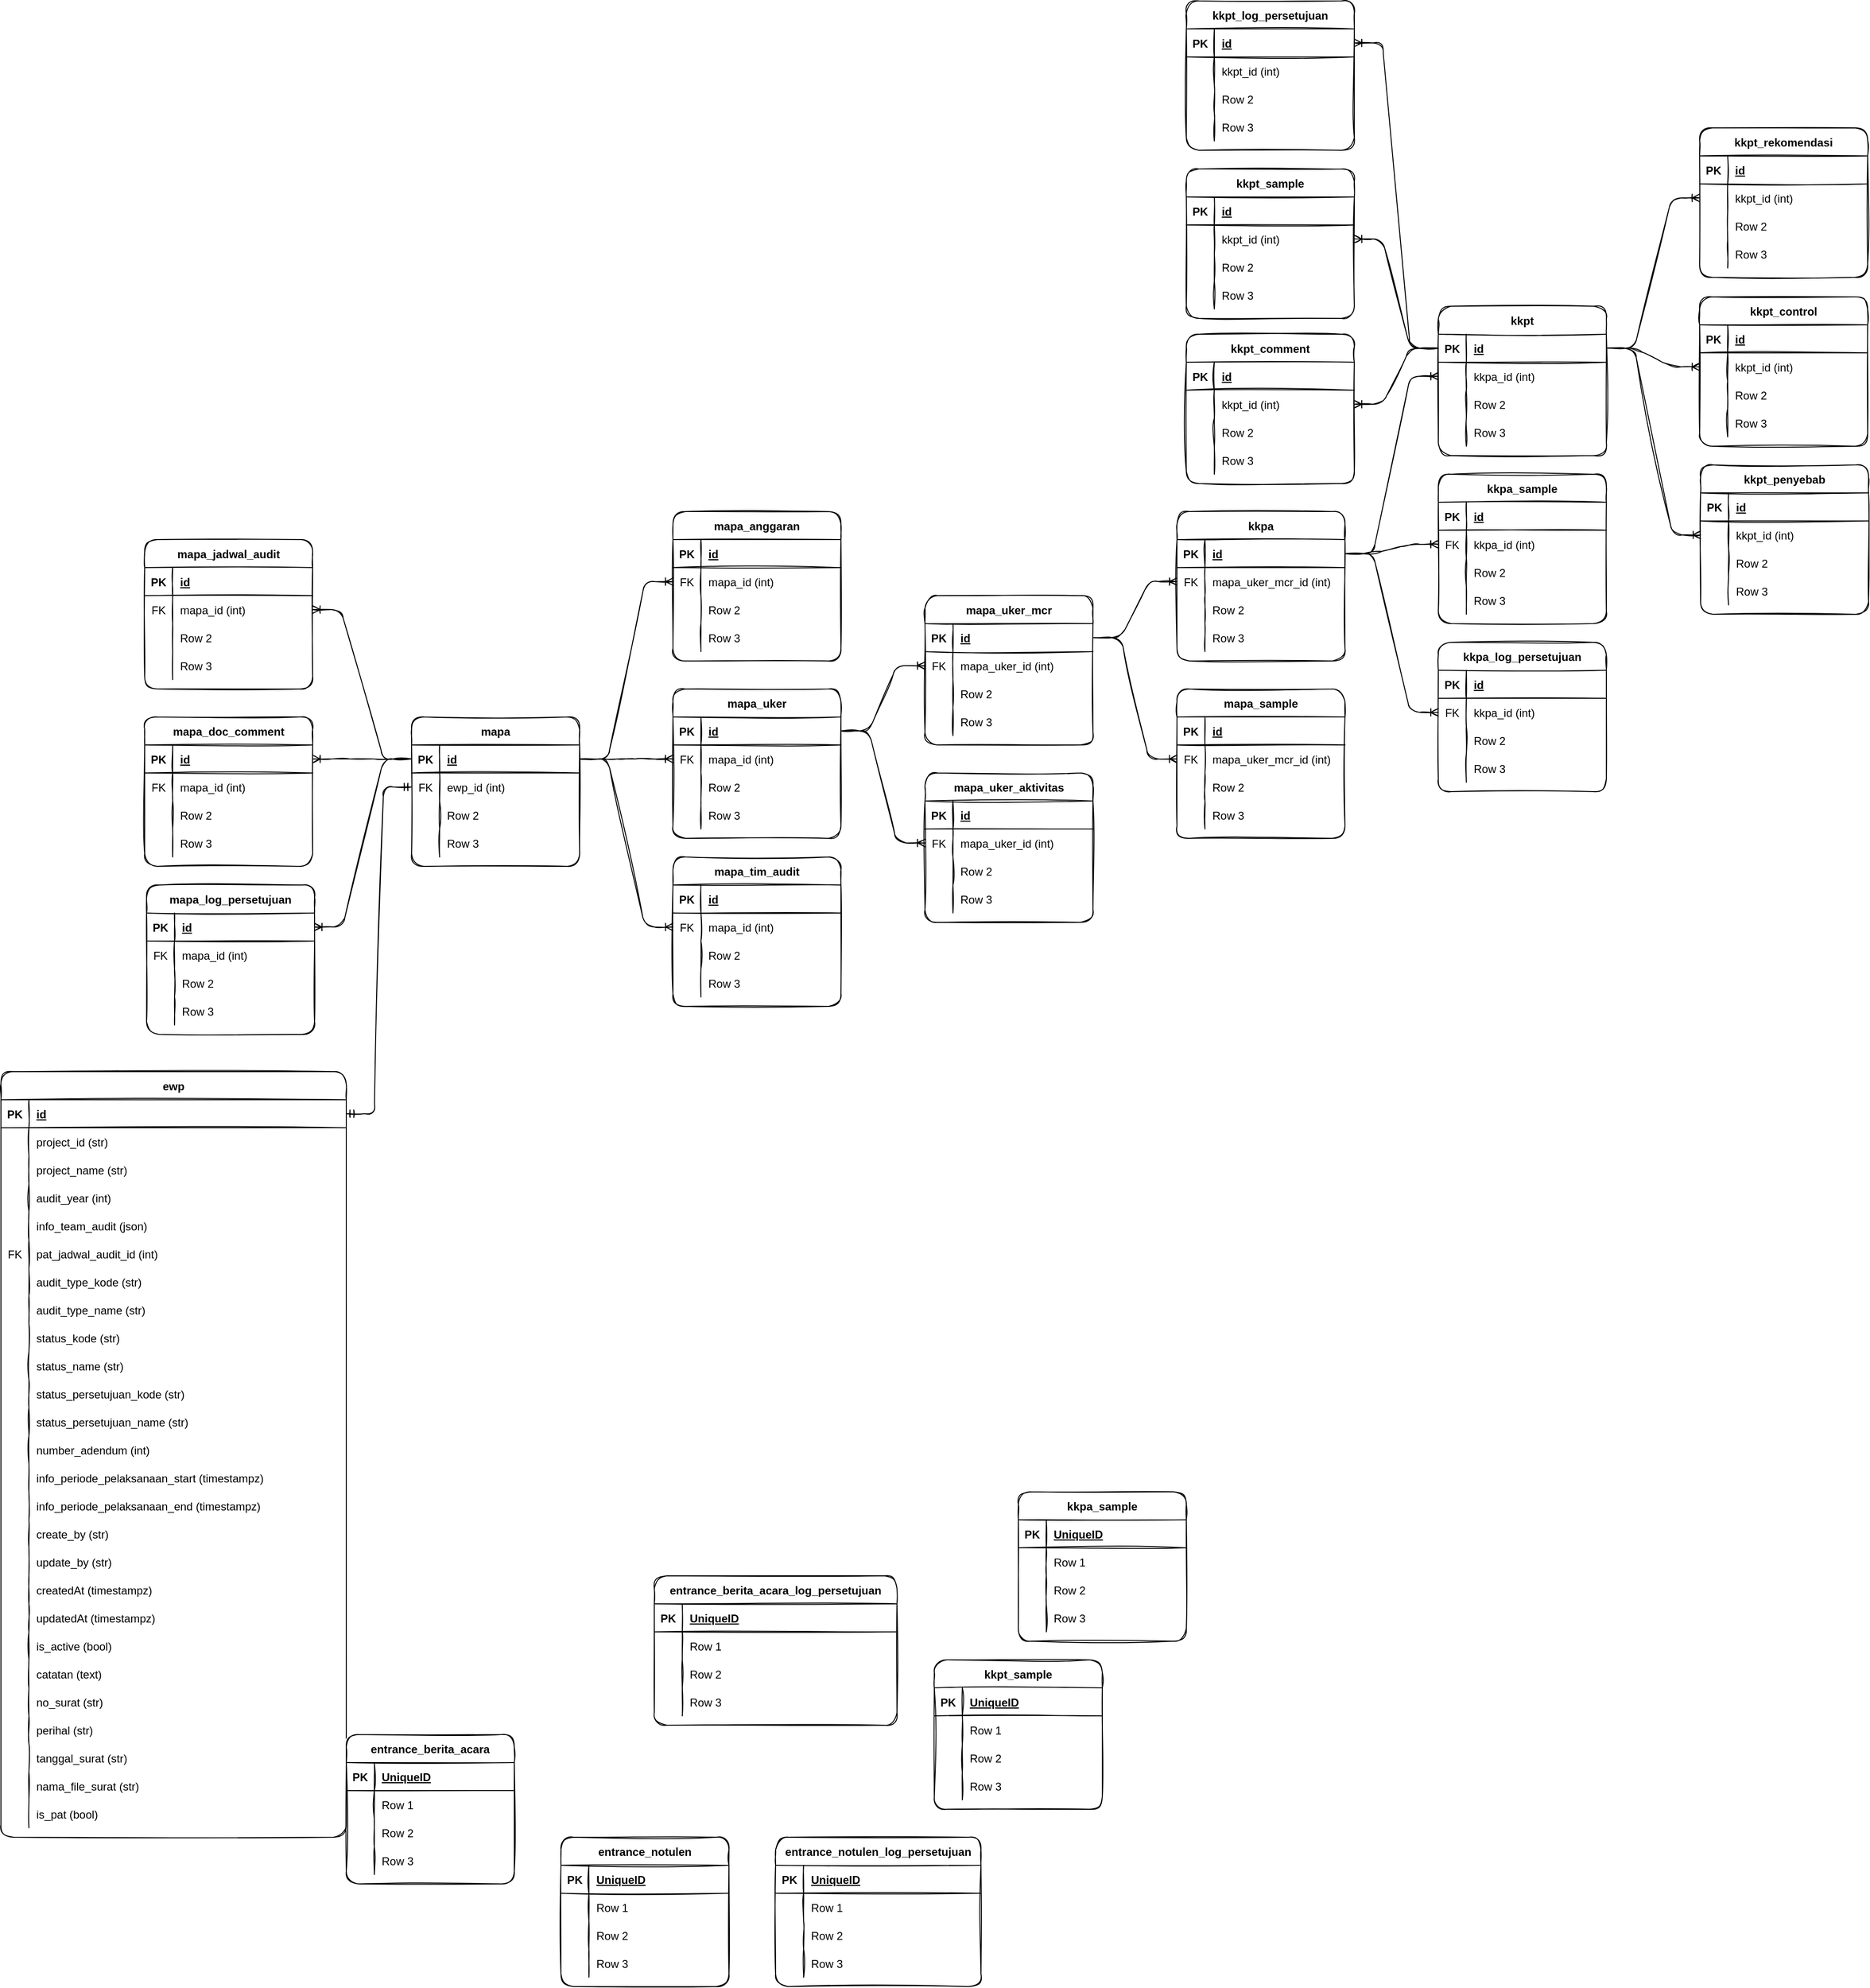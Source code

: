 <mxfile version="20.0.3" type="github">
  <diagram id="UuWCE6if75PNHEvqmgDA" name="Page-1">
    <mxGraphModel dx="2128" dy="2775" grid="1" gridSize="10" guides="1" tooltips="1" connect="1" arrows="1" fold="1" page="1" pageScale="1" pageWidth="850" pageHeight="1100" math="0" shadow="0">
      <root>
        <mxCell id="0" />
        <mxCell id="1" parent="0" />
        <mxCell id="mm_yNmzGYq7xkk7kPKGI-1" value="ewp" style="shape=table;startSize=30;container=1;collapsible=1;childLayout=tableLayout;fixedRows=1;rowLines=0;fontStyle=1;align=center;resizeLast=1;rounded=1;sketch=1;" vertex="1" parent="1">
          <mxGeometry x="-420" y="-240" width="370" height="820" as="geometry" />
        </mxCell>
        <mxCell id="mm_yNmzGYq7xkk7kPKGI-2" value="" style="shape=tableRow;horizontal=0;startSize=0;swimlaneHead=0;swimlaneBody=0;fillColor=none;collapsible=0;dropTarget=0;points=[[0,0.5],[1,0.5]];portConstraint=eastwest;top=0;left=0;right=0;bottom=1;rounded=1;sketch=1;" vertex="1" parent="mm_yNmzGYq7xkk7kPKGI-1">
          <mxGeometry y="30" width="370" height="30" as="geometry" />
        </mxCell>
        <mxCell id="mm_yNmzGYq7xkk7kPKGI-3" value="PK" style="shape=partialRectangle;connectable=0;fillColor=none;top=0;left=0;bottom=0;right=0;fontStyle=1;overflow=hidden;rounded=1;sketch=1;" vertex="1" parent="mm_yNmzGYq7xkk7kPKGI-2">
          <mxGeometry width="30" height="30" as="geometry">
            <mxRectangle width="30" height="30" as="alternateBounds" />
          </mxGeometry>
        </mxCell>
        <mxCell id="mm_yNmzGYq7xkk7kPKGI-4" value="id" style="shape=partialRectangle;connectable=0;fillColor=none;top=0;left=0;bottom=0;right=0;align=left;spacingLeft=6;fontStyle=5;overflow=hidden;rounded=1;sketch=1;" vertex="1" parent="mm_yNmzGYq7xkk7kPKGI-2">
          <mxGeometry x="30" width="340" height="30" as="geometry">
            <mxRectangle width="340" height="30" as="alternateBounds" />
          </mxGeometry>
        </mxCell>
        <mxCell id="mm_yNmzGYq7xkk7kPKGI-5" value="" style="shape=tableRow;horizontal=0;startSize=0;swimlaneHead=0;swimlaneBody=0;fillColor=none;collapsible=0;dropTarget=0;points=[[0,0.5],[1,0.5]];portConstraint=eastwest;top=0;left=0;right=0;bottom=0;rounded=1;sketch=1;" vertex="1" parent="mm_yNmzGYq7xkk7kPKGI-1">
          <mxGeometry y="60" width="370" height="30" as="geometry" />
        </mxCell>
        <mxCell id="mm_yNmzGYq7xkk7kPKGI-6" value="" style="shape=partialRectangle;connectable=0;fillColor=none;top=0;left=0;bottom=0;right=0;editable=1;overflow=hidden;rounded=1;sketch=1;" vertex="1" parent="mm_yNmzGYq7xkk7kPKGI-5">
          <mxGeometry width="30" height="30" as="geometry">
            <mxRectangle width="30" height="30" as="alternateBounds" />
          </mxGeometry>
        </mxCell>
        <mxCell id="mm_yNmzGYq7xkk7kPKGI-7" value="project_id (str)" style="shape=partialRectangle;connectable=0;fillColor=none;top=0;left=0;bottom=0;right=0;align=left;spacingLeft=6;overflow=hidden;rounded=1;sketch=1;" vertex="1" parent="mm_yNmzGYq7xkk7kPKGI-5">
          <mxGeometry x="30" width="340" height="30" as="geometry">
            <mxRectangle width="340" height="30" as="alternateBounds" />
          </mxGeometry>
        </mxCell>
        <mxCell id="mm_yNmzGYq7xkk7kPKGI-8" value="" style="shape=tableRow;horizontal=0;startSize=0;swimlaneHead=0;swimlaneBody=0;fillColor=none;collapsible=0;dropTarget=0;points=[[0,0.5],[1,0.5]];portConstraint=eastwest;top=0;left=0;right=0;bottom=0;rounded=1;sketch=1;" vertex="1" parent="mm_yNmzGYq7xkk7kPKGI-1">
          <mxGeometry y="90" width="370" height="30" as="geometry" />
        </mxCell>
        <mxCell id="mm_yNmzGYq7xkk7kPKGI-9" value="" style="shape=partialRectangle;connectable=0;fillColor=none;top=0;left=0;bottom=0;right=0;editable=1;overflow=hidden;rounded=1;sketch=1;" vertex="1" parent="mm_yNmzGYq7xkk7kPKGI-8">
          <mxGeometry width="30" height="30" as="geometry">
            <mxRectangle width="30" height="30" as="alternateBounds" />
          </mxGeometry>
        </mxCell>
        <mxCell id="mm_yNmzGYq7xkk7kPKGI-10" value="project_name (str)" style="shape=partialRectangle;connectable=0;fillColor=none;top=0;left=0;bottom=0;right=0;align=left;spacingLeft=6;overflow=hidden;rounded=1;sketch=1;" vertex="1" parent="mm_yNmzGYq7xkk7kPKGI-8">
          <mxGeometry x="30" width="340" height="30" as="geometry">
            <mxRectangle width="340" height="30" as="alternateBounds" />
          </mxGeometry>
        </mxCell>
        <mxCell id="mm_yNmzGYq7xkk7kPKGI-11" value="" style="shape=tableRow;horizontal=0;startSize=0;swimlaneHead=0;swimlaneBody=0;fillColor=none;collapsible=0;dropTarget=0;points=[[0,0.5],[1,0.5]];portConstraint=eastwest;top=0;left=0;right=0;bottom=0;rounded=1;sketch=1;" vertex="1" parent="mm_yNmzGYq7xkk7kPKGI-1">
          <mxGeometry y="120" width="370" height="30" as="geometry" />
        </mxCell>
        <mxCell id="mm_yNmzGYq7xkk7kPKGI-12" value="" style="shape=partialRectangle;connectable=0;fillColor=none;top=0;left=0;bottom=0;right=0;editable=1;overflow=hidden;rounded=1;sketch=1;" vertex="1" parent="mm_yNmzGYq7xkk7kPKGI-11">
          <mxGeometry width="30" height="30" as="geometry">
            <mxRectangle width="30" height="30" as="alternateBounds" />
          </mxGeometry>
        </mxCell>
        <mxCell id="mm_yNmzGYq7xkk7kPKGI-13" value="audit_year (int)" style="shape=partialRectangle;connectable=0;fillColor=none;top=0;left=0;bottom=0;right=0;align=left;spacingLeft=6;overflow=hidden;rounded=1;sketch=1;" vertex="1" parent="mm_yNmzGYq7xkk7kPKGI-11">
          <mxGeometry x="30" width="340" height="30" as="geometry">
            <mxRectangle width="340" height="30" as="alternateBounds" />
          </mxGeometry>
        </mxCell>
        <mxCell id="mm_yNmzGYq7xkk7kPKGI-157" value="" style="shape=tableRow;horizontal=0;startSize=0;swimlaneHead=0;swimlaneBody=0;fillColor=none;collapsible=0;dropTarget=0;points=[[0,0.5],[1,0.5]];portConstraint=eastwest;top=0;left=0;right=0;bottom=0;rounded=1;sketch=1;" vertex="1" parent="mm_yNmzGYq7xkk7kPKGI-1">
          <mxGeometry y="150" width="370" height="30" as="geometry" />
        </mxCell>
        <mxCell id="mm_yNmzGYq7xkk7kPKGI-158" value="" style="shape=partialRectangle;connectable=0;fillColor=none;top=0;left=0;bottom=0;right=0;editable=1;overflow=hidden;rounded=1;sketch=1;" vertex="1" parent="mm_yNmzGYq7xkk7kPKGI-157">
          <mxGeometry width="30" height="30" as="geometry">
            <mxRectangle width="30" height="30" as="alternateBounds" />
          </mxGeometry>
        </mxCell>
        <mxCell id="mm_yNmzGYq7xkk7kPKGI-159" value="info_team_audit (json)" style="shape=partialRectangle;connectable=0;fillColor=none;top=0;left=0;bottom=0;right=0;align=left;spacingLeft=6;overflow=hidden;rounded=1;sketch=1;" vertex="1" parent="mm_yNmzGYq7xkk7kPKGI-157">
          <mxGeometry x="30" width="340" height="30" as="geometry">
            <mxRectangle width="340" height="30" as="alternateBounds" />
          </mxGeometry>
        </mxCell>
        <mxCell id="mm_yNmzGYq7xkk7kPKGI-160" value="" style="shape=tableRow;horizontal=0;startSize=0;swimlaneHead=0;swimlaneBody=0;fillColor=none;collapsible=0;dropTarget=0;points=[[0,0.5],[1,0.5]];portConstraint=eastwest;top=0;left=0;right=0;bottom=0;rounded=1;sketch=1;" vertex="1" parent="mm_yNmzGYq7xkk7kPKGI-1">
          <mxGeometry y="180" width="370" height="30" as="geometry" />
        </mxCell>
        <mxCell id="mm_yNmzGYq7xkk7kPKGI-161" value="FK" style="shape=partialRectangle;connectable=0;fillColor=none;top=0;left=0;bottom=0;right=0;editable=1;overflow=hidden;rounded=1;sketch=1;" vertex="1" parent="mm_yNmzGYq7xkk7kPKGI-160">
          <mxGeometry width="30" height="30" as="geometry">
            <mxRectangle width="30" height="30" as="alternateBounds" />
          </mxGeometry>
        </mxCell>
        <mxCell id="mm_yNmzGYq7xkk7kPKGI-162" value="pat_jadwal_audit_id (int)" style="shape=partialRectangle;connectable=0;fillColor=none;top=0;left=0;bottom=0;right=0;align=left;spacingLeft=6;overflow=hidden;rounded=1;sketch=1;" vertex="1" parent="mm_yNmzGYq7xkk7kPKGI-160">
          <mxGeometry x="30" width="340" height="30" as="geometry">
            <mxRectangle width="340" height="30" as="alternateBounds" />
          </mxGeometry>
        </mxCell>
        <mxCell id="mm_yNmzGYq7xkk7kPKGI-163" value="" style="shape=tableRow;horizontal=0;startSize=0;swimlaneHead=0;swimlaneBody=0;fillColor=none;collapsible=0;dropTarget=0;points=[[0,0.5],[1,0.5]];portConstraint=eastwest;top=0;left=0;right=0;bottom=0;rounded=1;sketch=1;" vertex="1" parent="mm_yNmzGYq7xkk7kPKGI-1">
          <mxGeometry y="210" width="370" height="30" as="geometry" />
        </mxCell>
        <mxCell id="mm_yNmzGYq7xkk7kPKGI-164" value="" style="shape=partialRectangle;connectable=0;fillColor=none;top=0;left=0;bottom=0;right=0;editable=1;overflow=hidden;rounded=1;sketch=1;" vertex="1" parent="mm_yNmzGYq7xkk7kPKGI-163">
          <mxGeometry width="30" height="30" as="geometry">
            <mxRectangle width="30" height="30" as="alternateBounds" />
          </mxGeometry>
        </mxCell>
        <mxCell id="mm_yNmzGYq7xkk7kPKGI-165" value="audit_type_kode (str)" style="shape=partialRectangle;connectable=0;fillColor=none;top=0;left=0;bottom=0;right=0;align=left;spacingLeft=6;overflow=hidden;rounded=1;sketch=1;" vertex="1" parent="mm_yNmzGYq7xkk7kPKGI-163">
          <mxGeometry x="30" width="340" height="30" as="geometry">
            <mxRectangle width="340" height="30" as="alternateBounds" />
          </mxGeometry>
        </mxCell>
        <mxCell id="mm_yNmzGYq7xkk7kPKGI-166" value="" style="shape=tableRow;horizontal=0;startSize=0;swimlaneHead=0;swimlaneBody=0;fillColor=none;collapsible=0;dropTarget=0;points=[[0,0.5],[1,0.5]];portConstraint=eastwest;top=0;left=0;right=0;bottom=0;rounded=1;sketch=1;" vertex="1" parent="mm_yNmzGYq7xkk7kPKGI-1">
          <mxGeometry y="240" width="370" height="30" as="geometry" />
        </mxCell>
        <mxCell id="mm_yNmzGYq7xkk7kPKGI-167" value="" style="shape=partialRectangle;connectable=0;fillColor=none;top=0;left=0;bottom=0;right=0;editable=1;overflow=hidden;rounded=1;sketch=1;" vertex="1" parent="mm_yNmzGYq7xkk7kPKGI-166">
          <mxGeometry width="30" height="30" as="geometry">
            <mxRectangle width="30" height="30" as="alternateBounds" />
          </mxGeometry>
        </mxCell>
        <mxCell id="mm_yNmzGYq7xkk7kPKGI-168" value="audit_type_name (str)" style="shape=partialRectangle;connectable=0;fillColor=none;top=0;left=0;bottom=0;right=0;align=left;spacingLeft=6;overflow=hidden;rounded=1;sketch=1;" vertex="1" parent="mm_yNmzGYq7xkk7kPKGI-166">
          <mxGeometry x="30" width="340" height="30" as="geometry">
            <mxRectangle width="340" height="30" as="alternateBounds" />
          </mxGeometry>
        </mxCell>
        <mxCell id="mm_yNmzGYq7xkk7kPKGI-169" value="" style="shape=tableRow;horizontal=0;startSize=0;swimlaneHead=0;swimlaneBody=0;fillColor=none;collapsible=0;dropTarget=0;points=[[0,0.5],[1,0.5]];portConstraint=eastwest;top=0;left=0;right=0;bottom=0;rounded=1;sketch=1;" vertex="1" parent="mm_yNmzGYq7xkk7kPKGI-1">
          <mxGeometry y="270" width="370" height="30" as="geometry" />
        </mxCell>
        <mxCell id="mm_yNmzGYq7xkk7kPKGI-170" value="" style="shape=partialRectangle;connectable=0;fillColor=none;top=0;left=0;bottom=0;right=0;editable=1;overflow=hidden;rounded=1;sketch=1;" vertex="1" parent="mm_yNmzGYq7xkk7kPKGI-169">
          <mxGeometry width="30" height="30" as="geometry">
            <mxRectangle width="30" height="30" as="alternateBounds" />
          </mxGeometry>
        </mxCell>
        <mxCell id="mm_yNmzGYq7xkk7kPKGI-171" value="status_kode (str)" style="shape=partialRectangle;connectable=0;fillColor=none;top=0;left=0;bottom=0;right=0;align=left;spacingLeft=6;overflow=hidden;rounded=1;sketch=1;" vertex="1" parent="mm_yNmzGYq7xkk7kPKGI-169">
          <mxGeometry x="30" width="340" height="30" as="geometry">
            <mxRectangle width="340" height="30" as="alternateBounds" />
          </mxGeometry>
        </mxCell>
        <mxCell id="mm_yNmzGYq7xkk7kPKGI-172" value="" style="shape=tableRow;horizontal=0;startSize=0;swimlaneHead=0;swimlaneBody=0;fillColor=none;collapsible=0;dropTarget=0;points=[[0,0.5],[1,0.5]];portConstraint=eastwest;top=0;left=0;right=0;bottom=0;rounded=1;sketch=1;" vertex="1" parent="mm_yNmzGYq7xkk7kPKGI-1">
          <mxGeometry y="300" width="370" height="30" as="geometry" />
        </mxCell>
        <mxCell id="mm_yNmzGYq7xkk7kPKGI-173" value="" style="shape=partialRectangle;connectable=0;fillColor=none;top=0;left=0;bottom=0;right=0;editable=1;overflow=hidden;rounded=1;sketch=1;" vertex="1" parent="mm_yNmzGYq7xkk7kPKGI-172">
          <mxGeometry width="30" height="30" as="geometry">
            <mxRectangle width="30" height="30" as="alternateBounds" />
          </mxGeometry>
        </mxCell>
        <mxCell id="mm_yNmzGYq7xkk7kPKGI-174" value="status_name (str)" style="shape=partialRectangle;connectable=0;fillColor=none;top=0;left=0;bottom=0;right=0;align=left;spacingLeft=6;overflow=hidden;rounded=1;sketch=1;" vertex="1" parent="mm_yNmzGYq7xkk7kPKGI-172">
          <mxGeometry x="30" width="340" height="30" as="geometry">
            <mxRectangle width="340" height="30" as="alternateBounds" />
          </mxGeometry>
        </mxCell>
        <mxCell id="mm_yNmzGYq7xkk7kPKGI-175" value="" style="shape=tableRow;horizontal=0;startSize=0;swimlaneHead=0;swimlaneBody=0;fillColor=none;collapsible=0;dropTarget=0;points=[[0,0.5],[1,0.5]];portConstraint=eastwest;top=0;left=0;right=0;bottom=0;rounded=1;sketch=1;" vertex="1" parent="mm_yNmzGYq7xkk7kPKGI-1">
          <mxGeometry y="330" width="370" height="30" as="geometry" />
        </mxCell>
        <mxCell id="mm_yNmzGYq7xkk7kPKGI-176" value="" style="shape=partialRectangle;connectable=0;fillColor=none;top=0;left=0;bottom=0;right=0;editable=1;overflow=hidden;rounded=1;sketch=1;" vertex="1" parent="mm_yNmzGYq7xkk7kPKGI-175">
          <mxGeometry width="30" height="30" as="geometry">
            <mxRectangle width="30" height="30" as="alternateBounds" />
          </mxGeometry>
        </mxCell>
        <mxCell id="mm_yNmzGYq7xkk7kPKGI-177" value="status_persetujuan_kode (str)" style="shape=partialRectangle;connectable=0;fillColor=none;top=0;left=0;bottom=0;right=0;align=left;spacingLeft=6;overflow=hidden;rounded=1;sketch=1;" vertex="1" parent="mm_yNmzGYq7xkk7kPKGI-175">
          <mxGeometry x="30" width="340" height="30" as="geometry">
            <mxRectangle width="340" height="30" as="alternateBounds" />
          </mxGeometry>
        </mxCell>
        <mxCell id="mm_yNmzGYq7xkk7kPKGI-178" value="" style="shape=tableRow;horizontal=0;startSize=0;swimlaneHead=0;swimlaneBody=0;fillColor=none;collapsible=0;dropTarget=0;points=[[0,0.5],[1,0.5]];portConstraint=eastwest;top=0;left=0;right=0;bottom=0;rounded=1;sketch=1;" vertex="1" parent="mm_yNmzGYq7xkk7kPKGI-1">
          <mxGeometry y="360" width="370" height="30" as="geometry" />
        </mxCell>
        <mxCell id="mm_yNmzGYq7xkk7kPKGI-179" value="" style="shape=partialRectangle;connectable=0;fillColor=none;top=0;left=0;bottom=0;right=0;editable=1;overflow=hidden;rounded=1;sketch=1;" vertex="1" parent="mm_yNmzGYq7xkk7kPKGI-178">
          <mxGeometry width="30" height="30" as="geometry">
            <mxRectangle width="30" height="30" as="alternateBounds" />
          </mxGeometry>
        </mxCell>
        <mxCell id="mm_yNmzGYq7xkk7kPKGI-180" value="status_persetujuan_name (str)" style="shape=partialRectangle;connectable=0;fillColor=none;top=0;left=0;bottom=0;right=0;align=left;spacingLeft=6;overflow=hidden;rounded=1;sketch=1;" vertex="1" parent="mm_yNmzGYq7xkk7kPKGI-178">
          <mxGeometry x="30" width="340" height="30" as="geometry">
            <mxRectangle width="340" height="30" as="alternateBounds" />
          </mxGeometry>
        </mxCell>
        <mxCell id="mm_yNmzGYq7xkk7kPKGI-181" value="" style="shape=tableRow;horizontal=0;startSize=0;swimlaneHead=0;swimlaneBody=0;fillColor=none;collapsible=0;dropTarget=0;points=[[0,0.5],[1,0.5]];portConstraint=eastwest;top=0;left=0;right=0;bottom=0;rounded=1;sketch=1;" vertex="1" parent="mm_yNmzGYq7xkk7kPKGI-1">
          <mxGeometry y="390" width="370" height="30" as="geometry" />
        </mxCell>
        <mxCell id="mm_yNmzGYq7xkk7kPKGI-182" value="" style="shape=partialRectangle;connectable=0;fillColor=none;top=0;left=0;bottom=0;right=0;editable=1;overflow=hidden;rounded=1;sketch=1;" vertex="1" parent="mm_yNmzGYq7xkk7kPKGI-181">
          <mxGeometry width="30" height="30" as="geometry">
            <mxRectangle width="30" height="30" as="alternateBounds" />
          </mxGeometry>
        </mxCell>
        <mxCell id="mm_yNmzGYq7xkk7kPKGI-183" value="number_adendum (int)" style="shape=partialRectangle;connectable=0;fillColor=none;top=0;left=0;bottom=0;right=0;align=left;spacingLeft=6;overflow=hidden;rounded=1;sketch=1;" vertex="1" parent="mm_yNmzGYq7xkk7kPKGI-181">
          <mxGeometry x="30" width="340" height="30" as="geometry">
            <mxRectangle width="340" height="30" as="alternateBounds" />
          </mxGeometry>
        </mxCell>
        <mxCell id="mm_yNmzGYq7xkk7kPKGI-184" value="" style="shape=tableRow;horizontal=0;startSize=0;swimlaneHead=0;swimlaneBody=0;fillColor=none;collapsible=0;dropTarget=0;points=[[0,0.5],[1,0.5]];portConstraint=eastwest;top=0;left=0;right=0;bottom=0;rounded=1;sketch=1;" vertex="1" parent="mm_yNmzGYq7xkk7kPKGI-1">
          <mxGeometry y="420" width="370" height="30" as="geometry" />
        </mxCell>
        <mxCell id="mm_yNmzGYq7xkk7kPKGI-185" value="" style="shape=partialRectangle;connectable=0;fillColor=none;top=0;left=0;bottom=0;right=0;editable=1;overflow=hidden;rounded=1;sketch=1;" vertex="1" parent="mm_yNmzGYq7xkk7kPKGI-184">
          <mxGeometry width="30" height="30" as="geometry">
            <mxRectangle width="30" height="30" as="alternateBounds" />
          </mxGeometry>
        </mxCell>
        <mxCell id="mm_yNmzGYq7xkk7kPKGI-186" value="info_periode_pelaksanaan_start (timestampz)" style="shape=partialRectangle;connectable=0;fillColor=none;top=0;left=0;bottom=0;right=0;align=left;spacingLeft=6;overflow=hidden;rounded=1;sketch=1;" vertex="1" parent="mm_yNmzGYq7xkk7kPKGI-184">
          <mxGeometry x="30" width="340" height="30" as="geometry">
            <mxRectangle width="340" height="30" as="alternateBounds" />
          </mxGeometry>
        </mxCell>
        <mxCell id="mm_yNmzGYq7xkk7kPKGI-190" value="" style="shape=tableRow;horizontal=0;startSize=0;swimlaneHead=0;swimlaneBody=0;fillColor=none;collapsible=0;dropTarget=0;points=[[0,0.5],[1,0.5]];portConstraint=eastwest;top=0;left=0;right=0;bottom=0;rounded=1;sketch=1;" vertex="1" parent="mm_yNmzGYq7xkk7kPKGI-1">
          <mxGeometry y="450" width="370" height="30" as="geometry" />
        </mxCell>
        <mxCell id="mm_yNmzGYq7xkk7kPKGI-191" value="" style="shape=partialRectangle;connectable=0;fillColor=none;top=0;left=0;bottom=0;right=0;editable=1;overflow=hidden;rounded=1;sketch=1;" vertex="1" parent="mm_yNmzGYq7xkk7kPKGI-190">
          <mxGeometry width="30" height="30" as="geometry">
            <mxRectangle width="30" height="30" as="alternateBounds" />
          </mxGeometry>
        </mxCell>
        <mxCell id="mm_yNmzGYq7xkk7kPKGI-192" value="info_periode_pelaksanaan_end (timestampz)" style="shape=partialRectangle;connectable=0;fillColor=none;top=0;left=0;bottom=0;right=0;align=left;spacingLeft=6;overflow=hidden;rounded=1;sketch=1;" vertex="1" parent="mm_yNmzGYq7xkk7kPKGI-190">
          <mxGeometry x="30" width="340" height="30" as="geometry">
            <mxRectangle width="340" height="30" as="alternateBounds" />
          </mxGeometry>
        </mxCell>
        <mxCell id="mm_yNmzGYq7xkk7kPKGI-193" value="" style="shape=tableRow;horizontal=0;startSize=0;swimlaneHead=0;swimlaneBody=0;fillColor=none;collapsible=0;dropTarget=0;points=[[0,0.5],[1,0.5]];portConstraint=eastwest;top=0;left=0;right=0;bottom=0;rounded=1;sketch=1;" vertex="1" parent="mm_yNmzGYq7xkk7kPKGI-1">
          <mxGeometry y="480" width="370" height="30" as="geometry" />
        </mxCell>
        <mxCell id="mm_yNmzGYq7xkk7kPKGI-194" value="" style="shape=partialRectangle;connectable=0;fillColor=none;top=0;left=0;bottom=0;right=0;editable=1;overflow=hidden;rounded=1;sketch=1;" vertex="1" parent="mm_yNmzGYq7xkk7kPKGI-193">
          <mxGeometry width="30" height="30" as="geometry">
            <mxRectangle width="30" height="30" as="alternateBounds" />
          </mxGeometry>
        </mxCell>
        <mxCell id="mm_yNmzGYq7xkk7kPKGI-195" value="create_by (str)" style="shape=partialRectangle;connectable=0;fillColor=none;top=0;left=0;bottom=0;right=0;align=left;spacingLeft=6;overflow=hidden;rounded=1;sketch=1;" vertex="1" parent="mm_yNmzGYq7xkk7kPKGI-193">
          <mxGeometry x="30" width="340" height="30" as="geometry">
            <mxRectangle width="340" height="30" as="alternateBounds" />
          </mxGeometry>
        </mxCell>
        <mxCell id="mm_yNmzGYq7xkk7kPKGI-196" value="" style="shape=tableRow;horizontal=0;startSize=0;swimlaneHead=0;swimlaneBody=0;fillColor=none;collapsible=0;dropTarget=0;points=[[0,0.5],[1,0.5]];portConstraint=eastwest;top=0;left=0;right=0;bottom=0;rounded=1;sketch=1;" vertex="1" parent="mm_yNmzGYq7xkk7kPKGI-1">
          <mxGeometry y="510" width="370" height="30" as="geometry" />
        </mxCell>
        <mxCell id="mm_yNmzGYq7xkk7kPKGI-197" value="" style="shape=partialRectangle;connectable=0;fillColor=none;top=0;left=0;bottom=0;right=0;editable=1;overflow=hidden;rounded=1;sketch=1;" vertex="1" parent="mm_yNmzGYq7xkk7kPKGI-196">
          <mxGeometry width="30" height="30" as="geometry">
            <mxRectangle width="30" height="30" as="alternateBounds" />
          </mxGeometry>
        </mxCell>
        <mxCell id="mm_yNmzGYq7xkk7kPKGI-198" value="update_by (str)" style="shape=partialRectangle;connectable=0;fillColor=none;top=0;left=0;bottom=0;right=0;align=left;spacingLeft=6;overflow=hidden;rounded=1;sketch=1;" vertex="1" parent="mm_yNmzGYq7xkk7kPKGI-196">
          <mxGeometry x="30" width="340" height="30" as="geometry">
            <mxRectangle width="340" height="30" as="alternateBounds" />
          </mxGeometry>
        </mxCell>
        <mxCell id="mm_yNmzGYq7xkk7kPKGI-199" value="" style="shape=tableRow;horizontal=0;startSize=0;swimlaneHead=0;swimlaneBody=0;fillColor=none;collapsible=0;dropTarget=0;points=[[0,0.5],[1,0.5]];portConstraint=eastwest;top=0;left=0;right=0;bottom=0;rounded=1;sketch=1;" vertex="1" parent="mm_yNmzGYq7xkk7kPKGI-1">
          <mxGeometry y="540" width="370" height="30" as="geometry" />
        </mxCell>
        <mxCell id="mm_yNmzGYq7xkk7kPKGI-200" value="" style="shape=partialRectangle;connectable=0;fillColor=none;top=0;left=0;bottom=0;right=0;editable=1;overflow=hidden;rounded=1;sketch=1;" vertex="1" parent="mm_yNmzGYq7xkk7kPKGI-199">
          <mxGeometry width="30" height="30" as="geometry">
            <mxRectangle width="30" height="30" as="alternateBounds" />
          </mxGeometry>
        </mxCell>
        <mxCell id="mm_yNmzGYq7xkk7kPKGI-201" value="createdAt (timestampz)" style="shape=partialRectangle;connectable=0;fillColor=none;top=0;left=0;bottom=0;right=0;align=left;spacingLeft=6;overflow=hidden;rounded=1;sketch=1;" vertex="1" parent="mm_yNmzGYq7xkk7kPKGI-199">
          <mxGeometry x="30" width="340" height="30" as="geometry">
            <mxRectangle width="340" height="30" as="alternateBounds" />
          </mxGeometry>
        </mxCell>
        <mxCell id="mm_yNmzGYq7xkk7kPKGI-202" value="" style="shape=tableRow;horizontal=0;startSize=0;swimlaneHead=0;swimlaneBody=0;fillColor=none;collapsible=0;dropTarget=0;points=[[0,0.5],[1,0.5]];portConstraint=eastwest;top=0;left=0;right=0;bottom=0;rounded=1;sketch=1;" vertex="1" parent="mm_yNmzGYq7xkk7kPKGI-1">
          <mxGeometry y="570" width="370" height="30" as="geometry" />
        </mxCell>
        <mxCell id="mm_yNmzGYq7xkk7kPKGI-203" value="" style="shape=partialRectangle;connectable=0;fillColor=none;top=0;left=0;bottom=0;right=0;editable=1;overflow=hidden;rounded=1;sketch=1;" vertex="1" parent="mm_yNmzGYq7xkk7kPKGI-202">
          <mxGeometry width="30" height="30" as="geometry">
            <mxRectangle width="30" height="30" as="alternateBounds" />
          </mxGeometry>
        </mxCell>
        <mxCell id="mm_yNmzGYq7xkk7kPKGI-204" value="updatedAt (timestampz)" style="shape=partialRectangle;connectable=0;fillColor=none;top=0;left=0;bottom=0;right=0;align=left;spacingLeft=6;overflow=hidden;rounded=1;sketch=1;" vertex="1" parent="mm_yNmzGYq7xkk7kPKGI-202">
          <mxGeometry x="30" width="340" height="30" as="geometry">
            <mxRectangle width="340" height="30" as="alternateBounds" />
          </mxGeometry>
        </mxCell>
        <mxCell id="mm_yNmzGYq7xkk7kPKGI-205" value="" style="shape=tableRow;horizontal=0;startSize=0;swimlaneHead=0;swimlaneBody=0;fillColor=none;collapsible=0;dropTarget=0;points=[[0,0.5],[1,0.5]];portConstraint=eastwest;top=0;left=0;right=0;bottom=0;rounded=1;sketch=1;" vertex="1" parent="mm_yNmzGYq7xkk7kPKGI-1">
          <mxGeometry y="600" width="370" height="30" as="geometry" />
        </mxCell>
        <mxCell id="mm_yNmzGYq7xkk7kPKGI-206" value="" style="shape=partialRectangle;connectable=0;fillColor=none;top=0;left=0;bottom=0;right=0;editable=1;overflow=hidden;rounded=1;sketch=1;" vertex="1" parent="mm_yNmzGYq7xkk7kPKGI-205">
          <mxGeometry width="30" height="30" as="geometry">
            <mxRectangle width="30" height="30" as="alternateBounds" />
          </mxGeometry>
        </mxCell>
        <mxCell id="mm_yNmzGYq7xkk7kPKGI-207" value="is_active (bool)" style="shape=partialRectangle;connectable=0;fillColor=none;top=0;left=0;bottom=0;right=0;align=left;spacingLeft=6;overflow=hidden;rounded=1;sketch=1;" vertex="1" parent="mm_yNmzGYq7xkk7kPKGI-205">
          <mxGeometry x="30" width="340" height="30" as="geometry">
            <mxRectangle width="340" height="30" as="alternateBounds" />
          </mxGeometry>
        </mxCell>
        <mxCell id="mm_yNmzGYq7xkk7kPKGI-208" value="" style="shape=tableRow;horizontal=0;startSize=0;swimlaneHead=0;swimlaneBody=0;fillColor=none;collapsible=0;dropTarget=0;points=[[0,0.5],[1,0.5]];portConstraint=eastwest;top=0;left=0;right=0;bottom=0;rounded=1;sketch=1;" vertex="1" parent="mm_yNmzGYq7xkk7kPKGI-1">
          <mxGeometry y="630" width="370" height="30" as="geometry" />
        </mxCell>
        <mxCell id="mm_yNmzGYq7xkk7kPKGI-209" value="" style="shape=partialRectangle;connectable=0;fillColor=none;top=0;left=0;bottom=0;right=0;editable=1;overflow=hidden;rounded=1;sketch=1;" vertex="1" parent="mm_yNmzGYq7xkk7kPKGI-208">
          <mxGeometry width="30" height="30" as="geometry">
            <mxRectangle width="30" height="30" as="alternateBounds" />
          </mxGeometry>
        </mxCell>
        <mxCell id="mm_yNmzGYq7xkk7kPKGI-210" value="catatan (text)" style="shape=partialRectangle;connectable=0;fillColor=none;top=0;left=0;bottom=0;right=0;align=left;spacingLeft=6;overflow=hidden;rounded=1;sketch=1;" vertex="1" parent="mm_yNmzGYq7xkk7kPKGI-208">
          <mxGeometry x="30" width="340" height="30" as="geometry">
            <mxRectangle width="340" height="30" as="alternateBounds" />
          </mxGeometry>
        </mxCell>
        <mxCell id="mm_yNmzGYq7xkk7kPKGI-211" value="" style="shape=tableRow;horizontal=0;startSize=0;swimlaneHead=0;swimlaneBody=0;fillColor=none;collapsible=0;dropTarget=0;points=[[0,0.5],[1,0.5]];portConstraint=eastwest;top=0;left=0;right=0;bottom=0;rounded=1;sketch=1;" vertex="1" parent="mm_yNmzGYq7xkk7kPKGI-1">
          <mxGeometry y="660" width="370" height="30" as="geometry" />
        </mxCell>
        <mxCell id="mm_yNmzGYq7xkk7kPKGI-212" value="" style="shape=partialRectangle;connectable=0;fillColor=none;top=0;left=0;bottom=0;right=0;editable=1;overflow=hidden;rounded=1;sketch=1;" vertex="1" parent="mm_yNmzGYq7xkk7kPKGI-211">
          <mxGeometry width="30" height="30" as="geometry">
            <mxRectangle width="30" height="30" as="alternateBounds" />
          </mxGeometry>
        </mxCell>
        <mxCell id="mm_yNmzGYq7xkk7kPKGI-213" value="no_surat (str)" style="shape=partialRectangle;connectable=0;fillColor=none;top=0;left=0;bottom=0;right=0;align=left;spacingLeft=6;overflow=hidden;rounded=1;sketch=1;" vertex="1" parent="mm_yNmzGYq7xkk7kPKGI-211">
          <mxGeometry x="30" width="340" height="30" as="geometry">
            <mxRectangle width="340" height="30" as="alternateBounds" />
          </mxGeometry>
        </mxCell>
        <mxCell id="mm_yNmzGYq7xkk7kPKGI-214" value="" style="shape=tableRow;horizontal=0;startSize=0;swimlaneHead=0;swimlaneBody=0;fillColor=none;collapsible=0;dropTarget=0;points=[[0,0.5],[1,0.5]];portConstraint=eastwest;top=0;left=0;right=0;bottom=0;rounded=1;sketch=1;" vertex="1" parent="mm_yNmzGYq7xkk7kPKGI-1">
          <mxGeometry y="690" width="370" height="30" as="geometry" />
        </mxCell>
        <mxCell id="mm_yNmzGYq7xkk7kPKGI-215" value="" style="shape=partialRectangle;connectable=0;fillColor=none;top=0;left=0;bottom=0;right=0;editable=1;overflow=hidden;rounded=1;sketch=1;" vertex="1" parent="mm_yNmzGYq7xkk7kPKGI-214">
          <mxGeometry width="30" height="30" as="geometry">
            <mxRectangle width="30" height="30" as="alternateBounds" />
          </mxGeometry>
        </mxCell>
        <mxCell id="mm_yNmzGYq7xkk7kPKGI-216" value="perihal (str)" style="shape=partialRectangle;connectable=0;fillColor=none;top=0;left=0;bottom=0;right=0;align=left;spacingLeft=6;overflow=hidden;rounded=1;sketch=1;" vertex="1" parent="mm_yNmzGYq7xkk7kPKGI-214">
          <mxGeometry x="30" width="340" height="30" as="geometry">
            <mxRectangle width="340" height="30" as="alternateBounds" />
          </mxGeometry>
        </mxCell>
        <mxCell id="mm_yNmzGYq7xkk7kPKGI-217" value="" style="shape=tableRow;horizontal=0;startSize=0;swimlaneHead=0;swimlaneBody=0;fillColor=none;collapsible=0;dropTarget=0;points=[[0,0.5],[1,0.5]];portConstraint=eastwest;top=0;left=0;right=0;bottom=0;rounded=1;sketch=1;" vertex="1" parent="mm_yNmzGYq7xkk7kPKGI-1">
          <mxGeometry y="720" width="370" height="30" as="geometry" />
        </mxCell>
        <mxCell id="mm_yNmzGYq7xkk7kPKGI-218" value="" style="shape=partialRectangle;connectable=0;fillColor=none;top=0;left=0;bottom=0;right=0;editable=1;overflow=hidden;rounded=1;sketch=1;" vertex="1" parent="mm_yNmzGYq7xkk7kPKGI-217">
          <mxGeometry width="30" height="30" as="geometry">
            <mxRectangle width="30" height="30" as="alternateBounds" />
          </mxGeometry>
        </mxCell>
        <mxCell id="mm_yNmzGYq7xkk7kPKGI-219" value="tanggal_surat (str)" style="shape=partialRectangle;connectable=0;fillColor=none;top=0;left=0;bottom=0;right=0;align=left;spacingLeft=6;overflow=hidden;rounded=1;sketch=1;" vertex="1" parent="mm_yNmzGYq7xkk7kPKGI-217">
          <mxGeometry x="30" width="340" height="30" as="geometry">
            <mxRectangle width="340" height="30" as="alternateBounds" />
          </mxGeometry>
        </mxCell>
        <mxCell id="mm_yNmzGYq7xkk7kPKGI-220" value="" style="shape=tableRow;horizontal=0;startSize=0;swimlaneHead=0;swimlaneBody=0;fillColor=none;collapsible=0;dropTarget=0;points=[[0,0.5],[1,0.5]];portConstraint=eastwest;top=0;left=0;right=0;bottom=0;rounded=1;sketch=1;" vertex="1" parent="mm_yNmzGYq7xkk7kPKGI-1">
          <mxGeometry y="750" width="370" height="30" as="geometry" />
        </mxCell>
        <mxCell id="mm_yNmzGYq7xkk7kPKGI-221" value="" style="shape=partialRectangle;connectable=0;fillColor=none;top=0;left=0;bottom=0;right=0;editable=1;overflow=hidden;rounded=1;sketch=1;" vertex="1" parent="mm_yNmzGYq7xkk7kPKGI-220">
          <mxGeometry width="30" height="30" as="geometry">
            <mxRectangle width="30" height="30" as="alternateBounds" />
          </mxGeometry>
        </mxCell>
        <mxCell id="mm_yNmzGYq7xkk7kPKGI-222" value="nama_file_surat (str)" style="shape=partialRectangle;connectable=0;fillColor=none;top=0;left=0;bottom=0;right=0;align=left;spacingLeft=6;overflow=hidden;rounded=1;sketch=1;" vertex="1" parent="mm_yNmzGYq7xkk7kPKGI-220">
          <mxGeometry x="30" width="340" height="30" as="geometry">
            <mxRectangle width="340" height="30" as="alternateBounds" />
          </mxGeometry>
        </mxCell>
        <mxCell id="mm_yNmzGYq7xkk7kPKGI-223" value="" style="shape=tableRow;horizontal=0;startSize=0;swimlaneHead=0;swimlaneBody=0;fillColor=none;collapsible=0;dropTarget=0;points=[[0,0.5],[1,0.5]];portConstraint=eastwest;top=0;left=0;right=0;bottom=0;rounded=1;sketch=1;" vertex="1" parent="mm_yNmzGYq7xkk7kPKGI-1">
          <mxGeometry y="780" width="370" height="30" as="geometry" />
        </mxCell>
        <mxCell id="mm_yNmzGYq7xkk7kPKGI-224" value="" style="shape=partialRectangle;connectable=0;fillColor=none;top=0;left=0;bottom=0;right=0;editable=1;overflow=hidden;rounded=1;sketch=1;" vertex="1" parent="mm_yNmzGYq7xkk7kPKGI-223">
          <mxGeometry width="30" height="30" as="geometry">
            <mxRectangle width="30" height="30" as="alternateBounds" />
          </mxGeometry>
        </mxCell>
        <mxCell id="mm_yNmzGYq7xkk7kPKGI-225" value="is_pat (bool)" style="shape=partialRectangle;connectable=0;fillColor=none;top=0;left=0;bottom=0;right=0;align=left;spacingLeft=6;overflow=hidden;rounded=1;sketch=1;" vertex="1" parent="mm_yNmzGYq7xkk7kPKGI-223">
          <mxGeometry x="30" width="340" height="30" as="geometry">
            <mxRectangle width="340" height="30" as="alternateBounds" />
          </mxGeometry>
        </mxCell>
        <mxCell id="mm_yNmzGYq7xkk7kPKGI-14" value="mapa" style="shape=table;startSize=30;container=1;collapsible=1;childLayout=tableLayout;fixedRows=1;rowLines=0;fontStyle=1;align=center;resizeLast=1;rounded=1;sketch=1;" vertex="1" parent="1">
          <mxGeometry x="20" y="-620" width="180" height="160" as="geometry" />
        </mxCell>
        <mxCell id="mm_yNmzGYq7xkk7kPKGI-15" value="" style="shape=tableRow;horizontal=0;startSize=0;swimlaneHead=0;swimlaneBody=0;fillColor=none;collapsible=0;dropTarget=0;points=[[0,0.5],[1,0.5]];portConstraint=eastwest;top=0;left=0;right=0;bottom=1;rounded=1;sketch=1;" vertex="1" parent="mm_yNmzGYq7xkk7kPKGI-14">
          <mxGeometry y="30" width="180" height="30" as="geometry" />
        </mxCell>
        <mxCell id="mm_yNmzGYq7xkk7kPKGI-16" value="PK" style="shape=partialRectangle;connectable=0;fillColor=none;top=0;left=0;bottom=0;right=0;fontStyle=1;overflow=hidden;rounded=1;sketch=1;" vertex="1" parent="mm_yNmzGYq7xkk7kPKGI-15">
          <mxGeometry width="30" height="30" as="geometry">
            <mxRectangle width="30" height="30" as="alternateBounds" />
          </mxGeometry>
        </mxCell>
        <mxCell id="mm_yNmzGYq7xkk7kPKGI-17" value="id" style="shape=partialRectangle;connectable=0;fillColor=none;top=0;left=0;bottom=0;right=0;align=left;spacingLeft=6;fontStyle=5;overflow=hidden;rounded=1;sketch=1;" vertex="1" parent="mm_yNmzGYq7xkk7kPKGI-15">
          <mxGeometry x="30" width="150" height="30" as="geometry">
            <mxRectangle width="150" height="30" as="alternateBounds" />
          </mxGeometry>
        </mxCell>
        <mxCell id="mm_yNmzGYq7xkk7kPKGI-18" value="" style="shape=tableRow;horizontal=0;startSize=0;swimlaneHead=0;swimlaneBody=0;fillColor=none;collapsible=0;dropTarget=0;points=[[0,0.5],[1,0.5]];portConstraint=eastwest;top=0;left=0;right=0;bottom=0;rounded=1;sketch=1;" vertex="1" parent="mm_yNmzGYq7xkk7kPKGI-14">
          <mxGeometry y="60" width="180" height="30" as="geometry" />
        </mxCell>
        <mxCell id="mm_yNmzGYq7xkk7kPKGI-19" value="FK" style="shape=partialRectangle;connectable=0;fillColor=none;top=0;left=0;bottom=0;right=0;editable=1;overflow=hidden;rounded=1;sketch=1;" vertex="1" parent="mm_yNmzGYq7xkk7kPKGI-18">
          <mxGeometry width="30" height="30" as="geometry">
            <mxRectangle width="30" height="30" as="alternateBounds" />
          </mxGeometry>
        </mxCell>
        <mxCell id="mm_yNmzGYq7xkk7kPKGI-20" value="ewp_id (int)" style="shape=partialRectangle;connectable=0;fillColor=none;top=0;left=0;bottom=0;right=0;align=left;spacingLeft=6;overflow=hidden;rounded=1;sketch=1;" vertex="1" parent="mm_yNmzGYq7xkk7kPKGI-18">
          <mxGeometry x="30" width="150" height="30" as="geometry">
            <mxRectangle width="150" height="30" as="alternateBounds" />
          </mxGeometry>
        </mxCell>
        <mxCell id="mm_yNmzGYq7xkk7kPKGI-21" value="" style="shape=tableRow;horizontal=0;startSize=0;swimlaneHead=0;swimlaneBody=0;fillColor=none;collapsible=0;dropTarget=0;points=[[0,0.5],[1,0.5]];portConstraint=eastwest;top=0;left=0;right=0;bottom=0;rounded=1;sketch=1;" vertex="1" parent="mm_yNmzGYq7xkk7kPKGI-14">
          <mxGeometry y="90" width="180" height="30" as="geometry" />
        </mxCell>
        <mxCell id="mm_yNmzGYq7xkk7kPKGI-22" value="" style="shape=partialRectangle;connectable=0;fillColor=none;top=0;left=0;bottom=0;right=0;editable=1;overflow=hidden;rounded=1;sketch=1;" vertex="1" parent="mm_yNmzGYq7xkk7kPKGI-21">
          <mxGeometry width="30" height="30" as="geometry">
            <mxRectangle width="30" height="30" as="alternateBounds" />
          </mxGeometry>
        </mxCell>
        <mxCell id="mm_yNmzGYq7xkk7kPKGI-23" value="Row 2" style="shape=partialRectangle;connectable=0;fillColor=none;top=0;left=0;bottom=0;right=0;align=left;spacingLeft=6;overflow=hidden;rounded=1;sketch=1;" vertex="1" parent="mm_yNmzGYq7xkk7kPKGI-21">
          <mxGeometry x="30" width="150" height="30" as="geometry">
            <mxRectangle width="150" height="30" as="alternateBounds" />
          </mxGeometry>
        </mxCell>
        <mxCell id="mm_yNmzGYq7xkk7kPKGI-24" value="" style="shape=tableRow;horizontal=0;startSize=0;swimlaneHead=0;swimlaneBody=0;fillColor=none;collapsible=0;dropTarget=0;points=[[0,0.5],[1,0.5]];portConstraint=eastwest;top=0;left=0;right=0;bottom=0;rounded=1;sketch=1;" vertex="1" parent="mm_yNmzGYq7xkk7kPKGI-14">
          <mxGeometry y="120" width="180" height="30" as="geometry" />
        </mxCell>
        <mxCell id="mm_yNmzGYq7xkk7kPKGI-25" value="" style="shape=partialRectangle;connectable=0;fillColor=none;top=0;left=0;bottom=0;right=0;editable=1;overflow=hidden;rounded=1;sketch=1;" vertex="1" parent="mm_yNmzGYq7xkk7kPKGI-24">
          <mxGeometry width="30" height="30" as="geometry">
            <mxRectangle width="30" height="30" as="alternateBounds" />
          </mxGeometry>
        </mxCell>
        <mxCell id="mm_yNmzGYq7xkk7kPKGI-26" value="Row 3" style="shape=partialRectangle;connectable=0;fillColor=none;top=0;left=0;bottom=0;right=0;align=left;spacingLeft=6;overflow=hidden;rounded=1;sketch=1;" vertex="1" parent="mm_yNmzGYq7xkk7kPKGI-24">
          <mxGeometry x="30" width="150" height="30" as="geometry">
            <mxRectangle width="150" height="30" as="alternateBounds" />
          </mxGeometry>
        </mxCell>
        <mxCell id="mm_yNmzGYq7xkk7kPKGI-27" value="mapa_uker" style="shape=table;startSize=30;container=1;collapsible=1;childLayout=tableLayout;fixedRows=1;rowLines=0;fontStyle=1;align=center;resizeLast=1;rounded=1;sketch=1;" vertex="1" parent="1">
          <mxGeometry x="300" y="-650" width="180" height="160" as="geometry" />
        </mxCell>
        <mxCell id="mm_yNmzGYq7xkk7kPKGI-28" value="" style="shape=tableRow;horizontal=0;startSize=0;swimlaneHead=0;swimlaneBody=0;fillColor=none;collapsible=0;dropTarget=0;points=[[0,0.5],[1,0.5]];portConstraint=eastwest;top=0;left=0;right=0;bottom=1;rounded=1;sketch=1;" vertex="1" parent="mm_yNmzGYq7xkk7kPKGI-27">
          <mxGeometry y="30" width="180" height="30" as="geometry" />
        </mxCell>
        <mxCell id="mm_yNmzGYq7xkk7kPKGI-29" value="PK" style="shape=partialRectangle;connectable=0;fillColor=none;top=0;left=0;bottom=0;right=0;fontStyle=1;overflow=hidden;rounded=1;sketch=1;" vertex="1" parent="mm_yNmzGYq7xkk7kPKGI-28">
          <mxGeometry width="30" height="30" as="geometry">
            <mxRectangle width="30" height="30" as="alternateBounds" />
          </mxGeometry>
        </mxCell>
        <mxCell id="mm_yNmzGYq7xkk7kPKGI-30" value="id" style="shape=partialRectangle;connectable=0;fillColor=none;top=0;left=0;bottom=0;right=0;align=left;spacingLeft=6;fontStyle=5;overflow=hidden;rounded=1;sketch=1;" vertex="1" parent="mm_yNmzGYq7xkk7kPKGI-28">
          <mxGeometry x="30" width="150" height="30" as="geometry">
            <mxRectangle width="150" height="30" as="alternateBounds" />
          </mxGeometry>
        </mxCell>
        <mxCell id="mm_yNmzGYq7xkk7kPKGI-31" value="" style="shape=tableRow;horizontal=0;startSize=0;swimlaneHead=0;swimlaneBody=0;fillColor=none;collapsible=0;dropTarget=0;points=[[0,0.5],[1,0.5]];portConstraint=eastwest;top=0;left=0;right=0;bottom=0;rounded=1;sketch=1;" vertex="1" parent="mm_yNmzGYq7xkk7kPKGI-27">
          <mxGeometry y="60" width="180" height="30" as="geometry" />
        </mxCell>
        <mxCell id="mm_yNmzGYq7xkk7kPKGI-32" value="FK" style="shape=partialRectangle;connectable=0;fillColor=none;top=0;left=0;bottom=0;right=0;editable=1;overflow=hidden;rounded=1;sketch=1;" vertex="1" parent="mm_yNmzGYq7xkk7kPKGI-31">
          <mxGeometry width="30" height="30" as="geometry">
            <mxRectangle width="30" height="30" as="alternateBounds" />
          </mxGeometry>
        </mxCell>
        <mxCell id="mm_yNmzGYq7xkk7kPKGI-33" value="mapa_id (int)" style="shape=partialRectangle;connectable=0;fillColor=none;top=0;left=0;bottom=0;right=0;align=left;spacingLeft=6;overflow=hidden;rounded=1;sketch=1;" vertex="1" parent="mm_yNmzGYq7xkk7kPKGI-31">
          <mxGeometry x="30" width="150" height="30" as="geometry">
            <mxRectangle width="150" height="30" as="alternateBounds" />
          </mxGeometry>
        </mxCell>
        <mxCell id="mm_yNmzGYq7xkk7kPKGI-34" value="" style="shape=tableRow;horizontal=0;startSize=0;swimlaneHead=0;swimlaneBody=0;fillColor=none;collapsible=0;dropTarget=0;points=[[0,0.5],[1,0.5]];portConstraint=eastwest;top=0;left=0;right=0;bottom=0;rounded=1;sketch=1;" vertex="1" parent="mm_yNmzGYq7xkk7kPKGI-27">
          <mxGeometry y="90" width="180" height="30" as="geometry" />
        </mxCell>
        <mxCell id="mm_yNmzGYq7xkk7kPKGI-35" value="" style="shape=partialRectangle;connectable=0;fillColor=none;top=0;left=0;bottom=0;right=0;editable=1;overflow=hidden;rounded=1;sketch=1;" vertex="1" parent="mm_yNmzGYq7xkk7kPKGI-34">
          <mxGeometry width="30" height="30" as="geometry">
            <mxRectangle width="30" height="30" as="alternateBounds" />
          </mxGeometry>
        </mxCell>
        <mxCell id="mm_yNmzGYq7xkk7kPKGI-36" value="Row 2" style="shape=partialRectangle;connectable=0;fillColor=none;top=0;left=0;bottom=0;right=0;align=left;spacingLeft=6;overflow=hidden;rounded=1;sketch=1;" vertex="1" parent="mm_yNmzGYq7xkk7kPKGI-34">
          <mxGeometry x="30" width="150" height="30" as="geometry">
            <mxRectangle width="150" height="30" as="alternateBounds" />
          </mxGeometry>
        </mxCell>
        <mxCell id="mm_yNmzGYq7xkk7kPKGI-37" value="" style="shape=tableRow;horizontal=0;startSize=0;swimlaneHead=0;swimlaneBody=0;fillColor=none;collapsible=0;dropTarget=0;points=[[0,0.5],[1,0.5]];portConstraint=eastwest;top=0;left=0;right=0;bottom=0;rounded=1;sketch=1;" vertex="1" parent="mm_yNmzGYq7xkk7kPKGI-27">
          <mxGeometry y="120" width="180" height="30" as="geometry" />
        </mxCell>
        <mxCell id="mm_yNmzGYq7xkk7kPKGI-38" value="" style="shape=partialRectangle;connectable=0;fillColor=none;top=0;left=0;bottom=0;right=0;editable=1;overflow=hidden;rounded=1;sketch=1;" vertex="1" parent="mm_yNmzGYq7xkk7kPKGI-37">
          <mxGeometry width="30" height="30" as="geometry">
            <mxRectangle width="30" height="30" as="alternateBounds" />
          </mxGeometry>
        </mxCell>
        <mxCell id="mm_yNmzGYq7xkk7kPKGI-39" value="Row 3" style="shape=partialRectangle;connectable=0;fillColor=none;top=0;left=0;bottom=0;right=0;align=left;spacingLeft=6;overflow=hidden;rounded=1;sketch=1;" vertex="1" parent="mm_yNmzGYq7xkk7kPKGI-37">
          <mxGeometry x="30" width="150" height="30" as="geometry">
            <mxRectangle width="150" height="30" as="alternateBounds" />
          </mxGeometry>
        </mxCell>
        <mxCell id="mm_yNmzGYq7xkk7kPKGI-40" value="mapa_uker_mcr" style="shape=table;startSize=30;container=1;collapsible=1;childLayout=tableLayout;fixedRows=1;rowLines=0;fontStyle=1;align=center;resizeLast=1;rounded=1;sketch=1;" vertex="1" parent="1">
          <mxGeometry x="570" y="-750" width="180" height="160" as="geometry" />
        </mxCell>
        <mxCell id="mm_yNmzGYq7xkk7kPKGI-41" value="" style="shape=tableRow;horizontal=0;startSize=0;swimlaneHead=0;swimlaneBody=0;fillColor=none;collapsible=0;dropTarget=0;points=[[0,0.5],[1,0.5]];portConstraint=eastwest;top=0;left=0;right=0;bottom=1;rounded=1;sketch=1;" vertex="1" parent="mm_yNmzGYq7xkk7kPKGI-40">
          <mxGeometry y="30" width="180" height="30" as="geometry" />
        </mxCell>
        <mxCell id="mm_yNmzGYq7xkk7kPKGI-42" value="PK" style="shape=partialRectangle;connectable=0;fillColor=none;top=0;left=0;bottom=0;right=0;fontStyle=1;overflow=hidden;rounded=1;sketch=1;" vertex="1" parent="mm_yNmzGYq7xkk7kPKGI-41">
          <mxGeometry width="30" height="30" as="geometry">
            <mxRectangle width="30" height="30" as="alternateBounds" />
          </mxGeometry>
        </mxCell>
        <mxCell id="mm_yNmzGYq7xkk7kPKGI-43" value="id" style="shape=partialRectangle;connectable=0;fillColor=none;top=0;left=0;bottom=0;right=0;align=left;spacingLeft=6;fontStyle=5;overflow=hidden;rounded=1;sketch=1;" vertex="1" parent="mm_yNmzGYq7xkk7kPKGI-41">
          <mxGeometry x="30" width="150" height="30" as="geometry">
            <mxRectangle width="150" height="30" as="alternateBounds" />
          </mxGeometry>
        </mxCell>
        <mxCell id="mm_yNmzGYq7xkk7kPKGI-44" value="" style="shape=tableRow;horizontal=0;startSize=0;swimlaneHead=0;swimlaneBody=0;fillColor=none;collapsible=0;dropTarget=0;points=[[0,0.5],[1,0.5]];portConstraint=eastwest;top=0;left=0;right=0;bottom=0;rounded=1;sketch=1;" vertex="1" parent="mm_yNmzGYq7xkk7kPKGI-40">
          <mxGeometry y="60" width="180" height="30" as="geometry" />
        </mxCell>
        <mxCell id="mm_yNmzGYq7xkk7kPKGI-45" value="FK" style="shape=partialRectangle;connectable=0;fillColor=none;top=0;left=0;bottom=0;right=0;editable=1;overflow=hidden;rounded=1;sketch=1;" vertex="1" parent="mm_yNmzGYq7xkk7kPKGI-44">
          <mxGeometry width="30" height="30" as="geometry">
            <mxRectangle width="30" height="30" as="alternateBounds" />
          </mxGeometry>
        </mxCell>
        <mxCell id="mm_yNmzGYq7xkk7kPKGI-46" value="mapa_uker_id (int)" style="shape=partialRectangle;connectable=0;fillColor=none;top=0;left=0;bottom=0;right=0;align=left;spacingLeft=6;overflow=hidden;rounded=1;sketch=1;" vertex="1" parent="mm_yNmzGYq7xkk7kPKGI-44">
          <mxGeometry x="30" width="150" height="30" as="geometry">
            <mxRectangle width="150" height="30" as="alternateBounds" />
          </mxGeometry>
        </mxCell>
        <mxCell id="mm_yNmzGYq7xkk7kPKGI-47" value="" style="shape=tableRow;horizontal=0;startSize=0;swimlaneHead=0;swimlaneBody=0;fillColor=none;collapsible=0;dropTarget=0;points=[[0,0.5],[1,0.5]];portConstraint=eastwest;top=0;left=0;right=0;bottom=0;rounded=1;sketch=1;" vertex="1" parent="mm_yNmzGYq7xkk7kPKGI-40">
          <mxGeometry y="90" width="180" height="30" as="geometry" />
        </mxCell>
        <mxCell id="mm_yNmzGYq7xkk7kPKGI-48" value="" style="shape=partialRectangle;connectable=0;fillColor=none;top=0;left=0;bottom=0;right=0;editable=1;overflow=hidden;rounded=1;sketch=1;" vertex="1" parent="mm_yNmzGYq7xkk7kPKGI-47">
          <mxGeometry width="30" height="30" as="geometry">
            <mxRectangle width="30" height="30" as="alternateBounds" />
          </mxGeometry>
        </mxCell>
        <mxCell id="mm_yNmzGYq7xkk7kPKGI-49" value="Row 2" style="shape=partialRectangle;connectable=0;fillColor=none;top=0;left=0;bottom=0;right=0;align=left;spacingLeft=6;overflow=hidden;rounded=1;sketch=1;" vertex="1" parent="mm_yNmzGYq7xkk7kPKGI-47">
          <mxGeometry x="30" width="150" height="30" as="geometry">
            <mxRectangle width="150" height="30" as="alternateBounds" />
          </mxGeometry>
        </mxCell>
        <mxCell id="mm_yNmzGYq7xkk7kPKGI-50" value="" style="shape=tableRow;horizontal=0;startSize=0;swimlaneHead=0;swimlaneBody=0;fillColor=none;collapsible=0;dropTarget=0;points=[[0,0.5],[1,0.5]];portConstraint=eastwest;top=0;left=0;right=0;bottom=0;rounded=1;sketch=1;" vertex="1" parent="mm_yNmzGYq7xkk7kPKGI-40">
          <mxGeometry y="120" width="180" height="30" as="geometry" />
        </mxCell>
        <mxCell id="mm_yNmzGYq7xkk7kPKGI-51" value="" style="shape=partialRectangle;connectable=0;fillColor=none;top=0;left=0;bottom=0;right=0;editable=1;overflow=hidden;rounded=1;sketch=1;" vertex="1" parent="mm_yNmzGYq7xkk7kPKGI-50">
          <mxGeometry width="30" height="30" as="geometry">
            <mxRectangle width="30" height="30" as="alternateBounds" />
          </mxGeometry>
        </mxCell>
        <mxCell id="mm_yNmzGYq7xkk7kPKGI-52" value="Row 3" style="shape=partialRectangle;connectable=0;fillColor=none;top=0;left=0;bottom=0;right=0;align=left;spacingLeft=6;overflow=hidden;rounded=1;sketch=1;" vertex="1" parent="mm_yNmzGYq7xkk7kPKGI-50">
          <mxGeometry x="30" width="150" height="30" as="geometry">
            <mxRectangle width="150" height="30" as="alternateBounds" />
          </mxGeometry>
        </mxCell>
        <mxCell id="mm_yNmzGYq7xkk7kPKGI-53" value="kkpa" style="shape=table;startSize=30;container=1;collapsible=1;childLayout=tableLayout;fixedRows=1;rowLines=0;fontStyle=1;align=center;resizeLast=1;rounded=1;sketch=1;" vertex="1" parent="1">
          <mxGeometry x="840" y="-840" width="180" height="160" as="geometry" />
        </mxCell>
        <mxCell id="mm_yNmzGYq7xkk7kPKGI-54" value="" style="shape=tableRow;horizontal=0;startSize=0;swimlaneHead=0;swimlaneBody=0;fillColor=none;collapsible=0;dropTarget=0;points=[[0,0.5],[1,0.5]];portConstraint=eastwest;top=0;left=0;right=0;bottom=1;rounded=1;sketch=1;" vertex="1" parent="mm_yNmzGYq7xkk7kPKGI-53">
          <mxGeometry y="30" width="180" height="30" as="geometry" />
        </mxCell>
        <mxCell id="mm_yNmzGYq7xkk7kPKGI-55" value="PK" style="shape=partialRectangle;connectable=0;fillColor=none;top=0;left=0;bottom=0;right=0;fontStyle=1;overflow=hidden;rounded=1;sketch=1;" vertex="1" parent="mm_yNmzGYq7xkk7kPKGI-54">
          <mxGeometry width="30" height="30" as="geometry">
            <mxRectangle width="30" height="30" as="alternateBounds" />
          </mxGeometry>
        </mxCell>
        <mxCell id="mm_yNmzGYq7xkk7kPKGI-56" value="id" style="shape=partialRectangle;connectable=0;fillColor=none;top=0;left=0;bottom=0;right=0;align=left;spacingLeft=6;fontStyle=5;overflow=hidden;rounded=1;sketch=1;" vertex="1" parent="mm_yNmzGYq7xkk7kPKGI-54">
          <mxGeometry x="30" width="150" height="30" as="geometry">
            <mxRectangle width="150" height="30" as="alternateBounds" />
          </mxGeometry>
        </mxCell>
        <mxCell id="mm_yNmzGYq7xkk7kPKGI-57" value="" style="shape=tableRow;horizontal=0;startSize=0;swimlaneHead=0;swimlaneBody=0;fillColor=none;collapsible=0;dropTarget=0;points=[[0,0.5],[1,0.5]];portConstraint=eastwest;top=0;left=0;right=0;bottom=0;rounded=1;sketch=1;" vertex="1" parent="mm_yNmzGYq7xkk7kPKGI-53">
          <mxGeometry y="60" width="180" height="30" as="geometry" />
        </mxCell>
        <mxCell id="mm_yNmzGYq7xkk7kPKGI-58" value="FK" style="shape=partialRectangle;connectable=0;fillColor=none;top=0;left=0;bottom=0;right=0;editable=1;overflow=hidden;rounded=1;sketch=1;" vertex="1" parent="mm_yNmzGYq7xkk7kPKGI-57">
          <mxGeometry width="30" height="30" as="geometry">
            <mxRectangle width="30" height="30" as="alternateBounds" />
          </mxGeometry>
        </mxCell>
        <mxCell id="mm_yNmzGYq7xkk7kPKGI-59" value="mapa_uker_mcr_id (int)" style="shape=partialRectangle;connectable=0;fillColor=none;top=0;left=0;bottom=0;right=0;align=left;spacingLeft=6;overflow=hidden;rounded=1;sketch=1;" vertex="1" parent="mm_yNmzGYq7xkk7kPKGI-57">
          <mxGeometry x="30" width="150" height="30" as="geometry">
            <mxRectangle width="150" height="30" as="alternateBounds" />
          </mxGeometry>
        </mxCell>
        <mxCell id="mm_yNmzGYq7xkk7kPKGI-60" value="" style="shape=tableRow;horizontal=0;startSize=0;swimlaneHead=0;swimlaneBody=0;fillColor=none;collapsible=0;dropTarget=0;points=[[0,0.5],[1,0.5]];portConstraint=eastwest;top=0;left=0;right=0;bottom=0;rounded=1;sketch=1;" vertex="1" parent="mm_yNmzGYq7xkk7kPKGI-53">
          <mxGeometry y="90" width="180" height="30" as="geometry" />
        </mxCell>
        <mxCell id="mm_yNmzGYq7xkk7kPKGI-61" value="" style="shape=partialRectangle;connectable=0;fillColor=none;top=0;left=0;bottom=0;right=0;editable=1;overflow=hidden;rounded=1;sketch=1;" vertex="1" parent="mm_yNmzGYq7xkk7kPKGI-60">
          <mxGeometry width="30" height="30" as="geometry">
            <mxRectangle width="30" height="30" as="alternateBounds" />
          </mxGeometry>
        </mxCell>
        <mxCell id="mm_yNmzGYq7xkk7kPKGI-62" value="Row 2" style="shape=partialRectangle;connectable=0;fillColor=none;top=0;left=0;bottom=0;right=0;align=left;spacingLeft=6;overflow=hidden;rounded=1;sketch=1;" vertex="1" parent="mm_yNmzGYq7xkk7kPKGI-60">
          <mxGeometry x="30" width="150" height="30" as="geometry">
            <mxRectangle width="150" height="30" as="alternateBounds" />
          </mxGeometry>
        </mxCell>
        <mxCell id="mm_yNmzGYq7xkk7kPKGI-63" value="" style="shape=tableRow;horizontal=0;startSize=0;swimlaneHead=0;swimlaneBody=0;fillColor=none;collapsible=0;dropTarget=0;points=[[0,0.5],[1,0.5]];portConstraint=eastwest;top=0;left=0;right=0;bottom=0;rounded=1;sketch=1;" vertex="1" parent="mm_yNmzGYq7xkk7kPKGI-53">
          <mxGeometry y="120" width="180" height="30" as="geometry" />
        </mxCell>
        <mxCell id="mm_yNmzGYq7xkk7kPKGI-64" value="" style="shape=partialRectangle;connectable=0;fillColor=none;top=0;left=0;bottom=0;right=0;editable=1;overflow=hidden;rounded=1;sketch=1;" vertex="1" parent="mm_yNmzGYq7xkk7kPKGI-63">
          <mxGeometry width="30" height="30" as="geometry">
            <mxRectangle width="30" height="30" as="alternateBounds" />
          </mxGeometry>
        </mxCell>
        <mxCell id="mm_yNmzGYq7xkk7kPKGI-65" value="Row 3" style="shape=partialRectangle;connectable=0;fillColor=none;top=0;left=0;bottom=0;right=0;align=left;spacingLeft=6;overflow=hidden;rounded=1;sketch=1;" vertex="1" parent="mm_yNmzGYq7xkk7kPKGI-63">
          <mxGeometry x="30" width="150" height="30" as="geometry">
            <mxRectangle width="150" height="30" as="alternateBounds" />
          </mxGeometry>
        </mxCell>
        <mxCell id="mm_yNmzGYq7xkk7kPKGI-66" value="kkpt" style="shape=table;startSize=30;container=1;collapsible=1;childLayout=tableLayout;fixedRows=1;rowLines=0;fontStyle=1;align=center;resizeLast=1;rounded=1;sketch=1;" vertex="1" parent="1">
          <mxGeometry x="1120" y="-1060" width="180" height="160" as="geometry" />
        </mxCell>
        <mxCell id="mm_yNmzGYq7xkk7kPKGI-67" value="" style="shape=tableRow;horizontal=0;startSize=0;swimlaneHead=0;swimlaneBody=0;fillColor=none;collapsible=0;dropTarget=0;points=[[0,0.5],[1,0.5]];portConstraint=eastwest;top=0;left=0;right=0;bottom=1;rounded=1;sketch=1;" vertex="1" parent="mm_yNmzGYq7xkk7kPKGI-66">
          <mxGeometry y="30" width="180" height="30" as="geometry" />
        </mxCell>
        <mxCell id="mm_yNmzGYq7xkk7kPKGI-68" value="PK" style="shape=partialRectangle;connectable=0;fillColor=none;top=0;left=0;bottom=0;right=0;fontStyle=1;overflow=hidden;rounded=1;sketch=1;" vertex="1" parent="mm_yNmzGYq7xkk7kPKGI-67">
          <mxGeometry width="30" height="30" as="geometry">
            <mxRectangle width="30" height="30" as="alternateBounds" />
          </mxGeometry>
        </mxCell>
        <mxCell id="mm_yNmzGYq7xkk7kPKGI-69" value="id" style="shape=partialRectangle;connectable=0;fillColor=none;top=0;left=0;bottom=0;right=0;align=left;spacingLeft=6;fontStyle=5;overflow=hidden;rounded=1;sketch=1;" vertex="1" parent="mm_yNmzGYq7xkk7kPKGI-67">
          <mxGeometry x="30" width="150" height="30" as="geometry">
            <mxRectangle width="150" height="30" as="alternateBounds" />
          </mxGeometry>
        </mxCell>
        <mxCell id="mm_yNmzGYq7xkk7kPKGI-70" value="" style="shape=tableRow;horizontal=0;startSize=0;swimlaneHead=0;swimlaneBody=0;fillColor=none;collapsible=0;dropTarget=0;points=[[0,0.5],[1,0.5]];portConstraint=eastwest;top=0;left=0;right=0;bottom=0;rounded=1;sketch=1;" vertex="1" parent="mm_yNmzGYq7xkk7kPKGI-66">
          <mxGeometry y="60" width="180" height="30" as="geometry" />
        </mxCell>
        <mxCell id="mm_yNmzGYq7xkk7kPKGI-71" value="" style="shape=partialRectangle;connectable=0;fillColor=none;top=0;left=0;bottom=0;right=0;editable=1;overflow=hidden;rounded=1;sketch=1;" vertex="1" parent="mm_yNmzGYq7xkk7kPKGI-70">
          <mxGeometry width="30" height="30" as="geometry">
            <mxRectangle width="30" height="30" as="alternateBounds" />
          </mxGeometry>
        </mxCell>
        <mxCell id="mm_yNmzGYq7xkk7kPKGI-72" value="kkpa_id (int)" style="shape=partialRectangle;connectable=0;fillColor=none;top=0;left=0;bottom=0;right=0;align=left;spacingLeft=6;overflow=hidden;rounded=1;sketch=1;" vertex="1" parent="mm_yNmzGYq7xkk7kPKGI-70">
          <mxGeometry x="30" width="150" height="30" as="geometry">
            <mxRectangle width="150" height="30" as="alternateBounds" />
          </mxGeometry>
        </mxCell>
        <mxCell id="mm_yNmzGYq7xkk7kPKGI-73" value="" style="shape=tableRow;horizontal=0;startSize=0;swimlaneHead=0;swimlaneBody=0;fillColor=none;collapsible=0;dropTarget=0;points=[[0,0.5],[1,0.5]];portConstraint=eastwest;top=0;left=0;right=0;bottom=0;rounded=1;sketch=1;" vertex="1" parent="mm_yNmzGYq7xkk7kPKGI-66">
          <mxGeometry y="90" width="180" height="30" as="geometry" />
        </mxCell>
        <mxCell id="mm_yNmzGYq7xkk7kPKGI-74" value="" style="shape=partialRectangle;connectable=0;fillColor=none;top=0;left=0;bottom=0;right=0;editable=1;overflow=hidden;rounded=1;sketch=1;" vertex="1" parent="mm_yNmzGYq7xkk7kPKGI-73">
          <mxGeometry width="30" height="30" as="geometry">
            <mxRectangle width="30" height="30" as="alternateBounds" />
          </mxGeometry>
        </mxCell>
        <mxCell id="mm_yNmzGYq7xkk7kPKGI-75" value="Row 2" style="shape=partialRectangle;connectable=0;fillColor=none;top=0;left=0;bottom=0;right=0;align=left;spacingLeft=6;overflow=hidden;rounded=1;sketch=1;" vertex="1" parent="mm_yNmzGYq7xkk7kPKGI-73">
          <mxGeometry x="30" width="150" height="30" as="geometry">
            <mxRectangle width="150" height="30" as="alternateBounds" />
          </mxGeometry>
        </mxCell>
        <mxCell id="mm_yNmzGYq7xkk7kPKGI-76" value="" style="shape=tableRow;horizontal=0;startSize=0;swimlaneHead=0;swimlaneBody=0;fillColor=none;collapsible=0;dropTarget=0;points=[[0,0.5],[1,0.5]];portConstraint=eastwest;top=0;left=0;right=0;bottom=0;rounded=1;sketch=1;" vertex="1" parent="mm_yNmzGYq7xkk7kPKGI-66">
          <mxGeometry y="120" width="180" height="30" as="geometry" />
        </mxCell>
        <mxCell id="mm_yNmzGYq7xkk7kPKGI-77" value="" style="shape=partialRectangle;connectable=0;fillColor=none;top=0;left=0;bottom=0;right=0;editable=1;overflow=hidden;rounded=1;sketch=1;" vertex="1" parent="mm_yNmzGYq7xkk7kPKGI-76">
          <mxGeometry width="30" height="30" as="geometry">
            <mxRectangle width="30" height="30" as="alternateBounds" />
          </mxGeometry>
        </mxCell>
        <mxCell id="mm_yNmzGYq7xkk7kPKGI-78" value="Row 3" style="shape=partialRectangle;connectable=0;fillColor=none;top=0;left=0;bottom=0;right=0;align=left;spacingLeft=6;overflow=hidden;rounded=1;sketch=1;" vertex="1" parent="mm_yNmzGYq7xkk7kPKGI-76">
          <mxGeometry x="30" width="150" height="30" as="geometry">
            <mxRectangle width="150" height="30" as="alternateBounds" />
          </mxGeometry>
        </mxCell>
        <mxCell id="mm_yNmzGYq7xkk7kPKGI-79" value="kkpa_sample" style="shape=table;startSize=30;container=1;collapsible=1;childLayout=tableLayout;fixedRows=1;rowLines=0;fontStyle=1;align=center;resizeLast=1;rounded=1;sketch=1;" vertex="1" parent="1">
          <mxGeometry x="670" y="210" width="180" height="160" as="geometry" />
        </mxCell>
        <mxCell id="mm_yNmzGYq7xkk7kPKGI-80" value="" style="shape=tableRow;horizontal=0;startSize=0;swimlaneHead=0;swimlaneBody=0;fillColor=none;collapsible=0;dropTarget=0;points=[[0,0.5],[1,0.5]];portConstraint=eastwest;top=0;left=0;right=0;bottom=1;rounded=1;sketch=1;" vertex="1" parent="mm_yNmzGYq7xkk7kPKGI-79">
          <mxGeometry y="30" width="180" height="30" as="geometry" />
        </mxCell>
        <mxCell id="mm_yNmzGYq7xkk7kPKGI-81" value="PK" style="shape=partialRectangle;connectable=0;fillColor=none;top=0;left=0;bottom=0;right=0;fontStyle=1;overflow=hidden;rounded=1;sketch=1;" vertex="1" parent="mm_yNmzGYq7xkk7kPKGI-80">
          <mxGeometry width="30" height="30" as="geometry">
            <mxRectangle width="30" height="30" as="alternateBounds" />
          </mxGeometry>
        </mxCell>
        <mxCell id="mm_yNmzGYq7xkk7kPKGI-82" value="UniqueID" style="shape=partialRectangle;connectable=0;fillColor=none;top=0;left=0;bottom=0;right=0;align=left;spacingLeft=6;fontStyle=5;overflow=hidden;rounded=1;sketch=1;" vertex="1" parent="mm_yNmzGYq7xkk7kPKGI-80">
          <mxGeometry x="30" width="150" height="30" as="geometry">
            <mxRectangle width="150" height="30" as="alternateBounds" />
          </mxGeometry>
        </mxCell>
        <mxCell id="mm_yNmzGYq7xkk7kPKGI-83" value="" style="shape=tableRow;horizontal=0;startSize=0;swimlaneHead=0;swimlaneBody=0;fillColor=none;collapsible=0;dropTarget=0;points=[[0,0.5],[1,0.5]];portConstraint=eastwest;top=0;left=0;right=0;bottom=0;rounded=1;sketch=1;" vertex="1" parent="mm_yNmzGYq7xkk7kPKGI-79">
          <mxGeometry y="60" width="180" height="30" as="geometry" />
        </mxCell>
        <mxCell id="mm_yNmzGYq7xkk7kPKGI-84" value="" style="shape=partialRectangle;connectable=0;fillColor=none;top=0;left=0;bottom=0;right=0;editable=1;overflow=hidden;rounded=1;sketch=1;" vertex="1" parent="mm_yNmzGYq7xkk7kPKGI-83">
          <mxGeometry width="30" height="30" as="geometry">
            <mxRectangle width="30" height="30" as="alternateBounds" />
          </mxGeometry>
        </mxCell>
        <mxCell id="mm_yNmzGYq7xkk7kPKGI-85" value="Row 1" style="shape=partialRectangle;connectable=0;fillColor=none;top=0;left=0;bottom=0;right=0;align=left;spacingLeft=6;overflow=hidden;rounded=1;sketch=1;" vertex="1" parent="mm_yNmzGYq7xkk7kPKGI-83">
          <mxGeometry x="30" width="150" height="30" as="geometry">
            <mxRectangle width="150" height="30" as="alternateBounds" />
          </mxGeometry>
        </mxCell>
        <mxCell id="mm_yNmzGYq7xkk7kPKGI-86" value="" style="shape=tableRow;horizontal=0;startSize=0;swimlaneHead=0;swimlaneBody=0;fillColor=none;collapsible=0;dropTarget=0;points=[[0,0.5],[1,0.5]];portConstraint=eastwest;top=0;left=0;right=0;bottom=0;rounded=1;sketch=1;" vertex="1" parent="mm_yNmzGYq7xkk7kPKGI-79">
          <mxGeometry y="90" width="180" height="30" as="geometry" />
        </mxCell>
        <mxCell id="mm_yNmzGYq7xkk7kPKGI-87" value="" style="shape=partialRectangle;connectable=0;fillColor=none;top=0;left=0;bottom=0;right=0;editable=1;overflow=hidden;rounded=1;sketch=1;" vertex="1" parent="mm_yNmzGYq7xkk7kPKGI-86">
          <mxGeometry width="30" height="30" as="geometry">
            <mxRectangle width="30" height="30" as="alternateBounds" />
          </mxGeometry>
        </mxCell>
        <mxCell id="mm_yNmzGYq7xkk7kPKGI-88" value="Row 2" style="shape=partialRectangle;connectable=0;fillColor=none;top=0;left=0;bottom=0;right=0;align=left;spacingLeft=6;overflow=hidden;rounded=1;sketch=1;" vertex="1" parent="mm_yNmzGYq7xkk7kPKGI-86">
          <mxGeometry x="30" width="150" height="30" as="geometry">
            <mxRectangle width="150" height="30" as="alternateBounds" />
          </mxGeometry>
        </mxCell>
        <mxCell id="mm_yNmzGYq7xkk7kPKGI-89" value="" style="shape=tableRow;horizontal=0;startSize=0;swimlaneHead=0;swimlaneBody=0;fillColor=none;collapsible=0;dropTarget=0;points=[[0,0.5],[1,0.5]];portConstraint=eastwest;top=0;left=0;right=0;bottom=0;rounded=1;sketch=1;" vertex="1" parent="mm_yNmzGYq7xkk7kPKGI-79">
          <mxGeometry y="120" width="180" height="30" as="geometry" />
        </mxCell>
        <mxCell id="mm_yNmzGYq7xkk7kPKGI-90" value="" style="shape=partialRectangle;connectable=0;fillColor=none;top=0;left=0;bottom=0;right=0;editable=1;overflow=hidden;rounded=1;sketch=1;" vertex="1" parent="mm_yNmzGYq7xkk7kPKGI-89">
          <mxGeometry width="30" height="30" as="geometry">
            <mxRectangle width="30" height="30" as="alternateBounds" />
          </mxGeometry>
        </mxCell>
        <mxCell id="mm_yNmzGYq7xkk7kPKGI-91" value="Row 3" style="shape=partialRectangle;connectable=0;fillColor=none;top=0;left=0;bottom=0;right=0;align=left;spacingLeft=6;overflow=hidden;rounded=1;sketch=1;" vertex="1" parent="mm_yNmzGYq7xkk7kPKGI-89">
          <mxGeometry x="30" width="150" height="30" as="geometry">
            <mxRectangle width="150" height="30" as="alternateBounds" />
          </mxGeometry>
        </mxCell>
        <mxCell id="mm_yNmzGYq7xkk7kPKGI-92" value="kkpt_sample" style="shape=table;startSize=30;container=1;collapsible=1;childLayout=tableLayout;fixedRows=1;rowLines=0;fontStyle=1;align=center;resizeLast=1;rounded=1;sketch=1;" vertex="1" parent="1">
          <mxGeometry x="580" y="390" width="180" height="160" as="geometry" />
        </mxCell>
        <mxCell id="mm_yNmzGYq7xkk7kPKGI-93" value="" style="shape=tableRow;horizontal=0;startSize=0;swimlaneHead=0;swimlaneBody=0;fillColor=none;collapsible=0;dropTarget=0;points=[[0,0.5],[1,0.5]];portConstraint=eastwest;top=0;left=0;right=0;bottom=1;rounded=1;sketch=1;" vertex="1" parent="mm_yNmzGYq7xkk7kPKGI-92">
          <mxGeometry y="30" width="180" height="30" as="geometry" />
        </mxCell>
        <mxCell id="mm_yNmzGYq7xkk7kPKGI-94" value="PK" style="shape=partialRectangle;connectable=0;fillColor=none;top=0;left=0;bottom=0;right=0;fontStyle=1;overflow=hidden;rounded=1;sketch=1;" vertex="1" parent="mm_yNmzGYq7xkk7kPKGI-93">
          <mxGeometry width="30" height="30" as="geometry">
            <mxRectangle width="30" height="30" as="alternateBounds" />
          </mxGeometry>
        </mxCell>
        <mxCell id="mm_yNmzGYq7xkk7kPKGI-95" value="UniqueID" style="shape=partialRectangle;connectable=0;fillColor=none;top=0;left=0;bottom=0;right=0;align=left;spacingLeft=6;fontStyle=5;overflow=hidden;rounded=1;sketch=1;" vertex="1" parent="mm_yNmzGYq7xkk7kPKGI-93">
          <mxGeometry x="30" width="150" height="30" as="geometry">
            <mxRectangle width="150" height="30" as="alternateBounds" />
          </mxGeometry>
        </mxCell>
        <mxCell id="mm_yNmzGYq7xkk7kPKGI-96" value="" style="shape=tableRow;horizontal=0;startSize=0;swimlaneHead=0;swimlaneBody=0;fillColor=none;collapsible=0;dropTarget=0;points=[[0,0.5],[1,0.5]];portConstraint=eastwest;top=0;left=0;right=0;bottom=0;rounded=1;sketch=1;" vertex="1" parent="mm_yNmzGYq7xkk7kPKGI-92">
          <mxGeometry y="60" width="180" height="30" as="geometry" />
        </mxCell>
        <mxCell id="mm_yNmzGYq7xkk7kPKGI-97" value="" style="shape=partialRectangle;connectable=0;fillColor=none;top=0;left=0;bottom=0;right=0;editable=1;overflow=hidden;rounded=1;sketch=1;" vertex="1" parent="mm_yNmzGYq7xkk7kPKGI-96">
          <mxGeometry width="30" height="30" as="geometry">
            <mxRectangle width="30" height="30" as="alternateBounds" />
          </mxGeometry>
        </mxCell>
        <mxCell id="mm_yNmzGYq7xkk7kPKGI-98" value="Row 1" style="shape=partialRectangle;connectable=0;fillColor=none;top=0;left=0;bottom=0;right=0;align=left;spacingLeft=6;overflow=hidden;rounded=1;sketch=1;" vertex="1" parent="mm_yNmzGYq7xkk7kPKGI-96">
          <mxGeometry x="30" width="150" height="30" as="geometry">
            <mxRectangle width="150" height="30" as="alternateBounds" />
          </mxGeometry>
        </mxCell>
        <mxCell id="mm_yNmzGYq7xkk7kPKGI-99" value="" style="shape=tableRow;horizontal=0;startSize=0;swimlaneHead=0;swimlaneBody=0;fillColor=none;collapsible=0;dropTarget=0;points=[[0,0.5],[1,0.5]];portConstraint=eastwest;top=0;left=0;right=0;bottom=0;rounded=1;sketch=1;" vertex="1" parent="mm_yNmzGYq7xkk7kPKGI-92">
          <mxGeometry y="90" width="180" height="30" as="geometry" />
        </mxCell>
        <mxCell id="mm_yNmzGYq7xkk7kPKGI-100" value="" style="shape=partialRectangle;connectable=0;fillColor=none;top=0;left=0;bottom=0;right=0;editable=1;overflow=hidden;rounded=1;sketch=1;" vertex="1" parent="mm_yNmzGYq7xkk7kPKGI-99">
          <mxGeometry width="30" height="30" as="geometry">
            <mxRectangle width="30" height="30" as="alternateBounds" />
          </mxGeometry>
        </mxCell>
        <mxCell id="mm_yNmzGYq7xkk7kPKGI-101" value="Row 2" style="shape=partialRectangle;connectable=0;fillColor=none;top=0;left=0;bottom=0;right=0;align=left;spacingLeft=6;overflow=hidden;rounded=1;sketch=1;" vertex="1" parent="mm_yNmzGYq7xkk7kPKGI-99">
          <mxGeometry x="30" width="150" height="30" as="geometry">
            <mxRectangle width="150" height="30" as="alternateBounds" />
          </mxGeometry>
        </mxCell>
        <mxCell id="mm_yNmzGYq7xkk7kPKGI-102" value="" style="shape=tableRow;horizontal=0;startSize=0;swimlaneHead=0;swimlaneBody=0;fillColor=none;collapsible=0;dropTarget=0;points=[[0,0.5],[1,0.5]];portConstraint=eastwest;top=0;left=0;right=0;bottom=0;rounded=1;sketch=1;" vertex="1" parent="mm_yNmzGYq7xkk7kPKGI-92">
          <mxGeometry y="120" width="180" height="30" as="geometry" />
        </mxCell>
        <mxCell id="mm_yNmzGYq7xkk7kPKGI-103" value="" style="shape=partialRectangle;connectable=0;fillColor=none;top=0;left=0;bottom=0;right=0;editable=1;overflow=hidden;rounded=1;sketch=1;" vertex="1" parent="mm_yNmzGYq7xkk7kPKGI-102">
          <mxGeometry width="30" height="30" as="geometry">
            <mxRectangle width="30" height="30" as="alternateBounds" />
          </mxGeometry>
        </mxCell>
        <mxCell id="mm_yNmzGYq7xkk7kPKGI-104" value="Row 3" style="shape=partialRectangle;connectable=0;fillColor=none;top=0;left=0;bottom=0;right=0;align=left;spacingLeft=6;overflow=hidden;rounded=1;sketch=1;" vertex="1" parent="mm_yNmzGYq7xkk7kPKGI-102">
          <mxGeometry x="30" width="150" height="30" as="geometry">
            <mxRectangle width="150" height="30" as="alternateBounds" />
          </mxGeometry>
        </mxCell>
        <mxCell id="mm_yNmzGYq7xkk7kPKGI-105" value="entrance_berita_acara" style="shape=table;startSize=30;container=1;collapsible=1;childLayout=tableLayout;fixedRows=1;rowLines=0;fontStyle=1;align=center;resizeLast=1;rounded=1;sketch=1;" vertex="1" parent="1">
          <mxGeometry x="-50" y="470" width="180" height="160" as="geometry" />
        </mxCell>
        <mxCell id="mm_yNmzGYq7xkk7kPKGI-106" value="" style="shape=tableRow;horizontal=0;startSize=0;swimlaneHead=0;swimlaneBody=0;fillColor=none;collapsible=0;dropTarget=0;points=[[0,0.5],[1,0.5]];portConstraint=eastwest;top=0;left=0;right=0;bottom=1;rounded=1;sketch=1;" vertex="1" parent="mm_yNmzGYq7xkk7kPKGI-105">
          <mxGeometry y="30" width="180" height="30" as="geometry" />
        </mxCell>
        <mxCell id="mm_yNmzGYq7xkk7kPKGI-107" value="PK" style="shape=partialRectangle;connectable=0;fillColor=none;top=0;left=0;bottom=0;right=0;fontStyle=1;overflow=hidden;rounded=1;sketch=1;" vertex="1" parent="mm_yNmzGYq7xkk7kPKGI-106">
          <mxGeometry width="30" height="30" as="geometry">
            <mxRectangle width="30" height="30" as="alternateBounds" />
          </mxGeometry>
        </mxCell>
        <mxCell id="mm_yNmzGYq7xkk7kPKGI-108" value="UniqueID" style="shape=partialRectangle;connectable=0;fillColor=none;top=0;left=0;bottom=0;right=0;align=left;spacingLeft=6;fontStyle=5;overflow=hidden;rounded=1;sketch=1;" vertex="1" parent="mm_yNmzGYq7xkk7kPKGI-106">
          <mxGeometry x="30" width="150" height="30" as="geometry">
            <mxRectangle width="150" height="30" as="alternateBounds" />
          </mxGeometry>
        </mxCell>
        <mxCell id="mm_yNmzGYq7xkk7kPKGI-109" value="" style="shape=tableRow;horizontal=0;startSize=0;swimlaneHead=0;swimlaneBody=0;fillColor=none;collapsible=0;dropTarget=0;points=[[0,0.5],[1,0.5]];portConstraint=eastwest;top=0;left=0;right=0;bottom=0;rounded=1;sketch=1;" vertex="1" parent="mm_yNmzGYq7xkk7kPKGI-105">
          <mxGeometry y="60" width="180" height="30" as="geometry" />
        </mxCell>
        <mxCell id="mm_yNmzGYq7xkk7kPKGI-110" value="" style="shape=partialRectangle;connectable=0;fillColor=none;top=0;left=0;bottom=0;right=0;editable=1;overflow=hidden;rounded=1;sketch=1;" vertex="1" parent="mm_yNmzGYq7xkk7kPKGI-109">
          <mxGeometry width="30" height="30" as="geometry">
            <mxRectangle width="30" height="30" as="alternateBounds" />
          </mxGeometry>
        </mxCell>
        <mxCell id="mm_yNmzGYq7xkk7kPKGI-111" value="Row 1" style="shape=partialRectangle;connectable=0;fillColor=none;top=0;left=0;bottom=0;right=0;align=left;spacingLeft=6;overflow=hidden;rounded=1;sketch=1;" vertex="1" parent="mm_yNmzGYq7xkk7kPKGI-109">
          <mxGeometry x="30" width="150" height="30" as="geometry">
            <mxRectangle width="150" height="30" as="alternateBounds" />
          </mxGeometry>
        </mxCell>
        <mxCell id="mm_yNmzGYq7xkk7kPKGI-112" value="" style="shape=tableRow;horizontal=0;startSize=0;swimlaneHead=0;swimlaneBody=0;fillColor=none;collapsible=0;dropTarget=0;points=[[0,0.5],[1,0.5]];portConstraint=eastwest;top=0;left=0;right=0;bottom=0;rounded=1;sketch=1;" vertex="1" parent="mm_yNmzGYq7xkk7kPKGI-105">
          <mxGeometry y="90" width="180" height="30" as="geometry" />
        </mxCell>
        <mxCell id="mm_yNmzGYq7xkk7kPKGI-113" value="" style="shape=partialRectangle;connectable=0;fillColor=none;top=0;left=0;bottom=0;right=0;editable=1;overflow=hidden;rounded=1;sketch=1;" vertex="1" parent="mm_yNmzGYq7xkk7kPKGI-112">
          <mxGeometry width="30" height="30" as="geometry">
            <mxRectangle width="30" height="30" as="alternateBounds" />
          </mxGeometry>
        </mxCell>
        <mxCell id="mm_yNmzGYq7xkk7kPKGI-114" value="Row 2" style="shape=partialRectangle;connectable=0;fillColor=none;top=0;left=0;bottom=0;right=0;align=left;spacingLeft=6;overflow=hidden;rounded=1;sketch=1;" vertex="1" parent="mm_yNmzGYq7xkk7kPKGI-112">
          <mxGeometry x="30" width="150" height="30" as="geometry">
            <mxRectangle width="150" height="30" as="alternateBounds" />
          </mxGeometry>
        </mxCell>
        <mxCell id="mm_yNmzGYq7xkk7kPKGI-115" value="" style="shape=tableRow;horizontal=0;startSize=0;swimlaneHead=0;swimlaneBody=0;fillColor=none;collapsible=0;dropTarget=0;points=[[0,0.5],[1,0.5]];portConstraint=eastwest;top=0;left=0;right=0;bottom=0;rounded=1;sketch=1;" vertex="1" parent="mm_yNmzGYq7xkk7kPKGI-105">
          <mxGeometry y="120" width="180" height="30" as="geometry" />
        </mxCell>
        <mxCell id="mm_yNmzGYq7xkk7kPKGI-116" value="" style="shape=partialRectangle;connectable=0;fillColor=none;top=0;left=0;bottom=0;right=0;editable=1;overflow=hidden;rounded=1;sketch=1;" vertex="1" parent="mm_yNmzGYq7xkk7kPKGI-115">
          <mxGeometry width="30" height="30" as="geometry">
            <mxRectangle width="30" height="30" as="alternateBounds" />
          </mxGeometry>
        </mxCell>
        <mxCell id="mm_yNmzGYq7xkk7kPKGI-117" value="Row 3" style="shape=partialRectangle;connectable=0;fillColor=none;top=0;left=0;bottom=0;right=0;align=left;spacingLeft=6;overflow=hidden;rounded=1;sketch=1;" vertex="1" parent="mm_yNmzGYq7xkk7kPKGI-115">
          <mxGeometry x="30" width="150" height="30" as="geometry">
            <mxRectangle width="150" height="30" as="alternateBounds" />
          </mxGeometry>
        </mxCell>
        <mxCell id="mm_yNmzGYq7xkk7kPKGI-118" value="entrance_notulen" style="shape=table;startSize=30;container=1;collapsible=1;childLayout=tableLayout;fixedRows=1;rowLines=0;fontStyle=1;align=center;resizeLast=1;rounded=1;sketch=1;" vertex="1" parent="1">
          <mxGeometry x="180" y="580" width="180" height="160" as="geometry" />
        </mxCell>
        <mxCell id="mm_yNmzGYq7xkk7kPKGI-119" value="" style="shape=tableRow;horizontal=0;startSize=0;swimlaneHead=0;swimlaneBody=0;fillColor=none;collapsible=0;dropTarget=0;points=[[0,0.5],[1,0.5]];portConstraint=eastwest;top=0;left=0;right=0;bottom=1;rounded=1;sketch=1;" vertex="1" parent="mm_yNmzGYq7xkk7kPKGI-118">
          <mxGeometry y="30" width="180" height="30" as="geometry" />
        </mxCell>
        <mxCell id="mm_yNmzGYq7xkk7kPKGI-120" value="PK" style="shape=partialRectangle;connectable=0;fillColor=none;top=0;left=0;bottom=0;right=0;fontStyle=1;overflow=hidden;rounded=1;sketch=1;" vertex="1" parent="mm_yNmzGYq7xkk7kPKGI-119">
          <mxGeometry width="30" height="30" as="geometry">
            <mxRectangle width="30" height="30" as="alternateBounds" />
          </mxGeometry>
        </mxCell>
        <mxCell id="mm_yNmzGYq7xkk7kPKGI-121" value="UniqueID" style="shape=partialRectangle;connectable=0;fillColor=none;top=0;left=0;bottom=0;right=0;align=left;spacingLeft=6;fontStyle=5;overflow=hidden;rounded=1;sketch=1;" vertex="1" parent="mm_yNmzGYq7xkk7kPKGI-119">
          <mxGeometry x="30" width="150" height="30" as="geometry">
            <mxRectangle width="150" height="30" as="alternateBounds" />
          </mxGeometry>
        </mxCell>
        <mxCell id="mm_yNmzGYq7xkk7kPKGI-122" value="" style="shape=tableRow;horizontal=0;startSize=0;swimlaneHead=0;swimlaneBody=0;fillColor=none;collapsible=0;dropTarget=0;points=[[0,0.5],[1,0.5]];portConstraint=eastwest;top=0;left=0;right=0;bottom=0;rounded=1;sketch=1;" vertex="1" parent="mm_yNmzGYq7xkk7kPKGI-118">
          <mxGeometry y="60" width="180" height="30" as="geometry" />
        </mxCell>
        <mxCell id="mm_yNmzGYq7xkk7kPKGI-123" value="" style="shape=partialRectangle;connectable=0;fillColor=none;top=0;left=0;bottom=0;right=0;editable=1;overflow=hidden;rounded=1;sketch=1;" vertex="1" parent="mm_yNmzGYq7xkk7kPKGI-122">
          <mxGeometry width="30" height="30" as="geometry">
            <mxRectangle width="30" height="30" as="alternateBounds" />
          </mxGeometry>
        </mxCell>
        <mxCell id="mm_yNmzGYq7xkk7kPKGI-124" value="Row 1" style="shape=partialRectangle;connectable=0;fillColor=none;top=0;left=0;bottom=0;right=0;align=left;spacingLeft=6;overflow=hidden;rounded=1;sketch=1;" vertex="1" parent="mm_yNmzGYq7xkk7kPKGI-122">
          <mxGeometry x="30" width="150" height="30" as="geometry">
            <mxRectangle width="150" height="30" as="alternateBounds" />
          </mxGeometry>
        </mxCell>
        <mxCell id="mm_yNmzGYq7xkk7kPKGI-125" value="" style="shape=tableRow;horizontal=0;startSize=0;swimlaneHead=0;swimlaneBody=0;fillColor=none;collapsible=0;dropTarget=0;points=[[0,0.5],[1,0.5]];portConstraint=eastwest;top=0;left=0;right=0;bottom=0;rounded=1;sketch=1;" vertex="1" parent="mm_yNmzGYq7xkk7kPKGI-118">
          <mxGeometry y="90" width="180" height="30" as="geometry" />
        </mxCell>
        <mxCell id="mm_yNmzGYq7xkk7kPKGI-126" value="" style="shape=partialRectangle;connectable=0;fillColor=none;top=0;left=0;bottom=0;right=0;editable=1;overflow=hidden;rounded=1;sketch=1;" vertex="1" parent="mm_yNmzGYq7xkk7kPKGI-125">
          <mxGeometry width="30" height="30" as="geometry">
            <mxRectangle width="30" height="30" as="alternateBounds" />
          </mxGeometry>
        </mxCell>
        <mxCell id="mm_yNmzGYq7xkk7kPKGI-127" value="Row 2" style="shape=partialRectangle;connectable=0;fillColor=none;top=0;left=0;bottom=0;right=0;align=left;spacingLeft=6;overflow=hidden;rounded=1;sketch=1;" vertex="1" parent="mm_yNmzGYq7xkk7kPKGI-125">
          <mxGeometry x="30" width="150" height="30" as="geometry">
            <mxRectangle width="150" height="30" as="alternateBounds" />
          </mxGeometry>
        </mxCell>
        <mxCell id="mm_yNmzGYq7xkk7kPKGI-128" value="" style="shape=tableRow;horizontal=0;startSize=0;swimlaneHead=0;swimlaneBody=0;fillColor=none;collapsible=0;dropTarget=0;points=[[0,0.5],[1,0.5]];portConstraint=eastwest;top=0;left=0;right=0;bottom=0;rounded=1;sketch=1;" vertex="1" parent="mm_yNmzGYq7xkk7kPKGI-118">
          <mxGeometry y="120" width="180" height="30" as="geometry" />
        </mxCell>
        <mxCell id="mm_yNmzGYq7xkk7kPKGI-129" value="" style="shape=partialRectangle;connectable=0;fillColor=none;top=0;left=0;bottom=0;right=0;editable=1;overflow=hidden;rounded=1;sketch=1;" vertex="1" parent="mm_yNmzGYq7xkk7kPKGI-128">
          <mxGeometry width="30" height="30" as="geometry">
            <mxRectangle width="30" height="30" as="alternateBounds" />
          </mxGeometry>
        </mxCell>
        <mxCell id="mm_yNmzGYq7xkk7kPKGI-130" value="Row 3" style="shape=partialRectangle;connectable=0;fillColor=none;top=0;left=0;bottom=0;right=0;align=left;spacingLeft=6;overflow=hidden;rounded=1;sketch=1;" vertex="1" parent="mm_yNmzGYq7xkk7kPKGI-128">
          <mxGeometry x="30" width="150" height="30" as="geometry">
            <mxRectangle width="150" height="30" as="alternateBounds" />
          </mxGeometry>
        </mxCell>
        <mxCell id="mm_yNmzGYq7xkk7kPKGI-131" value="entrance_notulen_log_persetujuan" style="shape=table;startSize=30;container=1;collapsible=1;childLayout=tableLayout;fixedRows=1;rowLines=0;fontStyle=1;align=center;resizeLast=1;rounded=1;sketch=1;" vertex="1" parent="1">
          <mxGeometry x="410" y="580" width="220" height="160" as="geometry" />
        </mxCell>
        <mxCell id="mm_yNmzGYq7xkk7kPKGI-132" value="" style="shape=tableRow;horizontal=0;startSize=0;swimlaneHead=0;swimlaneBody=0;fillColor=none;collapsible=0;dropTarget=0;points=[[0,0.5],[1,0.5]];portConstraint=eastwest;top=0;left=0;right=0;bottom=1;rounded=1;sketch=1;" vertex="1" parent="mm_yNmzGYq7xkk7kPKGI-131">
          <mxGeometry y="30" width="220" height="30" as="geometry" />
        </mxCell>
        <mxCell id="mm_yNmzGYq7xkk7kPKGI-133" value="PK" style="shape=partialRectangle;connectable=0;fillColor=none;top=0;left=0;bottom=0;right=0;fontStyle=1;overflow=hidden;rounded=1;sketch=1;" vertex="1" parent="mm_yNmzGYq7xkk7kPKGI-132">
          <mxGeometry width="30" height="30" as="geometry">
            <mxRectangle width="30" height="30" as="alternateBounds" />
          </mxGeometry>
        </mxCell>
        <mxCell id="mm_yNmzGYq7xkk7kPKGI-134" value="UniqueID" style="shape=partialRectangle;connectable=0;fillColor=none;top=0;left=0;bottom=0;right=0;align=left;spacingLeft=6;fontStyle=5;overflow=hidden;rounded=1;sketch=1;" vertex="1" parent="mm_yNmzGYq7xkk7kPKGI-132">
          <mxGeometry x="30" width="190" height="30" as="geometry">
            <mxRectangle width="190" height="30" as="alternateBounds" />
          </mxGeometry>
        </mxCell>
        <mxCell id="mm_yNmzGYq7xkk7kPKGI-135" value="" style="shape=tableRow;horizontal=0;startSize=0;swimlaneHead=0;swimlaneBody=0;fillColor=none;collapsible=0;dropTarget=0;points=[[0,0.5],[1,0.5]];portConstraint=eastwest;top=0;left=0;right=0;bottom=0;rounded=1;sketch=1;" vertex="1" parent="mm_yNmzGYq7xkk7kPKGI-131">
          <mxGeometry y="60" width="220" height="30" as="geometry" />
        </mxCell>
        <mxCell id="mm_yNmzGYq7xkk7kPKGI-136" value="" style="shape=partialRectangle;connectable=0;fillColor=none;top=0;left=0;bottom=0;right=0;editable=1;overflow=hidden;rounded=1;sketch=1;" vertex="1" parent="mm_yNmzGYq7xkk7kPKGI-135">
          <mxGeometry width="30" height="30" as="geometry">
            <mxRectangle width="30" height="30" as="alternateBounds" />
          </mxGeometry>
        </mxCell>
        <mxCell id="mm_yNmzGYq7xkk7kPKGI-137" value="Row 1" style="shape=partialRectangle;connectable=0;fillColor=none;top=0;left=0;bottom=0;right=0;align=left;spacingLeft=6;overflow=hidden;rounded=1;sketch=1;" vertex="1" parent="mm_yNmzGYq7xkk7kPKGI-135">
          <mxGeometry x="30" width="190" height="30" as="geometry">
            <mxRectangle width="190" height="30" as="alternateBounds" />
          </mxGeometry>
        </mxCell>
        <mxCell id="mm_yNmzGYq7xkk7kPKGI-138" value="" style="shape=tableRow;horizontal=0;startSize=0;swimlaneHead=0;swimlaneBody=0;fillColor=none;collapsible=0;dropTarget=0;points=[[0,0.5],[1,0.5]];portConstraint=eastwest;top=0;left=0;right=0;bottom=0;rounded=1;sketch=1;" vertex="1" parent="mm_yNmzGYq7xkk7kPKGI-131">
          <mxGeometry y="90" width="220" height="30" as="geometry" />
        </mxCell>
        <mxCell id="mm_yNmzGYq7xkk7kPKGI-139" value="" style="shape=partialRectangle;connectable=0;fillColor=none;top=0;left=0;bottom=0;right=0;editable=1;overflow=hidden;rounded=1;sketch=1;" vertex="1" parent="mm_yNmzGYq7xkk7kPKGI-138">
          <mxGeometry width="30" height="30" as="geometry">
            <mxRectangle width="30" height="30" as="alternateBounds" />
          </mxGeometry>
        </mxCell>
        <mxCell id="mm_yNmzGYq7xkk7kPKGI-140" value="Row 2" style="shape=partialRectangle;connectable=0;fillColor=none;top=0;left=0;bottom=0;right=0;align=left;spacingLeft=6;overflow=hidden;rounded=1;sketch=1;" vertex="1" parent="mm_yNmzGYq7xkk7kPKGI-138">
          <mxGeometry x="30" width="190" height="30" as="geometry">
            <mxRectangle width="190" height="30" as="alternateBounds" />
          </mxGeometry>
        </mxCell>
        <mxCell id="mm_yNmzGYq7xkk7kPKGI-141" value="" style="shape=tableRow;horizontal=0;startSize=0;swimlaneHead=0;swimlaneBody=0;fillColor=none;collapsible=0;dropTarget=0;points=[[0,0.5],[1,0.5]];portConstraint=eastwest;top=0;left=0;right=0;bottom=0;rounded=1;sketch=1;" vertex="1" parent="mm_yNmzGYq7xkk7kPKGI-131">
          <mxGeometry y="120" width="220" height="30" as="geometry" />
        </mxCell>
        <mxCell id="mm_yNmzGYq7xkk7kPKGI-142" value="" style="shape=partialRectangle;connectable=0;fillColor=none;top=0;left=0;bottom=0;right=0;editable=1;overflow=hidden;rounded=1;sketch=1;" vertex="1" parent="mm_yNmzGYq7xkk7kPKGI-141">
          <mxGeometry width="30" height="30" as="geometry">
            <mxRectangle width="30" height="30" as="alternateBounds" />
          </mxGeometry>
        </mxCell>
        <mxCell id="mm_yNmzGYq7xkk7kPKGI-143" value="Row 3" style="shape=partialRectangle;connectable=0;fillColor=none;top=0;left=0;bottom=0;right=0;align=left;spacingLeft=6;overflow=hidden;rounded=1;sketch=1;" vertex="1" parent="mm_yNmzGYq7xkk7kPKGI-141">
          <mxGeometry x="30" width="190" height="30" as="geometry">
            <mxRectangle width="190" height="30" as="alternateBounds" />
          </mxGeometry>
        </mxCell>
        <mxCell id="mm_yNmzGYq7xkk7kPKGI-144" value="entrance_berita_acara_log_persetujuan" style="shape=table;startSize=30;container=1;collapsible=1;childLayout=tableLayout;fixedRows=1;rowLines=0;fontStyle=1;align=center;resizeLast=1;rounded=1;sketch=1;" vertex="1" parent="1">
          <mxGeometry x="280" y="300" width="260" height="160" as="geometry" />
        </mxCell>
        <mxCell id="mm_yNmzGYq7xkk7kPKGI-145" value="" style="shape=tableRow;horizontal=0;startSize=0;swimlaneHead=0;swimlaneBody=0;fillColor=none;collapsible=0;dropTarget=0;points=[[0,0.5],[1,0.5]];portConstraint=eastwest;top=0;left=0;right=0;bottom=1;rounded=1;sketch=1;" vertex="1" parent="mm_yNmzGYq7xkk7kPKGI-144">
          <mxGeometry y="30" width="260" height="30" as="geometry" />
        </mxCell>
        <mxCell id="mm_yNmzGYq7xkk7kPKGI-146" value="PK" style="shape=partialRectangle;connectable=0;fillColor=none;top=0;left=0;bottom=0;right=0;fontStyle=1;overflow=hidden;rounded=1;sketch=1;" vertex="1" parent="mm_yNmzGYq7xkk7kPKGI-145">
          <mxGeometry width="30" height="30" as="geometry">
            <mxRectangle width="30" height="30" as="alternateBounds" />
          </mxGeometry>
        </mxCell>
        <mxCell id="mm_yNmzGYq7xkk7kPKGI-147" value="UniqueID" style="shape=partialRectangle;connectable=0;fillColor=none;top=0;left=0;bottom=0;right=0;align=left;spacingLeft=6;fontStyle=5;overflow=hidden;rounded=1;sketch=1;" vertex="1" parent="mm_yNmzGYq7xkk7kPKGI-145">
          <mxGeometry x="30" width="230" height="30" as="geometry">
            <mxRectangle width="230" height="30" as="alternateBounds" />
          </mxGeometry>
        </mxCell>
        <mxCell id="mm_yNmzGYq7xkk7kPKGI-148" value="" style="shape=tableRow;horizontal=0;startSize=0;swimlaneHead=0;swimlaneBody=0;fillColor=none;collapsible=0;dropTarget=0;points=[[0,0.5],[1,0.5]];portConstraint=eastwest;top=0;left=0;right=0;bottom=0;rounded=1;sketch=1;" vertex="1" parent="mm_yNmzGYq7xkk7kPKGI-144">
          <mxGeometry y="60" width="260" height="30" as="geometry" />
        </mxCell>
        <mxCell id="mm_yNmzGYq7xkk7kPKGI-149" value="" style="shape=partialRectangle;connectable=0;fillColor=none;top=0;left=0;bottom=0;right=0;editable=1;overflow=hidden;rounded=1;sketch=1;" vertex="1" parent="mm_yNmzGYq7xkk7kPKGI-148">
          <mxGeometry width="30" height="30" as="geometry">
            <mxRectangle width="30" height="30" as="alternateBounds" />
          </mxGeometry>
        </mxCell>
        <mxCell id="mm_yNmzGYq7xkk7kPKGI-150" value="Row 1" style="shape=partialRectangle;connectable=0;fillColor=none;top=0;left=0;bottom=0;right=0;align=left;spacingLeft=6;overflow=hidden;rounded=1;sketch=1;" vertex="1" parent="mm_yNmzGYq7xkk7kPKGI-148">
          <mxGeometry x="30" width="230" height="30" as="geometry">
            <mxRectangle width="230" height="30" as="alternateBounds" />
          </mxGeometry>
        </mxCell>
        <mxCell id="mm_yNmzGYq7xkk7kPKGI-151" value="" style="shape=tableRow;horizontal=0;startSize=0;swimlaneHead=0;swimlaneBody=0;fillColor=none;collapsible=0;dropTarget=0;points=[[0,0.5],[1,0.5]];portConstraint=eastwest;top=0;left=0;right=0;bottom=0;rounded=1;sketch=1;" vertex="1" parent="mm_yNmzGYq7xkk7kPKGI-144">
          <mxGeometry y="90" width="260" height="30" as="geometry" />
        </mxCell>
        <mxCell id="mm_yNmzGYq7xkk7kPKGI-152" value="" style="shape=partialRectangle;connectable=0;fillColor=none;top=0;left=0;bottom=0;right=0;editable=1;overflow=hidden;rounded=1;sketch=1;" vertex="1" parent="mm_yNmzGYq7xkk7kPKGI-151">
          <mxGeometry width="30" height="30" as="geometry">
            <mxRectangle width="30" height="30" as="alternateBounds" />
          </mxGeometry>
        </mxCell>
        <mxCell id="mm_yNmzGYq7xkk7kPKGI-153" value="Row 2" style="shape=partialRectangle;connectable=0;fillColor=none;top=0;left=0;bottom=0;right=0;align=left;spacingLeft=6;overflow=hidden;rounded=1;sketch=1;" vertex="1" parent="mm_yNmzGYq7xkk7kPKGI-151">
          <mxGeometry x="30" width="230" height="30" as="geometry">
            <mxRectangle width="230" height="30" as="alternateBounds" />
          </mxGeometry>
        </mxCell>
        <mxCell id="mm_yNmzGYq7xkk7kPKGI-154" value="" style="shape=tableRow;horizontal=0;startSize=0;swimlaneHead=0;swimlaneBody=0;fillColor=none;collapsible=0;dropTarget=0;points=[[0,0.5],[1,0.5]];portConstraint=eastwest;top=0;left=0;right=0;bottom=0;rounded=1;sketch=1;" vertex="1" parent="mm_yNmzGYq7xkk7kPKGI-144">
          <mxGeometry y="120" width="260" height="30" as="geometry" />
        </mxCell>
        <mxCell id="mm_yNmzGYq7xkk7kPKGI-155" value="" style="shape=partialRectangle;connectable=0;fillColor=none;top=0;left=0;bottom=0;right=0;editable=1;overflow=hidden;rounded=1;sketch=1;" vertex="1" parent="mm_yNmzGYq7xkk7kPKGI-154">
          <mxGeometry width="30" height="30" as="geometry">
            <mxRectangle width="30" height="30" as="alternateBounds" />
          </mxGeometry>
        </mxCell>
        <mxCell id="mm_yNmzGYq7xkk7kPKGI-156" value="Row 3" style="shape=partialRectangle;connectable=0;fillColor=none;top=0;left=0;bottom=0;right=0;align=left;spacingLeft=6;overflow=hidden;rounded=1;sketch=1;" vertex="1" parent="mm_yNmzGYq7xkk7kPKGI-154">
          <mxGeometry x="30" width="230" height="30" as="geometry">
            <mxRectangle width="230" height="30" as="alternateBounds" />
          </mxGeometry>
        </mxCell>
        <mxCell id="mm_yNmzGYq7xkk7kPKGI-226" value="" style="edgeStyle=entityRelationEdgeStyle;fontSize=12;html=1;endArrow=ERmandOne;startArrow=ERmandOne;rounded=1;sketch=1;exitX=1;exitY=0.5;exitDx=0;exitDy=0;entryX=0;entryY=0.5;entryDx=0;entryDy=0;" edge="1" parent="1" source="mm_yNmzGYq7xkk7kPKGI-2" target="mm_yNmzGYq7xkk7kPKGI-18">
          <mxGeometry width="100" height="100" relative="1" as="geometry">
            <mxPoint x="360" y="-330" as="sourcePoint" />
            <mxPoint x="460" y="-430" as="targetPoint" />
          </mxGeometry>
        </mxCell>
        <mxCell id="mm_yNmzGYq7xkk7kPKGI-227" value="" style="edgeStyle=entityRelationEdgeStyle;fontSize=12;html=1;endArrow=ERoneToMany;rounded=1;sketch=1;exitX=1;exitY=0.5;exitDx=0;exitDy=0;entryX=0;entryY=0.5;entryDx=0;entryDy=0;" edge="1" parent="1" source="mm_yNmzGYq7xkk7kPKGI-15" target="mm_yNmzGYq7xkk7kPKGI-31">
          <mxGeometry width="100" height="100" relative="1" as="geometry">
            <mxPoint x="400" y="-520" as="sourcePoint" />
            <mxPoint x="500" y="-620" as="targetPoint" />
          </mxGeometry>
        </mxCell>
        <mxCell id="mm_yNmzGYq7xkk7kPKGI-228" value="" style="edgeStyle=entityRelationEdgeStyle;fontSize=12;html=1;endArrow=ERoneToMany;rounded=1;sketch=1;exitX=1;exitY=0.5;exitDx=0;exitDy=0;entryX=0;entryY=0.5;entryDx=0;entryDy=0;" edge="1" parent="1" source="mm_yNmzGYq7xkk7kPKGI-28" target="mm_yNmzGYq7xkk7kPKGI-44">
          <mxGeometry width="100" height="100" relative="1" as="geometry">
            <mxPoint x="440" y="-510" as="sourcePoint" />
            <mxPoint x="540" y="-610" as="targetPoint" />
          </mxGeometry>
        </mxCell>
        <mxCell id="mm_yNmzGYq7xkk7kPKGI-229" value="mapa_tim_audit" style="shape=table;startSize=30;container=1;collapsible=1;childLayout=tableLayout;fixedRows=1;rowLines=0;fontStyle=1;align=center;resizeLast=1;rounded=1;sketch=1;" vertex="1" parent="1">
          <mxGeometry x="300" y="-470" width="180" height="160" as="geometry" />
        </mxCell>
        <mxCell id="mm_yNmzGYq7xkk7kPKGI-230" value="" style="shape=tableRow;horizontal=0;startSize=0;swimlaneHead=0;swimlaneBody=0;fillColor=none;collapsible=0;dropTarget=0;points=[[0,0.5],[1,0.5]];portConstraint=eastwest;top=0;left=0;right=0;bottom=1;rounded=1;sketch=1;" vertex="1" parent="mm_yNmzGYq7xkk7kPKGI-229">
          <mxGeometry y="30" width="180" height="30" as="geometry" />
        </mxCell>
        <mxCell id="mm_yNmzGYq7xkk7kPKGI-231" value="PK" style="shape=partialRectangle;connectable=0;fillColor=none;top=0;left=0;bottom=0;right=0;fontStyle=1;overflow=hidden;rounded=1;sketch=1;" vertex="1" parent="mm_yNmzGYq7xkk7kPKGI-230">
          <mxGeometry width="30" height="30" as="geometry">
            <mxRectangle width="30" height="30" as="alternateBounds" />
          </mxGeometry>
        </mxCell>
        <mxCell id="mm_yNmzGYq7xkk7kPKGI-232" value="id" style="shape=partialRectangle;connectable=0;fillColor=none;top=0;left=0;bottom=0;right=0;align=left;spacingLeft=6;fontStyle=5;overflow=hidden;rounded=1;sketch=1;" vertex="1" parent="mm_yNmzGYq7xkk7kPKGI-230">
          <mxGeometry x="30" width="150" height="30" as="geometry">
            <mxRectangle width="150" height="30" as="alternateBounds" />
          </mxGeometry>
        </mxCell>
        <mxCell id="mm_yNmzGYq7xkk7kPKGI-233" value="" style="shape=tableRow;horizontal=0;startSize=0;swimlaneHead=0;swimlaneBody=0;fillColor=none;collapsible=0;dropTarget=0;points=[[0,0.5],[1,0.5]];portConstraint=eastwest;top=0;left=0;right=0;bottom=0;rounded=1;sketch=1;" vertex="1" parent="mm_yNmzGYq7xkk7kPKGI-229">
          <mxGeometry y="60" width="180" height="30" as="geometry" />
        </mxCell>
        <mxCell id="mm_yNmzGYq7xkk7kPKGI-234" value="FK" style="shape=partialRectangle;connectable=0;fillColor=none;top=0;left=0;bottom=0;right=0;editable=1;overflow=hidden;rounded=1;sketch=1;" vertex="1" parent="mm_yNmzGYq7xkk7kPKGI-233">
          <mxGeometry width="30" height="30" as="geometry">
            <mxRectangle width="30" height="30" as="alternateBounds" />
          </mxGeometry>
        </mxCell>
        <mxCell id="mm_yNmzGYq7xkk7kPKGI-235" value="mapa_id (int)" style="shape=partialRectangle;connectable=0;fillColor=none;top=0;left=0;bottom=0;right=0;align=left;spacingLeft=6;overflow=hidden;rounded=1;sketch=1;" vertex="1" parent="mm_yNmzGYq7xkk7kPKGI-233">
          <mxGeometry x="30" width="150" height="30" as="geometry">
            <mxRectangle width="150" height="30" as="alternateBounds" />
          </mxGeometry>
        </mxCell>
        <mxCell id="mm_yNmzGYq7xkk7kPKGI-236" value="" style="shape=tableRow;horizontal=0;startSize=0;swimlaneHead=0;swimlaneBody=0;fillColor=none;collapsible=0;dropTarget=0;points=[[0,0.5],[1,0.5]];portConstraint=eastwest;top=0;left=0;right=0;bottom=0;rounded=1;sketch=1;" vertex="1" parent="mm_yNmzGYq7xkk7kPKGI-229">
          <mxGeometry y="90" width="180" height="30" as="geometry" />
        </mxCell>
        <mxCell id="mm_yNmzGYq7xkk7kPKGI-237" value="" style="shape=partialRectangle;connectable=0;fillColor=none;top=0;left=0;bottom=0;right=0;editable=1;overflow=hidden;rounded=1;sketch=1;" vertex="1" parent="mm_yNmzGYq7xkk7kPKGI-236">
          <mxGeometry width="30" height="30" as="geometry">
            <mxRectangle width="30" height="30" as="alternateBounds" />
          </mxGeometry>
        </mxCell>
        <mxCell id="mm_yNmzGYq7xkk7kPKGI-238" value="Row 2" style="shape=partialRectangle;connectable=0;fillColor=none;top=0;left=0;bottom=0;right=0;align=left;spacingLeft=6;overflow=hidden;rounded=1;sketch=1;" vertex="1" parent="mm_yNmzGYq7xkk7kPKGI-236">
          <mxGeometry x="30" width="150" height="30" as="geometry">
            <mxRectangle width="150" height="30" as="alternateBounds" />
          </mxGeometry>
        </mxCell>
        <mxCell id="mm_yNmzGYq7xkk7kPKGI-239" value="" style="shape=tableRow;horizontal=0;startSize=0;swimlaneHead=0;swimlaneBody=0;fillColor=none;collapsible=0;dropTarget=0;points=[[0,0.5],[1,0.5]];portConstraint=eastwest;top=0;left=0;right=0;bottom=0;rounded=1;sketch=1;" vertex="1" parent="mm_yNmzGYq7xkk7kPKGI-229">
          <mxGeometry y="120" width="180" height="30" as="geometry" />
        </mxCell>
        <mxCell id="mm_yNmzGYq7xkk7kPKGI-240" value="" style="shape=partialRectangle;connectable=0;fillColor=none;top=0;left=0;bottom=0;right=0;editable=1;overflow=hidden;rounded=1;sketch=1;" vertex="1" parent="mm_yNmzGYq7xkk7kPKGI-239">
          <mxGeometry width="30" height="30" as="geometry">
            <mxRectangle width="30" height="30" as="alternateBounds" />
          </mxGeometry>
        </mxCell>
        <mxCell id="mm_yNmzGYq7xkk7kPKGI-241" value="Row 3" style="shape=partialRectangle;connectable=0;fillColor=none;top=0;left=0;bottom=0;right=0;align=left;spacingLeft=6;overflow=hidden;rounded=1;sketch=1;" vertex="1" parent="mm_yNmzGYq7xkk7kPKGI-239">
          <mxGeometry x="30" width="150" height="30" as="geometry">
            <mxRectangle width="150" height="30" as="alternateBounds" />
          </mxGeometry>
        </mxCell>
        <mxCell id="mm_yNmzGYq7xkk7kPKGI-242" value="mapa_anggaran" style="shape=table;startSize=30;container=1;collapsible=1;childLayout=tableLayout;fixedRows=1;rowLines=0;fontStyle=1;align=center;resizeLast=1;rounded=1;sketch=1;" vertex="1" parent="1">
          <mxGeometry x="300" y="-840" width="180" height="160" as="geometry" />
        </mxCell>
        <mxCell id="mm_yNmzGYq7xkk7kPKGI-243" value="" style="shape=tableRow;horizontal=0;startSize=0;swimlaneHead=0;swimlaneBody=0;fillColor=none;collapsible=0;dropTarget=0;points=[[0,0.5],[1,0.5]];portConstraint=eastwest;top=0;left=0;right=0;bottom=1;rounded=1;sketch=1;" vertex="1" parent="mm_yNmzGYq7xkk7kPKGI-242">
          <mxGeometry y="30" width="180" height="30" as="geometry" />
        </mxCell>
        <mxCell id="mm_yNmzGYq7xkk7kPKGI-244" value="PK" style="shape=partialRectangle;connectable=0;fillColor=none;top=0;left=0;bottom=0;right=0;fontStyle=1;overflow=hidden;rounded=1;sketch=1;" vertex="1" parent="mm_yNmzGYq7xkk7kPKGI-243">
          <mxGeometry width="30" height="30" as="geometry">
            <mxRectangle width="30" height="30" as="alternateBounds" />
          </mxGeometry>
        </mxCell>
        <mxCell id="mm_yNmzGYq7xkk7kPKGI-245" value="id" style="shape=partialRectangle;connectable=0;fillColor=none;top=0;left=0;bottom=0;right=0;align=left;spacingLeft=6;fontStyle=5;overflow=hidden;rounded=1;sketch=1;" vertex="1" parent="mm_yNmzGYq7xkk7kPKGI-243">
          <mxGeometry x="30" width="150" height="30" as="geometry">
            <mxRectangle width="150" height="30" as="alternateBounds" />
          </mxGeometry>
        </mxCell>
        <mxCell id="mm_yNmzGYq7xkk7kPKGI-246" value="" style="shape=tableRow;horizontal=0;startSize=0;swimlaneHead=0;swimlaneBody=0;fillColor=none;collapsible=0;dropTarget=0;points=[[0,0.5],[1,0.5]];portConstraint=eastwest;top=0;left=0;right=0;bottom=0;rounded=1;sketch=1;" vertex="1" parent="mm_yNmzGYq7xkk7kPKGI-242">
          <mxGeometry y="60" width="180" height="30" as="geometry" />
        </mxCell>
        <mxCell id="mm_yNmzGYq7xkk7kPKGI-247" value="FK" style="shape=partialRectangle;connectable=0;fillColor=none;top=0;left=0;bottom=0;right=0;editable=1;overflow=hidden;rounded=1;sketch=1;" vertex="1" parent="mm_yNmzGYq7xkk7kPKGI-246">
          <mxGeometry width="30" height="30" as="geometry">
            <mxRectangle width="30" height="30" as="alternateBounds" />
          </mxGeometry>
        </mxCell>
        <mxCell id="mm_yNmzGYq7xkk7kPKGI-248" value="mapa_id (int)" style="shape=partialRectangle;connectable=0;fillColor=none;top=0;left=0;bottom=0;right=0;align=left;spacingLeft=6;overflow=hidden;rounded=1;sketch=1;" vertex="1" parent="mm_yNmzGYq7xkk7kPKGI-246">
          <mxGeometry x="30" width="150" height="30" as="geometry">
            <mxRectangle width="150" height="30" as="alternateBounds" />
          </mxGeometry>
        </mxCell>
        <mxCell id="mm_yNmzGYq7xkk7kPKGI-249" value="" style="shape=tableRow;horizontal=0;startSize=0;swimlaneHead=0;swimlaneBody=0;fillColor=none;collapsible=0;dropTarget=0;points=[[0,0.5],[1,0.5]];portConstraint=eastwest;top=0;left=0;right=0;bottom=0;rounded=1;sketch=1;" vertex="1" parent="mm_yNmzGYq7xkk7kPKGI-242">
          <mxGeometry y="90" width="180" height="30" as="geometry" />
        </mxCell>
        <mxCell id="mm_yNmzGYq7xkk7kPKGI-250" value="" style="shape=partialRectangle;connectable=0;fillColor=none;top=0;left=0;bottom=0;right=0;editable=1;overflow=hidden;rounded=1;sketch=1;" vertex="1" parent="mm_yNmzGYq7xkk7kPKGI-249">
          <mxGeometry width="30" height="30" as="geometry">
            <mxRectangle width="30" height="30" as="alternateBounds" />
          </mxGeometry>
        </mxCell>
        <mxCell id="mm_yNmzGYq7xkk7kPKGI-251" value="Row 2" style="shape=partialRectangle;connectable=0;fillColor=none;top=0;left=0;bottom=0;right=0;align=left;spacingLeft=6;overflow=hidden;rounded=1;sketch=1;" vertex="1" parent="mm_yNmzGYq7xkk7kPKGI-249">
          <mxGeometry x="30" width="150" height="30" as="geometry">
            <mxRectangle width="150" height="30" as="alternateBounds" />
          </mxGeometry>
        </mxCell>
        <mxCell id="mm_yNmzGYq7xkk7kPKGI-252" value="" style="shape=tableRow;horizontal=0;startSize=0;swimlaneHead=0;swimlaneBody=0;fillColor=none;collapsible=0;dropTarget=0;points=[[0,0.5],[1,0.5]];portConstraint=eastwest;top=0;left=0;right=0;bottom=0;rounded=1;sketch=1;" vertex="1" parent="mm_yNmzGYq7xkk7kPKGI-242">
          <mxGeometry y="120" width="180" height="30" as="geometry" />
        </mxCell>
        <mxCell id="mm_yNmzGYq7xkk7kPKGI-253" value="" style="shape=partialRectangle;connectable=0;fillColor=none;top=0;left=0;bottom=0;right=0;editable=1;overflow=hidden;rounded=1;sketch=1;" vertex="1" parent="mm_yNmzGYq7xkk7kPKGI-252">
          <mxGeometry width="30" height="30" as="geometry">
            <mxRectangle width="30" height="30" as="alternateBounds" />
          </mxGeometry>
        </mxCell>
        <mxCell id="mm_yNmzGYq7xkk7kPKGI-254" value="Row 3" style="shape=partialRectangle;connectable=0;fillColor=none;top=0;left=0;bottom=0;right=0;align=left;spacingLeft=6;overflow=hidden;rounded=1;sketch=1;" vertex="1" parent="mm_yNmzGYq7xkk7kPKGI-252">
          <mxGeometry x="30" width="150" height="30" as="geometry">
            <mxRectangle width="150" height="30" as="alternateBounds" />
          </mxGeometry>
        </mxCell>
        <mxCell id="mm_yNmzGYq7xkk7kPKGI-255" value="mapa_jadwal_audit" style="shape=table;startSize=30;container=1;collapsible=1;childLayout=tableLayout;fixedRows=1;rowLines=0;fontStyle=1;align=center;resizeLast=1;rounded=1;sketch=1;" vertex="1" parent="1">
          <mxGeometry x="-266" y="-810" width="180" height="160" as="geometry" />
        </mxCell>
        <mxCell id="mm_yNmzGYq7xkk7kPKGI-256" value="" style="shape=tableRow;horizontal=0;startSize=0;swimlaneHead=0;swimlaneBody=0;fillColor=none;collapsible=0;dropTarget=0;points=[[0,0.5],[1,0.5]];portConstraint=eastwest;top=0;left=0;right=0;bottom=1;rounded=1;sketch=1;" vertex="1" parent="mm_yNmzGYq7xkk7kPKGI-255">
          <mxGeometry y="30" width="180" height="30" as="geometry" />
        </mxCell>
        <mxCell id="mm_yNmzGYq7xkk7kPKGI-257" value="PK" style="shape=partialRectangle;connectable=0;fillColor=none;top=0;left=0;bottom=0;right=0;fontStyle=1;overflow=hidden;rounded=1;sketch=1;" vertex="1" parent="mm_yNmzGYq7xkk7kPKGI-256">
          <mxGeometry width="30" height="30" as="geometry">
            <mxRectangle width="30" height="30" as="alternateBounds" />
          </mxGeometry>
        </mxCell>
        <mxCell id="mm_yNmzGYq7xkk7kPKGI-258" value="id" style="shape=partialRectangle;connectable=0;fillColor=none;top=0;left=0;bottom=0;right=0;align=left;spacingLeft=6;fontStyle=5;overflow=hidden;rounded=1;sketch=1;" vertex="1" parent="mm_yNmzGYq7xkk7kPKGI-256">
          <mxGeometry x="30" width="150" height="30" as="geometry">
            <mxRectangle width="150" height="30" as="alternateBounds" />
          </mxGeometry>
        </mxCell>
        <mxCell id="mm_yNmzGYq7xkk7kPKGI-259" value="" style="shape=tableRow;horizontal=0;startSize=0;swimlaneHead=0;swimlaneBody=0;fillColor=none;collapsible=0;dropTarget=0;points=[[0,0.5],[1,0.5]];portConstraint=eastwest;top=0;left=0;right=0;bottom=0;rounded=1;sketch=1;" vertex="1" parent="mm_yNmzGYq7xkk7kPKGI-255">
          <mxGeometry y="60" width="180" height="30" as="geometry" />
        </mxCell>
        <mxCell id="mm_yNmzGYq7xkk7kPKGI-260" value="FK" style="shape=partialRectangle;connectable=0;fillColor=none;top=0;left=0;bottom=0;right=0;editable=1;overflow=hidden;rounded=1;sketch=1;" vertex="1" parent="mm_yNmzGYq7xkk7kPKGI-259">
          <mxGeometry width="30" height="30" as="geometry">
            <mxRectangle width="30" height="30" as="alternateBounds" />
          </mxGeometry>
        </mxCell>
        <mxCell id="mm_yNmzGYq7xkk7kPKGI-261" value="mapa_id (int)" style="shape=partialRectangle;connectable=0;fillColor=none;top=0;left=0;bottom=0;right=0;align=left;spacingLeft=6;overflow=hidden;rounded=1;sketch=1;" vertex="1" parent="mm_yNmzGYq7xkk7kPKGI-259">
          <mxGeometry x="30" width="150" height="30" as="geometry">
            <mxRectangle width="150" height="30" as="alternateBounds" />
          </mxGeometry>
        </mxCell>
        <mxCell id="mm_yNmzGYq7xkk7kPKGI-262" value="" style="shape=tableRow;horizontal=0;startSize=0;swimlaneHead=0;swimlaneBody=0;fillColor=none;collapsible=0;dropTarget=0;points=[[0,0.5],[1,0.5]];portConstraint=eastwest;top=0;left=0;right=0;bottom=0;rounded=1;sketch=1;" vertex="1" parent="mm_yNmzGYq7xkk7kPKGI-255">
          <mxGeometry y="90" width="180" height="30" as="geometry" />
        </mxCell>
        <mxCell id="mm_yNmzGYq7xkk7kPKGI-263" value="" style="shape=partialRectangle;connectable=0;fillColor=none;top=0;left=0;bottom=0;right=0;editable=1;overflow=hidden;rounded=1;sketch=1;" vertex="1" parent="mm_yNmzGYq7xkk7kPKGI-262">
          <mxGeometry width="30" height="30" as="geometry">
            <mxRectangle width="30" height="30" as="alternateBounds" />
          </mxGeometry>
        </mxCell>
        <mxCell id="mm_yNmzGYq7xkk7kPKGI-264" value="Row 2" style="shape=partialRectangle;connectable=0;fillColor=none;top=0;left=0;bottom=0;right=0;align=left;spacingLeft=6;overflow=hidden;rounded=1;sketch=1;" vertex="1" parent="mm_yNmzGYq7xkk7kPKGI-262">
          <mxGeometry x="30" width="150" height="30" as="geometry">
            <mxRectangle width="150" height="30" as="alternateBounds" />
          </mxGeometry>
        </mxCell>
        <mxCell id="mm_yNmzGYq7xkk7kPKGI-265" value="" style="shape=tableRow;horizontal=0;startSize=0;swimlaneHead=0;swimlaneBody=0;fillColor=none;collapsible=0;dropTarget=0;points=[[0,0.5],[1,0.5]];portConstraint=eastwest;top=0;left=0;right=0;bottom=0;rounded=1;sketch=1;" vertex="1" parent="mm_yNmzGYq7xkk7kPKGI-255">
          <mxGeometry y="120" width="180" height="30" as="geometry" />
        </mxCell>
        <mxCell id="mm_yNmzGYq7xkk7kPKGI-266" value="" style="shape=partialRectangle;connectable=0;fillColor=none;top=0;left=0;bottom=0;right=0;editable=1;overflow=hidden;rounded=1;sketch=1;" vertex="1" parent="mm_yNmzGYq7xkk7kPKGI-265">
          <mxGeometry width="30" height="30" as="geometry">
            <mxRectangle width="30" height="30" as="alternateBounds" />
          </mxGeometry>
        </mxCell>
        <mxCell id="mm_yNmzGYq7xkk7kPKGI-267" value="Row 3" style="shape=partialRectangle;connectable=0;fillColor=none;top=0;left=0;bottom=0;right=0;align=left;spacingLeft=6;overflow=hidden;rounded=1;sketch=1;" vertex="1" parent="mm_yNmzGYq7xkk7kPKGI-265">
          <mxGeometry x="30" width="150" height="30" as="geometry">
            <mxRectangle width="150" height="30" as="alternateBounds" />
          </mxGeometry>
        </mxCell>
        <mxCell id="mm_yNmzGYq7xkk7kPKGI-268" value="mapa_log_persetujuan" style="shape=table;startSize=30;container=1;collapsible=1;childLayout=tableLayout;fixedRows=1;rowLines=0;fontStyle=1;align=center;resizeLast=1;rounded=1;sketch=1;" vertex="1" parent="1">
          <mxGeometry x="-264" y="-440" width="180" height="160" as="geometry" />
        </mxCell>
        <mxCell id="mm_yNmzGYq7xkk7kPKGI-269" value="" style="shape=tableRow;horizontal=0;startSize=0;swimlaneHead=0;swimlaneBody=0;fillColor=none;collapsible=0;dropTarget=0;points=[[0,0.5],[1,0.5]];portConstraint=eastwest;top=0;left=0;right=0;bottom=1;rounded=1;sketch=1;" vertex="1" parent="mm_yNmzGYq7xkk7kPKGI-268">
          <mxGeometry y="30" width="180" height="30" as="geometry" />
        </mxCell>
        <mxCell id="mm_yNmzGYq7xkk7kPKGI-270" value="PK" style="shape=partialRectangle;connectable=0;fillColor=none;top=0;left=0;bottom=0;right=0;fontStyle=1;overflow=hidden;rounded=1;sketch=1;" vertex="1" parent="mm_yNmzGYq7xkk7kPKGI-269">
          <mxGeometry width="30" height="30" as="geometry">
            <mxRectangle width="30" height="30" as="alternateBounds" />
          </mxGeometry>
        </mxCell>
        <mxCell id="mm_yNmzGYq7xkk7kPKGI-271" value="id" style="shape=partialRectangle;connectable=0;fillColor=none;top=0;left=0;bottom=0;right=0;align=left;spacingLeft=6;fontStyle=5;overflow=hidden;rounded=1;sketch=1;" vertex="1" parent="mm_yNmzGYq7xkk7kPKGI-269">
          <mxGeometry x="30" width="150" height="30" as="geometry">
            <mxRectangle width="150" height="30" as="alternateBounds" />
          </mxGeometry>
        </mxCell>
        <mxCell id="mm_yNmzGYq7xkk7kPKGI-272" value="" style="shape=tableRow;horizontal=0;startSize=0;swimlaneHead=0;swimlaneBody=0;fillColor=none;collapsible=0;dropTarget=0;points=[[0,0.5],[1,0.5]];portConstraint=eastwest;top=0;left=0;right=0;bottom=0;rounded=1;sketch=1;" vertex="1" parent="mm_yNmzGYq7xkk7kPKGI-268">
          <mxGeometry y="60" width="180" height="30" as="geometry" />
        </mxCell>
        <mxCell id="mm_yNmzGYq7xkk7kPKGI-273" value="FK" style="shape=partialRectangle;connectable=0;fillColor=none;top=0;left=0;bottom=0;right=0;editable=1;overflow=hidden;rounded=1;sketch=1;" vertex="1" parent="mm_yNmzGYq7xkk7kPKGI-272">
          <mxGeometry width="30" height="30" as="geometry">
            <mxRectangle width="30" height="30" as="alternateBounds" />
          </mxGeometry>
        </mxCell>
        <mxCell id="mm_yNmzGYq7xkk7kPKGI-274" value="mapa_id (int)" style="shape=partialRectangle;connectable=0;fillColor=none;top=0;left=0;bottom=0;right=0;align=left;spacingLeft=6;overflow=hidden;rounded=1;sketch=1;" vertex="1" parent="mm_yNmzGYq7xkk7kPKGI-272">
          <mxGeometry x="30" width="150" height="30" as="geometry">
            <mxRectangle width="150" height="30" as="alternateBounds" />
          </mxGeometry>
        </mxCell>
        <mxCell id="mm_yNmzGYq7xkk7kPKGI-275" value="" style="shape=tableRow;horizontal=0;startSize=0;swimlaneHead=0;swimlaneBody=0;fillColor=none;collapsible=0;dropTarget=0;points=[[0,0.5],[1,0.5]];portConstraint=eastwest;top=0;left=0;right=0;bottom=0;rounded=1;sketch=1;" vertex="1" parent="mm_yNmzGYq7xkk7kPKGI-268">
          <mxGeometry y="90" width="180" height="30" as="geometry" />
        </mxCell>
        <mxCell id="mm_yNmzGYq7xkk7kPKGI-276" value="" style="shape=partialRectangle;connectable=0;fillColor=none;top=0;left=0;bottom=0;right=0;editable=1;overflow=hidden;rounded=1;sketch=1;" vertex="1" parent="mm_yNmzGYq7xkk7kPKGI-275">
          <mxGeometry width="30" height="30" as="geometry">
            <mxRectangle width="30" height="30" as="alternateBounds" />
          </mxGeometry>
        </mxCell>
        <mxCell id="mm_yNmzGYq7xkk7kPKGI-277" value="Row 2" style="shape=partialRectangle;connectable=0;fillColor=none;top=0;left=0;bottom=0;right=0;align=left;spacingLeft=6;overflow=hidden;rounded=1;sketch=1;" vertex="1" parent="mm_yNmzGYq7xkk7kPKGI-275">
          <mxGeometry x="30" width="150" height="30" as="geometry">
            <mxRectangle width="150" height="30" as="alternateBounds" />
          </mxGeometry>
        </mxCell>
        <mxCell id="mm_yNmzGYq7xkk7kPKGI-278" value="" style="shape=tableRow;horizontal=0;startSize=0;swimlaneHead=0;swimlaneBody=0;fillColor=none;collapsible=0;dropTarget=0;points=[[0,0.5],[1,0.5]];portConstraint=eastwest;top=0;left=0;right=0;bottom=0;rounded=1;sketch=1;" vertex="1" parent="mm_yNmzGYq7xkk7kPKGI-268">
          <mxGeometry y="120" width="180" height="30" as="geometry" />
        </mxCell>
        <mxCell id="mm_yNmzGYq7xkk7kPKGI-279" value="" style="shape=partialRectangle;connectable=0;fillColor=none;top=0;left=0;bottom=0;right=0;editable=1;overflow=hidden;rounded=1;sketch=1;" vertex="1" parent="mm_yNmzGYq7xkk7kPKGI-278">
          <mxGeometry width="30" height="30" as="geometry">
            <mxRectangle width="30" height="30" as="alternateBounds" />
          </mxGeometry>
        </mxCell>
        <mxCell id="mm_yNmzGYq7xkk7kPKGI-280" value="Row 3" style="shape=partialRectangle;connectable=0;fillColor=none;top=0;left=0;bottom=0;right=0;align=left;spacingLeft=6;overflow=hidden;rounded=1;sketch=1;" vertex="1" parent="mm_yNmzGYq7xkk7kPKGI-278">
          <mxGeometry x="30" width="150" height="30" as="geometry">
            <mxRectangle width="150" height="30" as="alternateBounds" />
          </mxGeometry>
        </mxCell>
        <mxCell id="mm_yNmzGYq7xkk7kPKGI-281" value="mapa_doc_comment" style="shape=table;startSize=30;container=1;collapsible=1;childLayout=tableLayout;fixedRows=1;rowLines=0;fontStyle=1;align=center;resizeLast=1;rounded=1;sketch=1;" vertex="1" parent="1">
          <mxGeometry x="-266" y="-620" width="180" height="160" as="geometry" />
        </mxCell>
        <mxCell id="mm_yNmzGYq7xkk7kPKGI-282" value="" style="shape=tableRow;horizontal=0;startSize=0;swimlaneHead=0;swimlaneBody=0;fillColor=none;collapsible=0;dropTarget=0;points=[[0,0.5],[1,0.5]];portConstraint=eastwest;top=0;left=0;right=0;bottom=1;rounded=1;sketch=1;" vertex="1" parent="mm_yNmzGYq7xkk7kPKGI-281">
          <mxGeometry y="30" width="180" height="30" as="geometry" />
        </mxCell>
        <mxCell id="mm_yNmzGYq7xkk7kPKGI-283" value="PK" style="shape=partialRectangle;connectable=0;fillColor=none;top=0;left=0;bottom=0;right=0;fontStyle=1;overflow=hidden;rounded=1;sketch=1;" vertex="1" parent="mm_yNmzGYq7xkk7kPKGI-282">
          <mxGeometry width="30" height="30" as="geometry">
            <mxRectangle width="30" height="30" as="alternateBounds" />
          </mxGeometry>
        </mxCell>
        <mxCell id="mm_yNmzGYq7xkk7kPKGI-284" value="id" style="shape=partialRectangle;connectable=0;fillColor=none;top=0;left=0;bottom=0;right=0;align=left;spacingLeft=6;fontStyle=5;overflow=hidden;rounded=1;sketch=1;" vertex="1" parent="mm_yNmzGYq7xkk7kPKGI-282">
          <mxGeometry x="30" width="150" height="30" as="geometry">
            <mxRectangle width="150" height="30" as="alternateBounds" />
          </mxGeometry>
        </mxCell>
        <mxCell id="mm_yNmzGYq7xkk7kPKGI-285" value="" style="shape=tableRow;horizontal=0;startSize=0;swimlaneHead=0;swimlaneBody=0;fillColor=none;collapsible=0;dropTarget=0;points=[[0,0.5],[1,0.5]];portConstraint=eastwest;top=0;left=0;right=0;bottom=0;rounded=1;sketch=1;" vertex="1" parent="mm_yNmzGYq7xkk7kPKGI-281">
          <mxGeometry y="60" width="180" height="30" as="geometry" />
        </mxCell>
        <mxCell id="mm_yNmzGYq7xkk7kPKGI-286" value="FK" style="shape=partialRectangle;connectable=0;fillColor=none;top=0;left=0;bottom=0;right=0;editable=1;overflow=hidden;rounded=1;sketch=1;" vertex="1" parent="mm_yNmzGYq7xkk7kPKGI-285">
          <mxGeometry width="30" height="30" as="geometry">
            <mxRectangle width="30" height="30" as="alternateBounds" />
          </mxGeometry>
        </mxCell>
        <mxCell id="mm_yNmzGYq7xkk7kPKGI-287" value="mapa_id (int)" style="shape=partialRectangle;connectable=0;fillColor=none;top=0;left=0;bottom=0;right=0;align=left;spacingLeft=6;overflow=hidden;rounded=1;sketch=1;" vertex="1" parent="mm_yNmzGYq7xkk7kPKGI-285">
          <mxGeometry x="30" width="150" height="30" as="geometry">
            <mxRectangle width="150" height="30" as="alternateBounds" />
          </mxGeometry>
        </mxCell>
        <mxCell id="mm_yNmzGYq7xkk7kPKGI-288" value="" style="shape=tableRow;horizontal=0;startSize=0;swimlaneHead=0;swimlaneBody=0;fillColor=none;collapsible=0;dropTarget=0;points=[[0,0.5],[1,0.5]];portConstraint=eastwest;top=0;left=0;right=0;bottom=0;rounded=1;sketch=1;" vertex="1" parent="mm_yNmzGYq7xkk7kPKGI-281">
          <mxGeometry y="90" width="180" height="30" as="geometry" />
        </mxCell>
        <mxCell id="mm_yNmzGYq7xkk7kPKGI-289" value="" style="shape=partialRectangle;connectable=0;fillColor=none;top=0;left=0;bottom=0;right=0;editable=1;overflow=hidden;rounded=1;sketch=1;" vertex="1" parent="mm_yNmzGYq7xkk7kPKGI-288">
          <mxGeometry width="30" height="30" as="geometry">
            <mxRectangle width="30" height="30" as="alternateBounds" />
          </mxGeometry>
        </mxCell>
        <mxCell id="mm_yNmzGYq7xkk7kPKGI-290" value="Row 2" style="shape=partialRectangle;connectable=0;fillColor=none;top=0;left=0;bottom=0;right=0;align=left;spacingLeft=6;overflow=hidden;rounded=1;sketch=1;" vertex="1" parent="mm_yNmzGYq7xkk7kPKGI-288">
          <mxGeometry x="30" width="150" height="30" as="geometry">
            <mxRectangle width="150" height="30" as="alternateBounds" />
          </mxGeometry>
        </mxCell>
        <mxCell id="mm_yNmzGYq7xkk7kPKGI-291" value="" style="shape=tableRow;horizontal=0;startSize=0;swimlaneHead=0;swimlaneBody=0;fillColor=none;collapsible=0;dropTarget=0;points=[[0,0.5],[1,0.5]];portConstraint=eastwest;top=0;left=0;right=0;bottom=0;rounded=1;sketch=1;" vertex="1" parent="mm_yNmzGYq7xkk7kPKGI-281">
          <mxGeometry y="120" width="180" height="30" as="geometry" />
        </mxCell>
        <mxCell id="mm_yNmzGYq7xkk7kPKGI-292" value="" style="shape=partialRectangle;connectable=0;fillColor=none;top=0;left=0;bottom=0;right=0;editable=1;overflow=hidden;rounded=1;sketch=1;" vertex="1" parent="mm_yNmzGYq7xkk7kPKGI-291">
          <mxGeometry width="30" height="30" as="geometry">
            <mxRectangle width="30" height="30" as="alternateBounds" />
          </mxGeometry>
        </mxCell>
        <mxCell id="mm_yNmzGYq7xkk7kPKGI-293" value="Row 3" style="shape=partialRectangle;connectable=0;fillColor=none;top=0;left=0;bottom=0;right=0;align=left;spacingLeft=6;overflow=hidden;rounded=1;sketch=1;" vertex="1" parent="mm_yNmzGYq7xkk7kPKGI-291">
          <mxGeometry x="30" width="150" height="30" as="geometry">
            <mxRectangle width="150" height="30" as="alternateBounds" />
          </mxGeometry>
        </mxCell>
        <mxCell id="mm_yNmzGYq7xkk7kPKGI-294" value="" style="edgeStyle=entityRelationEdgeStyle;fontSize=12;html=1;endArrow=ERoneToMany;rounded=1;sketch=1;entryX=0;entryY=0.5;entryDx=0;entryDy=0;exitX=1;exitY=0.5;exitDx=0;exitDy=0;" edge="1" parent="1" source="mm_yNmzGYq7xkk7kPKGI-15" target="mm_yNmzGYq7xkk7kPKGI-246">
          <mxGeometry width="100" height="100" relative="1" as="geometry">
            <mxPoint x="220" y="-710" as="sourcePoint" />
            <mxPoint x="310" y="-565" as="targetPoint" />
          </mxGeometry>
        </mxCell>
        <mxCell id="mm_yNmzGYq7xkk7kPKGI-295" value="" style="edgeStyle=entityRelationEdgeStyle;fontSize=12;html=1;endArrow=ERoneToMany;rounded=1;sketch=1;exitX=1;exitY=0.5;exitDx=0;exitDy=0;entryX=0;entryY=0.5;entryDx=0;entryDy=0;" edge="1" parent="1" source="mm_yNmzGYq7xkk7kPKGI-15" target="mm_yNmzGYq7xkk7kPKGI-233">
          <mxGeometry width="100" height="100" relative="1" as="geometry">
            <mxPoint x="200" y="-655" as="sourcePoint" />
            <mxPoint x="310" y="-565" as="targetPoint" />
          </mxGeometry>
        </mxCell>
        <mxCell id="mm_yNmzGYq7xkk7kPKGI-296" value="" style="edgeStyle=entityRelationEdgeStyle;fontSize=12;html=1;endArrow=ERoneToMany;rounded=1;sketch=1;exitX=0;exitY=0.5;exitDx=0;exitDy=0;entryX=1;entryY=0.5;entryDx=0;entryDy=0;" edge="1" parent="1" source="mm_yNmzGYq7xkk7kPKGI-15" target="mm_yNmzGYq7xkk7kPKGI-259">
          <mxGeometry width="100" height="100" relative="1" as="geometry">
            <mxPoint x="320" y="-500" as="sourcePoint" />
            <mxPoint x="420" y="-600" as="targetPoint" />
          </mxGeometry>
        </mxCell>
        <mxCell id="mm_yNmzGYq7xkk7kPKGI-297" value="" style="edgeStyle=entityRelationEdgeStyle;fontSize=12;html=1;endArrow=ERoneToMany;rounded=1;sketch=1;exitX=0;exitY=0.5;exitDx=0;exitDy=0;entryX=1;entryY=0.5;entryDx=0;entryDy=0;" edge="1" parent="1" source="mm_yNmzGYq7xkk7kPKGI-15" target="mm_yNmzGYq7xkk7kPKGI-282">
          <mxGeometry width="100" height="100" relative="1" as="geometry">
            <mxPoint x="20.72" y="-645.25" as="sourcePoint" />
            <mxPoint x="-47" y="-725" as="targetPoint" />
          </mxGeometry>
        </mxCell>
        <mxCell id="mm_yNmzGYq7xkk7kPKGI-298" value="" style="edgeStyle=entityRelationEdgeStyle;fontSize=12;html=1;endArrow=ERoneToMany;rounded=1;sketch=1;exitX=0;exitY=0.5;exitDx=0;exitDy=0;entryX=1;entryY=0.5;entryDx=0;entryDy=0;" edge="1" parent="1" source="mm_yNmzGYq7xkk7kPKGI-15" target="mm_yNmzGYq7xkk7kPKGI-269">
          <mxGeometry width="100" height="100" relative="1" as="geometry">
            <mxPoint x="20" y="-655" as="sourcePoint" />
            <mxPoint x="-47" y="-565" as="targetPoint" />
          </mxGeometry>
        </mxCell>
        <mxCell id="mm_yNmzGYq7xkk7kPKGI-299" value="mapa_sample" style="shape=table;startSize=30;container=1;collapsible=1;childLayout=tableLayout;fixedRows=1;rowLines=0;fontStyle=1;align=center;resizeLast=1;rounded=1;sketch=1;" vertex="1" parent="1">
          <mxGeometry x="840" y="-650" width="180" height="160" as="geometry" />
        </mxCell>
        <mxCell id="mm_yNmzGYq7xkk7kPKGI-300" value="" style="shape=tableRow;horizontal=0;startSize=0;swimlaneHead=0;swimlaneBody=0;fillColor=none;collapsible=0;dropTarget=0;points=[[0,0.5],[1,0.5]];portConstraint=eastwest;top=0;left=0;right=0;bottom=1;rounded=1;sketch=1;" vertex="1" parent="mm_yNmzGYq7xkk7kPKGI-299">
          <mxGeometry y="30" width="180" height="30" as="geometry" />
        </mxCell>
        <mxCell id="mm_yNmzGYq7xkk7kPKGI-301" value="PK" style="shape=partialRectangle;connectable=0;fillColor=none;top=0;left=0;bottom=0;right=0;fontStyle=1;overflow=hidden;rounded=1;sketch=1;" vertex="1" parent="mm_yNmzGYq7xkk7kPKGI-300">
          <mxGeometry width="30" height="30" as="geometry">
            <mxRectangle width="30" height="30" as="alternateBounds" />
          </mxGeometry>
        </mxCell>
        <mxCell id="mm_yNmzGYq7xkk7kPKGI-302" value="id" style="shape=partialRectangle;connectable=0;fillColor=none;top=0;left=0;bottom=0;right=0;align=left;spacingLeft=6;fontStyle=5;overflow=hidden;rounded=1;sketch=1;" vertex="1" parent="mm_yNmzGYq7xkk7kPKGI-300">
          <mxGeometry x="30" width="150" height="30" as="geometry">
            <mxRectangle width="150" height="30" as="alternateBounds" />
          </mxGeometry>
        </mxCell>
        <mxCell id="mm_yNmzGYq7xkk7kPKGI-303" value="" style="shape=tableRow;horizontal=0;startSize=0;swimlaneHead=0;swimlaneBody=0;fillColor=none;collapsible=0;dropTarget=0;points=[[0,0.5],[1,0.5]];portConstraint=eastwest;top=0;left=0;right=0;bottom=0;rounded=1;sketch=1;" vertex="1" parent="mm_yNmzGYq7xkk7kPKGI-299">
          <mxGeometry y="60" width="180" height="30" as="geometry" />
        </mxCell>
        <mxCell id="mm_yNmzGYq7xkk7kPKGI-304" value="FK" style="shape=partialRectangle;connectable=0;fillColor=none;top=0;left=0;bottom=0;right=0;editable=1;overflow=hidden;rounded=1;sketch=1;" vertex="1" parent="mm_yNmzGYq7xkk7kPKGI-303">
          <mxGeometry width="30" height="30" as="geometry">
            <mxRectangle width="30" height="30" as="alternateBounds" />
          </mxGeometry>
        </mxCell>
        <mxCell id="mm_yNmzGYq7xkk7kPKGI-305" value="mapa_uker_mcr_id (int)" style="shape=partialRectangle;connectable=0;fillColor=none;top=0;left=0;bottom=0;right=0;align=left;spacingLeft=6;overflow=hidden;rounded=1;sketch=1;" vertex="1" parent="mm_yNmzGYq7xkk7kPKGI-303">
          <mxGeometry x="30" width="150" height="30" as="geometry">
            <mxRectangle width="150" height="30" as="alternateBounds" />
          </mxGeometry>
        </mxCell>
        <mxCell id="mm_yNmzGYq7xkk7kPKGI-306" value="" style="shape=tableRow;horizontal=0;startSize=0;swimlaneHead=0;swimlaneBody=0;fillColor=none;collapsible=0;dropTarget=0;points=[[0,0.5],[1,0.5]];portConstraint=eastwest;top=0;left=0;right=0;bottom=0;rounded=1;sketch=1;" vertex="1" parent="mm_yNmzGYq7xkk7kPKGI-299">
          <mxGeometry y="90" width="180" height="30" as="geometry" />
        </mxCell>
        <mxCell id="mm_yNmzGYq7xkk7kPKGI-307" value="" style="shape=partialRectangle;connectable=0;fillColor=none;top=0;left=0;bottom=0;right=0;editable=1;overflow=hidden;rounded=1;sketch=1;" vertex="1" parent="mm_yNmzGYq7xkk7kPKGI-306">
          <mxGeometry width="30" height="30" as="geometry">
            <mxRectangle width="30" height="30" as="alternateBounds" />
          </mxGeometry>
        </mxCell>
        <mxCell id="mm_yNmzGYq7xkk7kPKGI-308" value="Row 2" style="shape=partialRectangle;connectable=0;fillColor=none;top=0;left=0;bottom=0;right=0;align=left;spacingLeft=6;overflow=hidden;rounded=1;sketch=1;" vertex="1" parent="mm_yNmzGYq7xkk7kPKGI-306">
          <mxGeometry x="30" width="150" height="30" as="geometry">
            <mxRectangle width="150" height="30" as="alternateBounds" />
          </mxGeometry>
        </mxCell>
        <mxCell id="mm_yNmzGYq7xkk7kPKGI-309" value="" style="shape=tableRow;horizontal=0;startSize=0;swimlaneHead=0;swimlaneBody=0;fillColor=none;collapsible=0;dropTarget=0;points=[[0,0.5],[1,0.5]];portConstraint=eastwest;top=0;left=0;right=0;bottom=0;rounded=1;sketch=1;" vertex="1" parent="mm_yNmzGYq7xkk7kPKGI-299">
          <mxGeometry y="120" width="180" height="30" as="geometry" />
        </mxCell>
        <mxCell id="mm_yNmzGYq7xkk7kPKGI-310" value="" style="shape=partialRectangle;connectable=0;fillColor=none;top=0;left=0;bottom=0;right=0;editable=1;overflow=hidden;rounded=1;sketch=1;" vertex="1" parent="mm_yNmzGYq7xkk7kPKGI-309">
          <mxGeometry width="30" height="30" as="geometry">
            <mxRectangle width="30" height="30" as="alternateBounds" />
          </mxGeometry>
        </mxCell>
        <mxCell id="mm_yNmzGYq7xkk7kPKGI-311" value="Row 3" style="shape=partialRectangle;connectable=0;fillColor=none;top=0;left=0;bottom=0;right=0;align=left;spacingLeft=6;overflow=hidden;rounded=1;sketch=1;" vertex="1" parent="mm_yNmzGYq7xkk7kPKGI-309">
          <mxGeometry x="30" width="150" height="30" as="geometry">
            <mxRectangle width="150" height="30" as="alternateBounds" />
          </mxGeometry>
        </mxCell>
        <mxCell id="mm_yNmzGYq7xkk7kPKGI-312" value="" style="edgeStyle=entityRelationEdgeStyle;fontSize=12;html=1;endArrow=ERoneToMany;rounded=1;sketch=1;exitX=1;exitY=0.5;exitDx=0;exitDy=0;entryX=0;entryY=0.5;entryDx=0;entryDy=0;" edge="1" parent="1" source="mm_yNmzGYq7xkk7kPKGI-41" target="mm_yNmzGYq7xkk7kPKGI-57">
          <mxGeometry width="100" height="100" relative="1" as="geometry">
            <mxPoint x="790" y="-620" as="sourcePoint" />
            <mxPoint x="890" y="-720" as="targetPoint" />
          </mxGeometry>
        </mxCell>
        <mxCell id="mm_yNmzGYq7xkk7kPKGI-313" value="" style="edgeStyle=entityRelationEdgeStyle;fontSize=12;html=1;endArrow=ERoneToMany;rounded=1;sketch=1;entryX=0;entryY=0.5;entryDx=0;entryDy=0;exitX=1;exitY=0.5;exitDx=0;exitDy=0;" edge="1" parent="1" source="mm_yNmzGYq7xkk7kPKGI-41" target="mm_yNmzGYq7xkk7kPKGI-303">
          <mxGeometry width="100" height="100" relative="1" as="geometry">
            <mxPoint x="770" y="-750" as="sourcePoint" />
            <mxPoint x="850" y="-815" as="targetPoint" />
          </mxGeometry>
        </mxCell>
        <mxCell id="mm_yNmzGYq7xkk7kPKGI-314" value="kkpa_sample" style="shape=table;startSize=30;container=1;collapsible=1;childLayout=tableLayout;fixedRows=1;rowLines=0;fontStyle=1;align=center;resizeLast=1;rounded=1;sketch=1;" vertex="1" parent="1">
          <mxGeometry x="1120" y="-880" width="180" height="160" as="geometry" />
        </mxCell>
        <mxCell id="mm_yNmzGYq7xkk7kPKGI-315" value="" style="shape=tableRow;horizontal=0;startSize=0;swimlaneHead=0;swimlaneBody=0;fillColor=none;collapsible=0;dropTarget=0;points=[[0,0.5],[1,0.5]];portConstraint=eastwest;top=0;left=0;right=0;bottom=1;rounded=1;sketch=1;" vertex="1" parent="mm_yNmzGYq7xkk7kPKGI-314">
          <mxGeometry y="30" width="180" height="30" as="geometry" />
        </mxCell>
        <mxCell id="mm_yNmzGYq7xkk7kPKGI-316" value="PK" style="shape=partialRectangle;connectable=0;fillColor=none;top=0;left=0;bottom=0;right=0;fontStyle=1;overflow=hidden;rounded=1;sketch=1;" vertex="1" parent="mm_yNmzGYq7xkk7kPKGI-315">
          <mxGeometry width="30" height="30" as="geometry">
            <mxRectangle width="30" height="30" as="alternateBounds" />
          </mxGeometry>
        </mxCell>
        <mxCell id="mm_yNmzGYq7xkk7kPKGI-317" value="id" style="shape=partialRectangle;connectable=0;fillColor=none;top=0;left=0;bottom=0;right=0;align=left;spacingLeft=6;fontStyle=5;overflow=hidden;rounded=1;sketch=1;" vertex="1" parent="mm_yNmzGYq7xkk7kPKGI-315">
          <mxGeometry x="30" width="150" height="30" as="geometry">
            <mxRectangle width="150" height="30" as="alternateBounds" />
          </mxGeometry>
        </mxCell>
        <mxCell id="mm_yNmzGYq7xkk7kPKGI-318" value="" style="shape=tableRow;horizontal=0;startSize=0;swimlaneHead=0;swimlaneBody=0;fillColor=none;collapsible=0;dropTarget=0;points=[[0,0.5],[1,0.5]];portConstraint=eastwest;top=0;left=0;right=0;bottom=0;rounded=1;sketch=1;" vertex="1" parent="mm_yNmzGYq7xkk7kPKGI-314">
          <mxGeometry y="60" width="180" height="30" as="geometry" />
        </mxCell>
        <mxCell id="mm_yNmzGYq7xkk7kPKGI-319" value="FK" style="shape=partialRectangle;connectable=0;fillColor=none;top=0;left=0;bottom=0;right=0;editable=1;overflow=hidden;rounded=1;sketch=1;" vertex="1" parent="mm_yNmzGYq7xkk7kPKGI-318">
          <mxGeometry width="30" height="30" as="geometry">
            <mxRectangle width="30" height="30" as="alternateBounds" />
          </mxGeometry>
        </mxCell>
        <mxCell id="mm_yNmzGYq7xkk7kPKGI-320" value="kkpa_id (int)" style="shape=partialRectangle;connectable=0;fillColor=none;top=0;left=0;bottom=0;right=0;align=left;spacingLeft=6;overflow=hidden;rounded=1;sketch=1;" vertex="1" parent="mm_yNmzGYq7xkk7kPKGI-318">
          <mxGeometry x="30" width="150" height="30" as="geometry">
            <mxRectangle width="150" height="30" as="alternateBounds" />
          </mxGeometry>
        </mxCell>
        <mxCell id="mm_yNmzGYq7xkk7kPKGI-321" value="" style="shape=tableRow;horizontal=0;startSize=0;swimlaneHead=0;swimlaneBody=0;fillColor=none;collapsible=0;dropTarget=0;points=[[0,0.5],[1,0.5]];portConstraint=eastwest;top=0;left=0;right=0;bottom=0;rounded=1;sketch=1;" vertex="1" parent="mm_yNmzGYq7xkk7kPKGI-314">
          <mxGeometry y="90" width="180" height="30" as="geometry" />
        </mxCell>
        <mxCell id="mm_yNmzGYq7xkk7kPKGI-322" value="" style="shape=partialRectangle;connectable=0;fillColor=none;top=0;left=0;bottom=0;right=0;editable=1;overflow=hidden;rounded=1;sketch=1;" vertex="1" parent="mm_yNmzGYq7xkk7kPKGI-321">
          <mxGeometry width="30" height="30" as="geometry">
            <mxRectangle width="30" height="30" as="alternateBounds" />
          </mxGeometry>
        </mxCell>
        <mxCell id="mm_yNmzGYq7xkk7kPKGI-323" value="Row 2" style="shape=partialRectangle;connectable=0;fillColor=none;top=0;left=0;bottom=0;right=0;align=left;spacingLeft=6;overflow=hidden;rounded=1;sketch=1;" vertex="1" parent="mm_yNmzGYq7xkk7kPKGI-321">
          <mxGeometry x="30" width="150" height="30" as="geometry">
            <mxRectangle width="150" height="30" as="alternateBounds" />
          </mxGeometry>
        </mxCell>
        <mxCell id="mm_yNmzGYq7xkk7kPKGI-324" value="" style="shape=tableRow;horizontal=0;startSize=0;swimlaneHead=0;swimlaneBody=0;fillColor=none;collapsible=0;dropTarget=0;points=[[0,0.5],[1,0.5]];portConstraint=eastwest;top=0;left=0;right=0;bottom=0;rounded=1;sketch=1;" vertex="1" parent="mm_yNmzGYq7xkk7kPKGI-314">
          <mxGeometry y="120" width="180" height="30" as="geometry" />
        </mxCell>
        <mxCell id="mm_yNmzGYq7xkk7kPKGI-325" value="" style="shape=partialRectangle;connectable=0;fillColor=none;top=0;left=0;bottom=0;right=0;editable=1;overflow=hidden;rounded=1;sketch=1;" vertex="1" parent="mm_yNmzGYq7xkk7kPKGI-324">
          <mxGeometry width="30" height="30" as="geometry">
            <mxRectangle width="30" height="30" as="alternateBounds" />
          </mxGeometry>
        </mxCell>
        <mxCell id="mm_yNmzGYq7xkk7kPKGI-326" value="Row 3" style="shape=partialRectangle;connectable=0;fillColor=none;top=0;left=0;bottom=0;right=0;align=left;spacingLeft=6;overflow=hidden;rounded=1;sketch=1;" vertex="1" parent="mm_yNmzGYq7xkk7kPKGI-324">
          <mxGeometry x="30" width="150" height="30" as="geometry">
            <mxRectangle width="150" height="30" as="alternateBounds" />
          </mxGeometry>
        </mxCell>
        <mxCell id="mm_yNmzGYq7xkk7kPKGI-327" value="kkpa_log_persetujuan" style="shape=table;startSize=30;container=1;collapsible=1;childLayout=tableLayout;fixedRows=1;rowLines=0;fontStyle=1;align=center;resizeLast=1;rounded=1;sketch=1;" vertex="1" parent="1">
          <mxGeometry x="1120" y="-700" width="180" height="160" as="geometry" />
        </mxCell>
        <mxCell id="mm_yNmzGYq7xkk7kPKGI-328" value="" style="shape=tableRow;horizontal=0;startSize=0;swimlaneHead=0;swimlaneBody=0;fillColor=none;collapsible=0;dropTarget=0;points=[[0,0.5],[1,0.5]];portConstraint=eastwest;top=0;left=0;right=0;bottom=1;rounded=1;sketch=1;" vertex="1" parent="mm_yNmzGYq7xkk7kPKGI-327">
          <mxGeometry y="30" width="180" height="30" as="geometry" />
        </mxCell>
        <mxCell id="mm_yNmzGYq7xkk7kPKGI-329" value="PK" style="shape=partialRectangle;connectable=0;fillColor=none;top=0;left=0;bottom=0;right=0;fontStyle=1;overflow=hidden;rounded=1;sketch=1;" vertex="1" parent="mm_yNmzGYq7xkk7kPKGI-328">
          <mxGeometry width="30" height="30" as="geometry">
            <mxRectangle width="30" height="30" as="alternateBounds" />
          </mxGeometry>
        </mxCell>
        <mxCell id="mm_yNmzGYq7xkk7kPKGI-330" value="id" style="shape=partialRectangle;connectable=0;fillColor=none;top=0;left=0;bottom=0;right=0;align=left;spacingLeft=6;fontStyle=5;overflow=hidden;rounded=1;sketch=1;" vertex="1" parent="mm_yNmzGYq7xkk7kPKGI-328">
          <mxGeometry x="30" width="150" height="30" as="geometry">
            <mxRectangle width="150" height="30" as="alternateBounds" />
          </mxGeometry>
        </mxCell>
        <mxCell id="mm_yNmzGYq7xkk7kPKGI-331" value="" style="shape=tableRow;horizontal=0;startSize=0;swimlaneHead=0;swimlaneBody=0;fillColor=none;collapsible=0;dropTarget=0;points=[[0,0.5],[1,0.5]];portConstraint=eastwest;top=0;left=0;right=0;bottom=0;rounded=1;sketch=1;" vertex="1" parent="mm_yNmzGYq7xkk7kPKGI-327">
          <mxGeometry y="60" width="180" height="30" as="geometry" />
        </mxCell>
        <mxCell id="mm_yNmzGYq7xkk7kPKGI-332" value="FK" style="shape=partialRectangle;connectable=0;fillColor=none;top=0;left=0;bottom=0;right=0;editable=1;overflow=hidden;rounded=1;sketch=1;" vertex="1" parent="mm_yNmzGYq7xkk7kPKGI-331">
          <mxGeometry width="30" height="30" as="geometry">
            <mxRectangle width="30" height="30" as="alternateBounds" />
          </mxGeometry>
        </mxCell>
        <mxCell id="mm_yNmzGYq7xkk7kPKGI-333" value="kkpa_id (int)" style="shape=partialRectangle;connectable=0;fillColor=none;top=0;left=0;bottom=0;right=0;align=left;spacingLeft=6;overflow=hidden;rounded=1;sketch=1;" vertex="1" parent="mm_yNmzGYq7xkk7kPKGI-331">
          <mxGeometry x="30" width="150" height="30" as="geometry">
            <mxRectangle width="150" height="30" as="alternateBounds" />
          </mxGeometry>
        </mxCell>
        <mxCell id="mm_yNmzGYq7xkk7kPKGI-334" value="" style="shape=tableRow;horizontal=0;startSize=0;swimlaneHead=0;swimlaneBody=0;fillColor=none;collapsible=0;dropTarget=0;points=[[0,0.5],[1,0.5]];portConstraint=eastwest;top=0;left=0;right=0;bottom=0;rounded=1;sketch=1;" vertex="1" parent="mm_yNmzGYq7xkk7kPKGI-327">
          <mxGeometry y="90" width="180" height="30" as="geometry" />
        </mxCell>
        <mxCell id="mm_yNmzGYq7xkk7kPKGI-335" value="" style="shape=partialRectangle;connectable=0;fillColor=none;top=0;left=0;bottom=0;right=0;editable=1;overflow=hidden;rounded=1;sketch=1;" vertex="1" parent="mm_yNmzGYq7xkk7kPKGI-334">
          <mxGeometry width="30" height="30" as="geometry">
            <mxRectangle width="30" height="30" as="alternateBounds" />
          </mxGeometry>
        </mxCell>
        <mxCell id="mm_yNmzGYq7xkk7kPKGI-336" value="Row 2" style="shape=partialRectangle;connectable=0;fillColor=none;top=0;left=0;bottom=0;right=0;align=left;spacingLeft=6;overflow=hidden;rounded=1;sketch=1;" vertex="1" parent="mm_yNmzGYq7xkk7kPKGI-334">
          <mxGeometry x="30" width="150" height="30" as="geometry">
            <mxRectangle width="150" height="30" as="alternateBounds" />
          </mxGeometry>
        </mxCell>
        <mxCell id="mm_yNmzGYq7xkk7kPKGI-337" value="" style="shape=tableRow;horizontal=0;startSize=0;swimlaneHead=0;swimlaneBody=0;fillColor=none;collapsible=0;dropTarget=0;points=[[0,0.5],[1,0.5]];portConstraint=eastwest;top=0;left=0;right=0;bottom=0;rounded=1;sketch=1;" vertex="1" parent="mm_yNmzGYq7xkk7kPKGI-327">
          <mxGeometry y="120" width="180" height="30" as="geometry" />
        </mxCell>
        <mxCell id="mm_yNmzGYq7xkk7kPKGI-338" value="" style="shape=partialRectangle;connectable=0;fillColor=none;top=0;left=0;bottom=0;right=0;editable=1;overflow=hidden;rounded=1;sketch=1;" vertex="1" parent="mm_yNmzGYq7xkk7kPKGI-337">
          <mxGeometry width="30" height="30" as="geometry">
            <mxRectangle width="30" height="30" as="alternateBounds" />
          </mxGeometry>
        </mxCell>
        <mxCell id="mm_yNmzGYq7xkk7kPKGI-339" value="Row 3" style="shape=partialRectangle;connectable=0;fillColor=none;top=0;left=0;bottom=0;right=0;align=left;spacingLeft=6;overflow=hidden;rounded=1;sketch=1;" vertex="1" parent="mm_yNmzGYq7xkk7kPKGI-337">
          <mxGeometry x="30" width="150" height="30" as="geometry">
            <mxRectangle width="150" height="30" as="alternateBounds" />
          </mxGeometry>
        </mxCell>
        <mxCell id="mm_yNmzGYq7xkk7kPKGI-341" value="" style="edgeStyle=entityRelationEdgeStyle;fontSize=12;html=1;endArrow=ERoneToMany;rounded=1;sketch=1;exitX=1;exitY=0.5;exitDx=0;exitDy=0;entryX=0;entryY=0.5;entryDx=0;entryDy=0;" edge="1" parent="1" source="mm_yNmzGYq7xkk7kPKGI-54" target="mm_yNmzGYq7xkk7kPKGI-331">
          <mxGeometry width="100" height="100" relative="1" as="geometry">
            <mxPoint x="990" y="-640" as="sourcePoint" />
            <mxPoint x="1090" y="-740" as="targetPoint" />
          </mxGeometry>
        </mxCell>
        <mxCell id="mm_yNmzGYq7xkk7kPKGI-342" value="" style="edgeStyle=entityRelationEdgeStyle;fontSize=12;html=1;endArrow=ERoneToMany;rounded=1;sketch=1;exitX=1;exitY=0.5;exitDx=0;exitDy=0;entryX=0;entryY=0.5;entryDx=0;entryDy=0;" edge="1" parent="1" source="mm_yNmzGYq7xkk7kPKGI-54" target="mm_yNmzGYq7xkk7kPKGI-318">
          <mxGeometry width="100" height="100" relative="1" as="geometry">
            <mxPoint x="1030" y="-845" as="sourcePoint" />
            <mxPoint x="1130" y="-785" as="targetPoint" />
          </mxGeometry>
        </mxCell>
        <mxCell id="mm_yNmzGYq7xkk7kPKGI-343" value="" style="edgeStyle=entityRelationEdgeStyle;fontSize=12;html=1;endArrow=ERoneToMany;rounded=1;sketch=1;exitX=1;exitY=0.5;exitDx=0;exitDy=0;entryX=0;entryY=0.5;entryDx=0;entryDy=0;" edge="1" parent="1" source="mm_yNmzGYq7xkk7kPKGI-54" target="mm_yNmzGYq7xkk7kPKGI-70">
          <mxGeometry width="100" height="100" relative="1" as="geometry">
            <mxPoint x="1030" y="-785" as="sourcePoint" />
            <mxPoint x="1130" y="-795" as="targetPoint" />
          </mxGeometry>
        </mxCell>
        <mxCell id="mm_yNmzGYq7xkk7kPKGI-344" value="mapa_uker_aktivitas" style="shape=table;startSize=30;container=1;collapsible=1;childLayout=tableLayout;fixedRows=1;rowLines=0;fontStyle=1;align=center;resizeLast=1;rounded=1;sketch=1;" vertex="1" parent="1">
          <mxGeometry x="570" y="-560" width="180" height="160" as="geometry" />
        </mxCell>
        <mxCell id="mm_yNmzGYq7xkk7kPKGI-345" value="" style="shape=tableRow;horizontal=0;startSize=0;swimlaneHead=0;swimlaneBody=0;fillColor=none;collapsible=0;dropTarget=0;points=[[0,0.5],[1,0.5]];portConstraint=eastwest;top=0;left=0;right=0;bottom=1;rounded=1;sketch=1;" vertex="1" parent="mm_yNmzGYq7xkk7kPKGI-344">
          <mxGeometry y="30" width="180" height="30" as="geometry" />
        </mxCell>
        <mxCell id="mm_yNmzGYq7xkk7kPKGI-346" value="PK" style="shape=partialRectangle;connectable=0;fillColor=none;top=0;left=0;bottom=0;right=0;fontStyle=1;overflow=hidden;rounded=1;sketch=1;" vertex="1" parent="mm_yNmzGYq7xkk7kPKGI-345">
          <mxGeometry width="30" height="30" as="geometry">
            <mxRectangle width="30" height="30" as="alternateBounds" />
          </mxGeometry>
        </mxCell>
        <mxCell id="mm_yNmzGYq7xkk7kPKGI-347" value="id" style="shape=partialRectangle;connectable=0;fillColor=none;top=0;left=0;bottom=0;right=0;align=left;spacingLeft=6;fontStyle=5;overflow=hidden;rounded=1;sketch=1;" vertex="1" parent="mm_yNmzGYq7xkk7kPKGI-345">
          <mxGeometry x="30" width="150" height="30" as="geometry">
            <mxRectangle width="150" height="30" as="alternateBounds" />
          </mxGeometry>
        </mxCell>
        <mxCell id="mm_yNmzGYq7xkk7kPKGI-348" value="" style="shape=tableRow;horizontal=0;startSize=0;swimlaneHead=0;swimlaneBody=0;fillColor=none;collapsible=0;dropTarget=0;points=[[0,0.5],[1,0.5]];portConstraint=eastwest;top=0;left=0;right=0;bottom=0;rounded=1;sketch=1;" vertex="1" parent="mm_yNmzGYq7xkk7kPKGI-344">
          <mxGeometry y="60" width="180" height="30" as="geometry" />
        </mxCell>
        <mxCell id="mm_yNmzGYq7xkk7kPKGI-349" value="FK" style="shape=partialRectangle;connectable=0;fillColor=none;top=0;left=0;bottom=0;right=0;editable=1;overflow=hidden;rounded=1;sketch=1;" vertex="1" parent="mm_yNmzGYq7xkk7kPKGI-348">
          <mxGeometry width="30" height="30" as="geometry">
            <mxRectangle width="30" height="30" as="alternateBounds" />
          </mxGeometry>
        </mxCell>
        <mxCell id="mm_yNmzGYq7xkk7kPKGI-350" value="mapa_uker_id (int)" style="shape=partialRectangle;connectable=0;fillColor=none;top=0;left=0;bottom=0;right=0;align=left;spacingLeft=6;overflow=hidden;rounded=1;sketch=1;" vertex="1" parent="mm_yNmzGYq7xkk7kPKGI-348">
          <mxGeometry x="30" width="150" height="30" as="geometry">
            <mxRectangle width="150" height="30" as="alternateBounds" />
          </mxGeometry>
        </mxCell>
        <mxCell id="mm_yNmzGYq7xkk7kPKGI-351" value="" style="shape=tableRow;horizontal=0;startSize=0;swimlaneHead=0;swimlaneBody=0;fillColor=none;collapsible=0;dropTarget=0;points=[[0,0.5],[1,0.5]];portConstraint=eastwest;top=0;left=0;right=0;bottom=0;rounded=1;sketch=1;" vertex="1" parent="mm_yNmzGYq7xkk7kPKGI-344">
          <mxGeometry y="90" width="180" height="30" as="geometry" />
        </mxCell>
        <mxCell id="mm_yNmzGYq7xkk7kPKGI-352" value="" style="shape=partialRectangle;connectable=0;fillColor=none;top=0;left=0;bottom=0;right=0;editable=1;overflow=hidden;rounded=1;sketch=1;" vertex="1" parent="mm_yNmzGYq7xkk7kPKGI-351">
          <mxGeometry width="30" height="30" as="geometry">
            <mxRectangle width="30" height="30" as="alternateBounds" />
          </mxGeometry>
        </mxCell>
        <mxCell id="mm_yNmzGYq7xkk7kPKGI-353" value="Row 2" style="shape=partialRectangle;connectable=0;fillColor=none;top=0;left=0;bottom=0;right=0;align=left;spacingLeft=6;overflow=hidden;rounded=1;sketch=1;" vertex="1" parent="mm_yNmzGYq7xkk7kPKGI-351">
          <mxGeometry x="30" width="150" height="30" as="geometry">
            <mxRectangle width="150" height="30" as="alternateBounds" />
          </mxGeometry>
        </mxCell>
        <mxCell id="mm_yNmzGYq7xkk7kPKGI-354" value="" style="shape=tableRow;horizontal=0;startSize=0;swimlaneHead=0;swimlaneBody=0;fillColor=none;collapsible=0;dropTarget=0;points=[[0,0.5],[1,0.5]];portConstraint=eastwest;top=0;left=0;right=0;bottom=0;rounded=1;sketch=1;" vertex="1" parent="mm_yNmzGYq7xkk7kPKGI-344">
          <mxGeometry y="120" width="180" height="30" as="geometry" />
        </mxCell>
        <mxCell id="mm_yNmzGYq7xkk7kPKGI-355" value="" style="shape=partialRectangle;connectable=0;fillColor=none;top=0;left=0;bottom=0;right=0;editable=1;overflow=hidden;rounded=1;sketch=1;" vertex="1" parent="mm_yNmzGYq7xkk7kPKGI-354">
          <mxGeometry width="30" height="30" as="geometry">
            <mxRectangle width="30" height="30" as="alternateBounds" />
          </mxGeometry>
        </mxCell>
        <mxCell id="mm_yNmzGYq7xkk7kPKGI-356" value="Row 3" style="shape=partialRectangle;connectable=0;fillColor=none;top=0;left=0;bottom=0;right=0;align=left;spacingLeft=6;overflow=hidden;rounded=1;sketch=1;" vertex="1" parent="mm_yNmzGYq7xkk7kPKGI-354">
          <mxGeometry x="30" width="150" height="30" as="geometry">
            <mxRectangle width="150" height="30" as="alternateBounds" />
          </mxGeometry>
        </mxCell>
        <mxCell id="mm_yNmzGYq7xkk7kPKGI-357" value="" style="edgeStyle=entityRelationEdgeStyle;fontSize=12;html=1;endArrow=ERoneToMany;rounded=1;sketch=1;exitX=1;exitY=0.5;exitDx=0;exitDy=0;entryX=0;entryY=0.5;entryDx=0;entryDy=0;" edge="1" parent="1" source="mm_yNmzGYq7xkk7kPKGI-28" target="mm_yNmzGYq7xkk7kPKGI-348">
          <mxGeometry width="100" height="100" relative="1" as="geometry">
            <mxPoint x="490" y="-595" as="sourcePoint" />
            <mxPoint x="580" y="-665" as="targetPoint" />
          </mxGeometry>
        </mxCell>
        <mxCell id="mm_yNmzGYq7xkk7kPKGI-358" value="kkpt_sample" style="shape=table;startSize=30;container=1;collapsible=1;childLayout=tableLayout;fixedRows=1;rowLines=0;fontStyle=1;align=center;resizeLast=1;rounded=1;sketch=1;" vertex="1" parent="1">
          <mxGeometry x="850" y="-1207" width="180" height="160" as="geometry" />
        </mxCell>
        <mxCell id="mm_yNmzGYq7xkk7kPKGI-359" value="" style="shape=tableRow;horizontal=0;startSize=0;swimlaneHead=0;swimlaneBody=0;fillColor=none;collapsible=0;dropTarget=0;points=[[0,0.5],[1,0.5]];portConstraint=eastwest;top=0;left=0;right=0;bottom=1;rounded=1;sketch=1;" vertex="1" parent="mm_yNmzGYq7xkk7kPKGI-358">
          <mxGeometry y="30" width="180" height="30" as="geometry" />
        </mxCell>
        <mxCell id="mm_yNmzGYq7xkk7kPKGI-360" value="PK" style="shape=partialRectangle;connectable=0;fillColor=none;top=0;left=0;bottom=0;right=0;fontStyle=1;overflow=hidden;rounded=1;sketch=1;" vertex="1" parent="mm_yNmzGYq7xkk7kPKGI-359">
          <mxGeometry width="30" height="30" as="geometry">
            <mxRectangle width="30" height="30" as="alternateBounds" />
          </mxGeometry>
        </mxCell>
        <mxCell id="mm_yNmzGYq7xkk7kPKGI-361" value="id" style="shape=partialRectangle;connectable=0;fillColor=none;top=0;left=0;bottom=0;right=0;align=left;spacingLeft=6;fontStyle=5;overflow=hidden;rounded=1;sketch=1;" vertex="1" parent="mm_yNmzGYq7xkk7kPKGI-359">
          <mxGeometry x="30" width="150" height="30" as="geometry">
            <mxRectangle width="150" height="30" as="alternateBounds" />
          </mxGeometry>
        </mxCell>
        <mxCell id="mm_yNmzGYq7xkk7kPKGI-362" value="" style="shape=tableRow;horizontal=0;startSize=0;swimlaneHead=0;swimlaneBody=0;fillColor=none;collapsible=0;dropTarget=0;points=[[0,0.5],[1,0.5]];portConstraint=eastwest;top=0;left=0;right=0;bottom=0;rounded=1;sketch=1;" vertex="1" parent="mm_yNmzGYq7xkk7kPKGI-358">
          <mxGeometry y="60" width="180" height="30" as="geometry" />
        </mxCell>
        <mxCell id="mm_yNmzGYq7xkk7kPKGI-363" value="" style="shape=partialRectangle;connectable=0;fillColor=none;top=0;left=0;bottom=0;right=0;editable=1;overflow=hidden;rounded=1;sketch=1;" vertex="1" parent="mm_yNmzGYq7xkk7kPKGI-362">
          <mxGeometry width="30" height="30" as="geometry">
            <mxRectangle width="30" height="30" as="alternateBounds" />
          </mxGeometry>
        </mxCell>
        <mxCell id="mm_yNmzGYq7xkk7kPKGI-364" value="kkpt_id (int)" style="shape=partialRectangle;connectable=0;fillColor=none;top=0;left=0;bottom=0;right=0;align=left;spacingLeft=6;overflow=hidden;rounded=1;sketch=1;" vertex="1" parent="mm_yNmzGYq7xkk7kPKGI-362">
          <mxGeometry x="30" width="150" height="30" as="geometry">
            <mxRectangle width="150" height="30" as="alternateBounds" />
          </mxGeometry>
        </mxCell>
        <mxCell id="mm_yNmzGYq7xkk7kPKGI-365" value="" style="shape=tableRow;horizontal=0;startSize=0;swimlaneHead=0;swimlaneBody=0;fillColor=none;collapsible=0;dropTarget=0;points=[[0,0.5],[1,0.5]];portConstraint=eastwest;top=0;left=0;right=0;bottom=0;rounded=1;sketch=1;" vertex="1" parent="mm_yNmzGYq7xkk7kPKGI-358">
          <mxGeometry y="90" width="180" height="30" as="geometry" />
        </mxCell>
        <mxCell id="mm_yNmzGYq7xkk7kPKGI-366" value="" style="shape=partialRectangle;connectable=0;fillColor=none;top=0;left=0;bottom=0;right=0;editable=1;overflow=hidden;rounded=1;sketch=1;" vertex="1" parent="mm_yNmzGYq7xkk7kPKGI-365">
          <mxGeometry width="30" height="30" as="geometry">
            <mxRectangle width="30" height="30" as="alternateBounds" />
          </mxGeometry>
        </mxCell>
        <mxCell id="mm_yNmzGYq7xkk7kPKGI-367" value="Row 2" style="shape=partialRectangle;connectable=0;fillColor=none;top=0;left=0;bottom=0;right=0;align=left;spacingLeft=6;overflow=hidden;rounded=1;sketch=1;" vertex="1" parent="mm_yNmzGYq7xkk7kPKGI-365">
          <mxGeometry x="30" width="150" height="30" as="geometry">
            <mxRectangle width="150" height="30" as="alternateBounds" />
          </mxGeometry>
        </mxCell>
        <mxCell id="mm_yNmzGYq7xkk7kPKGI-368" value="" style="shape=tableRow;horizontal=0;startSize=0;swimlaneHead=0;swimlaneBody=0;fillColor=none;collapsible=0;dropTarget=0;points=[[0,0.5],[1,0.5]];portConstraint=eastwest;top=0;left=0;right=0;bottom=0;rounded=1;sketch=1;" vertex="1" parent="mm_yNmzGYq7xkk7kPKGI-358">
          <mxGeometry y="120" width="180" height="30" as="geometry" />
        </mxCell>
        <mxCell id="mm_yNmzGYq7xkk7kPKGI-369" value="" style="shape=partialRectangle;connectable=0;fillColor=none;top=0;left=0;bottom=0;right=0;editable=1;overflow=hidden;rounded=1;sketch=1;" vertex="1" parent="mm_yNmzGYq7xkk7kPKGI-368">
          <mxGeometry width="30" height="30" as="geometry">
            <mxRectangle width="30" height="30" as="alternateBounds" />
          </mxGeometry>
        </mxCell>
        <mxCell id="mm_yNmzGYq7xkk7kPKGI-370" value="Row 3" style="shape=partialRectangle;connectable=0;fillColor=none;top=0;left=0;bottom=0;right=0;align=left;spacingLeft=6;overflow=hidden;rounded=1;sketch=1;" vertex="1" parent="mm_yNmzGYq7xkk7kPKGI-368">
          <mxGeometry x="30" width="150" height="30" as="geometry">
            <mxRectangle width="150" height="30" as="alternateBounds" />
          </mxGeometry>
        </mxCell>
        <mxCell id="mm_yNmzGYq7xkk7kPKGI-371" value="kkpt_control" style="shape=table;startSize=30;container=1;collapsible=1;childLayout=tableLayout;fixedRows=1;rowLines=0;fontStyle=1;align=center;resizeLast=1;rounded=1;sketch=1;" vertex="1" parent="1">
          <mxGeometry x="1400" y="-1070" width="180" height="160" as="geometry" />
        </mxCell>
        <mxCell id="mm_yNmzGYq7xkk7kPKGI-372" value="" style="shape=tableRow;horizontal=0;startSize=0;swimlaneHead=0;swimlaneBody=0;fillColor=none;collapsible=0;dropTarget=0;points=[[0,0.5],[1,0.5]];portConstraint=eastwest;top=0;left=0;right=0;bottom=1;rounded=1;sketch=1;" vertex="1" parent="mm_yNmzGYq7xkk7kPKGI-371">
          <mxGeometry y="30" width="180" height="30" as="geometry" />
        </mxCell>
        <mxCell id="mm_yNmzGYq7xkk7kPKGI-373" value="PK" style="shape=partialRectangle;connectable=0;fillColor=none;top=0;left=0;bottom=0;right=0;fontStyle=1;overflow=hidden;rounded=1;sketch=1;" vertex="1" parent="mm_yNmzGYq7xkk7kPKGI-372">
          <mxGeometry width="30" height="30" as="geometry">
            <mxRectangle width="30" height="30" as="alternateBounds" />
          </mxGeometry>
        </mxCell>
        <mxCell id="mm_yNmzGYq7xkk7kPKGI-374" value="id" style="shape=partialRectangle;connectable=0;fillColor=none;top=0;left=0;bottom=0;right=0;align=left;spacingLeft=6;fontStyle=5;overflow=hidden;rounded=1;sketch=1;" vertex="1" parent="mm_yNmzGYq7xkk7kPKGI-372">
          <mxGeometry x="30" width="150" height="30" as="geometry">
            <mxRectangle width="150" height="30" as="alternateBounds" />
          </mxGeometry>
        </mxCell>
        <mxCell id="mm_yNmzGYq7xkk7kPKGI-375" value="" style="shape=tableRow;horizontal=0;startSize=0;swimlaneHead=0;swimlaneBody=0;fillColor=none;collapsible=0;dropTarget=0;points=[[0,0.5],[1,0.5]];portConstraint=eastwest;top=0;left=0;right=0;bottom=0;rounded=1;sketch=1;" vertex="1" parent="mm_yNmzGYq7xkk7kPKGI-371">
          <mxGeometry y="60" width="180" height="30" as="geometry" />
        </mxCell>
        <mxCell id="mm_yNmzGYq7xkk7kPKGI-376" value="" style="shape=partialRectangle;connectable=0;fillColor=none;top=0;left=0;bottom=0;right=0;editable=1;overflow=hidden;rounded=1;sketch=1;" vertex="1" parent="mm_yNmzGYq7xkk7kPKGI-375">
          <mxGeometry width="30" height="30" as="geometry">
            <mxRectangle width="30" height="30" as="alternateBounds" />
          </mxGeometry>
        </mxCell>
        <mxCell id="mm_yNmzGYq7xkk7kPKGI-377" value="kkpt_id (int)" style="shape=partialRectangle;connectable=0;fillColor=none;top=0;left=0;bottom=0;right=0;align=left;spacingLeft=6;overflow=hidden;rounded=1;sketch=1;" vertex="1" parent="mm_yNmzGYq7xkk7kPKGI-375">
          <mxGeometry x="30" width="150" height="30" as="geometry">
            <mxRectangle width="150" height="30" as="alternateBounds" />
          </mxGeometry>
        </mxCell>
        <mxCell id="mm_yNmzGYq7xkk7kPKGI-378" value="" style="shape=tableRow;horizontal=0;startSize=0;swimlaneHead=0;swimlaneBody=0;fillColor=none;collapsible=0;dropTarget=0;points=[[0,0.5],[1,0.5]];portConstraint=eastwest;top=0;left=0;right=0;bottom=0;rounded=1;sketch=1;" vertex="1" parent="mm_yNmzGYq7xkk7kPKGI-371">
          <mxGeometry y="90" width="180" height="30" as="geometry" />
        </mxCell>
        <mxCell id="mm_yNmzGYq7xkk7kPKGI-379" value="" style="shape=partialRectangle;connectable=0;fillColor=none;top=0;left=0;bottom=0;right=0;editable=1;overflow=hidden;rounded=1;sketch=1;" vertex="1" parent="mm_yNmzGYq7xkk7kPKGI-378">
          <mxGeometry width="30" height="30" as="geometry">
            <mxRectangle width="30" height="30" as="alternateBounds" />
          </mxGeometry>
        </mxCell>
        <mxCell id="mm_yNmzGYq7xkk7kPKGI-380" value="Row 2" style="shape=partialRectangle;connectable=0;fillColor=none;top=0;left=0;bottom=0;right=0;align=left;spacingLeft=6;overflow=hidden;rounded=1;sketch=1;" vertex="1" parent="mm_yNmzGYq7xkk7kPKGI-378">
          <mxGeometry x="30" width="150" height="30" as="geometry">
            <mxRectangle width="150" height="30" as="alternateBounds" />
          </mxGeometry>
        </mxCell>
        <mxCell id="mm_yNmzGYq7xkk7kPKGI-381" value="" style="shape=tableRow;horizontal=0;startSize=0;swimlaneHead=0;swimlaneBody=0;fillColor=none;collapsible=0;dropTarget=0;points=[[0,0.5],[1,0.5]];portConstraint=eastwest;top=0;left=0;right=0;bottom=0;rounded=1;sketch=1;" vertex="1" parent="mm_yNmzGYq7xkk7kPKGI-371">
          <mxGeometry y="120" width="180" height="30" as="geometry" />
        </mxCell>
        <mxCell id="mm_yNmzGYq7xkk7kPKGI-382" value="" style="shape=partialRectangle;connectable=0;fillColor=none;top=0;left=0;bottom=0;right=0;editable=1;overflow=hidden;rounded=1;sketch=1;" vertex="1" parent="mm_yNmzGYq7xkk7kPKGI-381">
          <mxGeometry width="30" height="30" as="geometry">
            <mxRectangle width="30" height="30" as="alternateBounds" />
          </mxGeometry>
        </mxCell>
        <mxCell id="mm_yNmzGYq7xkk7kPKGI-383" value="Row 3" style="shape=partialRectangle;connectable=0;fillColor=none;top=0;left=0;bottom=0;right=0;align=left;spacingLeft=6;overflow=hidden;rounded=1;sketch=1;" vertex="1" parent="mm_yNmzGYq7xkk7kPKGI-381">
          <mxGeometry x="30" width="150" height="30" as="geometry">
            <mxRectangle width="150" height="30" as="alternateBounds" />
          </mxGeometry>
        </mxCell>
        <mxCell id="mm_yNmzGYq7xkk7kPKGI-384" value="kkpt_penyebab" style="shape=table;startSize=30;container=1;collapsible=1;childLayout=tableLayout;fixedRows=1;rowLines=0;fontStyle=1;align=center;resizeLast=1;rounded=1;sketch=1;" vertex="1" parent="1">
          <mxGeometry x="1401" y="-890" width="180" height="160" as="geometry" />
        </mxCell>
        <mxCell id="mm_yNmzGYq7xkk7kPKGI-385" value="" style="shape=tableRow;horizontal=0;startSize=0;swimlaneHead=0;swimlaneBody=0;fillColor=none;collapsible=0;dropTarget=0;points=[[0,0.5],[1,0.5]];portConstraint=eastwest;top=0;left=0;right=0;bottom=1;rounded=1;sketch=1;" vertex="1" parent="mm_yNmzGYq7xkk7kPKGI-384">
          <mxGeometry y="30" width="180" height="30" as="geometry" />
        </mxCell>
        <mxCell id="mm_yNmzGYq7xkk7kPKGI-386" value="PK" style="shape=partialRectangle;connectable=0;fillColor=none;top=0;left=0;bottom=0;right=0;fontStyle=1;overflow=hidden;rounded=1;sketch=1;" vertex="1" parent="mm_yNmzGYq7xkk7kPKGI-385">
          <mxGeometry width="30" height="30" as="geometry">
            <mxRectangle width="30" height="30" as="alternateBounds" />
          </mxGeometry>
        </mxCell>
        <mxCell id="mm_yNmzGYq7xkk7kPKGI-387" value="id" style="shape=partialRectangle;connectable=0;fillColor=none;top=0;left=0;bottom=0;right=0;align=left;spacingLeft=6;fontStyle=5;overflow=hidden;rounded=1;sketch=1;" vertex="1" parent="mm_yNmzGYq7xkk7kPKGI-385">
          <mxGeometry x="30" width="150" height="30" as="geometry">
            <mxRectangle width="150" height="30" as="alternateBounds" />
          </mxGeometry>
        </mxCell>
        <mxCell id="mm_yNmzGYq7xkk7kPKGI-388" value="" style="shape=tableRow;horizontal=0;startSize=0;swimlaneHead=0;swimlaneBody=0;fillColor=none;collapsible=0;dropTarget=0;points=[[0,0.5],[1,0.5]];portConstraint=eastwest;top=0;left=0;right=0;bottom=0;rounded=1;sketch=1;" vertex="1" parent="mm_yNmzGYq7xkk7kPKGI-384">
          <mxGeometry y="60" width="180" height="30" as="geometry" />
        </mxCell>
        <mxCell id="mm_yNmzGYq7xkk7kPKGI-389" value="" style="shape=partialRectangle;connectable=0;fillColor=none;top=0;left=0;bottom=0;right=0;editable=1;overflow=hidden;rounded=1;sketch=1;" vertex="1" parent="mm_yNmzGYq7xkk7kPKGI-388">
          <mxGeometry width="30" height="30" as="geometry">
            <mxRectangle width="30" height="30" as="alternateBounds" />
          </mxGeometry>
        </mxCell>
        <mxCell id="mm_yNmzGYq7xkk7kPKGI-390" value="kkpt_id (int)" style="shape=partialRectangle;connectable=0;fillColor=none;top=0;left=0;bottom=0;right=0;align=left;spacingLeft=6;overflow=hidden;rounded=1;sketch=1;" vertex="1" parent="mm_yNmzGYq7xkk7kPKGI-388">
          <mxGeometry x="30" width="150" height="30" as="geometry">
            <mxRectangle width="150" height="30" as="alternateBounds" />
          </mxGeometry>
        </mxCell>
        <mxCell id="mm_yNmzGYq7xkk7kPKGI-391" value="" style="shape=tableRow;horizontal=0;startSize=0;swimlaneHead=0;swimlaneBody=0;fillColor=none;collapsible=0;dropTarget=0;points=[[0,0.5],[1,0.5]];portConstraint=eastwest;top=0;left=0;right=0;bottom=0;rounded=1;sketch=1;" vertex="1" parent="mm_yNmzGYq7xkk7kPKGI-384">
          <mxGeometry y="90" width="180" height="30" as="geometry" />
        </mxCell>
        <mxCell id="mm_yNmzGYq7xkk7kPKGI-392" value="" style="shape=partialRectangle;connectable=0;fillColor=none;top=0;left=0;bottom=0;right=0;editable=1;overflow=hidden;rounded=1;sketch=1;" vertex="1" parent="mm_yNmzGYq7xkk7kPKGI-391">
          <mxGeometry width="30" height="30" as="geometry">
            <mxRectangle width="30" height="30" as="alternateBounds" />
          </mxGeometry>
        </mxCell>
        <mxCell id="mm_yNmzGYq7xkk7kPKGI-393" value="Row 2" style="shape=partialRectangle;connectable=0;fillColor=none;top=0;left=0;bottom=0;right=0;align=left;spacingLeft=6;overflow=hidden;rounded=1;sketch=1;" vertex="1" parent="mm_yNmzGYq7xkk7kPKGI-391">
          <mxGeometry x="30" width="150" height="30" as="geometry">
            <mxRectangle width="150" height="30" as="alternateBounds" />
          </mxGeometry>
        </mxCell>
        <mxCell id="mm_yNmzGYq7xkk7kPKGI-394" value="" style="shape=tableRow;horizontal=0;startSize=0;swimlaneHead=0;swimlaneBody=0;fillColor=none;collapsible=0;dropTarget=0;points=[[0,0.5],[1,0.5]];portConstraint=eastwest;top=0;left=0;right=0;bottom=0;rounded=1;sketch=1;" vertex="1" parent="mm_yNmzGYq7xkk7kPKGI-384">
          <mxGeometry y="120" width="180" height="30" as="geometry" />
        </mxCell>
        <mxCell id="mm_yNmzGYq7xkk7kPKGI-395" value="" style="shape=partialRectangle;connectable=0;fillColor=none;top=0;left=0;bottom=0;right=0;editable=1;overflow=hidden;rounded=1;sketch=1;" vertex="1" parent="mm_yNmzGYq7xkk7kPKGI-394">
          <mxGeometry width="30" height="30" as="geometry">
            <mxRectangle width="30" height="30" as="alternateBounds" />
          </mxGeometry>
        </mxCell>
        <mxCell id="mm_yNmzGYq7xkk7kPKGI-396" value="Row 3" style="shape=partialRectangle;connectable=0;fillColor=none;top=0;left=0;bottom=0;right=0;align=left;spacingLeft=6;overflow=hidden;rounded=1;sketch=1;" vertex="1" parent="mm_yNmzGYq7xkk7kPKGI-394">
          <mxGeometry x="30" width="150" height="30" as="geometry">
            <mxRectangle width="150" height="30" as="alternateBounds" />
          </mxGeometry>
        </mxCell>
        <mxCell id="mm_yNmzGYq7xkk7kPKGI-397" value="kkpt_log_persetujuan" style="shape=table;startSize=30;container=1;collapsible=1;childLayout=tableLayout;fixedRows=1;rowLines=0;fontStyle=1;align=center;resizeLast=1;rounded=1;sketch=1;" vertex="1" parent="1">
          <mxGeometry x="850" y="-1387" width="180" height="160" as="geometry" />
        </mxCell>
        <mxCell id="mm_yNmzGYq7xkk7kPKGI-398" value="" style="shape=tableRow;horizontal=0;startSize=0;swimlaneHead=0;swimlaneBody=0;fillColor=none;collapsible=0;dropTarget=0;points=[[0,0.5],[1,0.5]];portConstraint=eastwest;top=0;left=0;right=0;bottom=1;rounded=1;sketch=1;" vertex="1" parent="mm_yNmzGYq7xkk7kPKGI-397">
          <mxGeometry y="30" width="180" height="30" as="geometry" />
        </mxCell>
        <mxCell id="mm_yNmzGYq7xkk7kPKGI-399" value="PK" style="shape=partialRectangle;connectable=0;fillColor=none;top=0;left=0;bottom=0;right=0;fontStyle=1;overflow=hidden;rounded=1;sketch=1;" vertex="1" parent="mm_yNmzGYq7xkk7kPKGI-398">
          <mxGeometry width="30" height="30" as="geometry">
            <mxRectangle width="30" height="30" as="alternateBounds" />
          </mxGeometry>
        </mxCell>
        <mxCell id="mm_yNmzGYq7xkk7kPKGI-400" value="id" style="shape=partialRectangle;connectable=0;fillColor=none;top=0;left=0;bottom=0;right=0;align=left;spacingLeft=6;fontStyle=5;overflow=hidden;rounded=1;sketch=1;" vertex="1" parent="mm_yNmzGYq7xkk7kPKGI-398">
          <mxGeometry x="30" width="150" height="30" as="geometry">
            <mxRectangle width="150" height="30" as="alternateBounds" />
          </mxGeometry>
        </mxCell>
        <mxCell id="mm_yNmzGYq7xkk7kPKGI-401" value="" style="shape=tableRow;horizontal=0;startSize=0;swimlaneHead=0;swimlaneBody=0;fillColor=none;collapsible=0;dropTarget=0;points=[[0,0.5],[1,0.5]];portConstraint=eastwest;top=0;left=0;right=0;bottom=0;rounded=1;sketch=1;" vertex="1" parent="mm_yNmzGYq7xkk7kPKGI-397">
          <mxGeometry y="60" width="180" height="30" as="geometry" />
        </mxCell>
        <mxCell id="mm_yNmzGYq7xkk7kPKGI-402" value="" style="shape=partialRectangle;connectable=0;fillColor=none;top=0;left=0;bottom=0;right=0;editable=1;overflow=hidden;rounded=1;sketch=1;" vertex="1" parent="mm_yNmzGYq7xkk7kPKGI-401">
          <mxGeometry width="30" height="30" as="geometry">
            <mxRectangle width="30" height="30" as="alternateBounds" />
          </mxGeometry>
        </mxCell>
        <mxCell id="mm_yNmzGYq7xkk7kPKGI-403" value="kkpt_id (int)" style="shape=partialRectangle;connectable=0;fillColor=none;top=0;left=0;bottom=0;right=0;align=left;spacingLeft=6;overflow=hidden;rounded=1;sketch=1;" vertex="1" parent="mm_yNmzGYq7xkk7kPKGI-401">
          <mxGeometry x="30" width="150" height="30" as="geometry">
            <mxRectangle width="150" height="30" as="alternateBounds" />
          </mxGeometry>
        </mxCell>
        <mxCell id="mm_yNmzGYq7xkk7kPKGI-404" value="" style="shape=tableRow;horizontal=0;startSize=0;swimlaneHead=0;swimlaneBody=0;fillColor=none;collapsible=0;dropTarget=0;points=[[0,0.5],[1,0.5]];portConstraint=eastwest;top=0;left=0;right=0;bottom=0;rounded=1;sketch=1;" vertex="1" parent="mm_yNmzGYq7xkk7kPKGI-397">
          <mxGeometry y="90" width="180" height="30" as="geometry" />
        </mxCell>
        <mxCell id="mm_yNmzGYq7xkk7kPKGI-405" value="" style="shape=partialRectangle;connectable=0;fillColor=none;top=0;left=0;bottom=0;right=0;editable=1;overflow=hidden;rounded=1;sketch=1;" vertex="1" parent="mm_yNmzGYq7xkk7kPKGI-404">
          <mxGeometry width="30" height="30" as="geometry">
            <mxRectangle width="30" height="30" as="alternateBounds" />
          </mxGeometry>
        </mxCell>
        <mxCell id="mm_yNmzGYq7xkk7kPKGI-406" value="Row 2" style="shape=partialRectangle;connectable=0;fillColor=none;top=0;left=0;bottom=0;right=0;align=left;spacingLeft=6;overflow=hidden;rounded=1;sketch=1;" vertex="1" parent="mm_yNmzGYq7xkk7kPKGI-404">
          <mxGeometry x="30" width="150" height="30" as="geometry">
            <mxRectangle width="150" height="30" as="alternateBounds" />
          </mxGeometry>
        </mxCell>
        <mxCell id="mm_yNmzGYq7xkk7kPKGI-407" value="" style="shape=tableRow;horizontal=0;startSize=0;swimlaneHead=0;swimlaneBody=0;fillColor=none;collapsible=0;dropTarget=0;points=[[0,0.5],[1,0.5]];portConstraint=eastwest;top=0;left=0;right=0;bottom=0;rounded=1;sketch=1;" vertex="1" parent="mm_yNmzGYq7xkk7kPKGI-397">
          <mxGeometry y="120" width="180" height="30" as="geometry" />
        </mxCell>
        <mxCell id="mm_yNmzGYq7xkk7kPKGI-408" value="" style="shape=partialRectangle;connectable=0;fillColor=none;top=0;left=0;bottom=0;right=0;editable=1;overflow=hidden;rounded=1;sketch=1;" vertex="1" parent="mm_yNmzGYq7xkk7kPKGI-407">
          <mxGeometry width="30" height="30" as="geometry">
            <mxRectangle width="30" height="30" as="alternateBounds" />
          </mxGeometry>
        </mxCell>
        <mxCell id="mm_yNmzGYq7xkk7kPKGI-409" value="Row 3" style="shape=partialRectangle;connectable=0;fillColor=none;top=0;left=0;bottom=0;right=0;align=left;spacingLeft=6;overflow=hidden;rounded=1;sketch=1;" vertex="1" parent="mm_yNmzGYq7xkk7kPKGI-407">
          <mxGeometry x="30" width="150" height="30" as="geometry">
            <mxRectangle width="150" height="30" as="alternateBounds" />
          </mxGeometry>
        </mxCell>
        <mxCell id="mm_yNmzGYq7xkk7kPKGI-410" value="kkpt_rekomendasi" style="shape=table;startSize=30;container=1;collapsible=1;childLayout=tableLayout;fixedRows=1;rowLines=0;fontStyle=1;align=center;resizeLast=1;rounded=1;sketch=1;" vertex="1" parent="1">
          <mxGeometry x="1400" y="-1251" width="180" height="160" as="geometry" />
        </mxCell>
        <mxCell id="mm_yNmzGYq7xkk7kPKGI-411" value="" style="shape=tableRow;horizontal=0;startSize=0;swimlaneHead=0;swimlaneBody=0;fillColor=none;collapsible=0;dropTarget=0;points=[[0,0.5],[1,0.5]];portConstraint=eastwest;top=0;left=0;right=0;bottom=1;rounded=1;sketch=1;" vertex="1" parent="mm_yNmzGYq7xkk7kPKGI-410">
          <mxGeometry y="30" width="180" height="30" as="geometry" />
        </mxCell>
        <mxCell id="mm_yNmzGYq7xkk7kPKGI-412" value="PK" style="shape=partialRectangle;connectable=0;fillColor=none;top=0;left=0;bottom=0;right=0;fontStyle=1;overflow=hidden;rounded=1;sketch=1;" vertex="1" parent="mm_yNmzGYq7xkk7kPKGI-411">
          <mxGeometry width="30" height="30" as="geometry">
            <mxRectangle width="30" height="30" as="alternateBounds" />
          </mxGeometry>
        </mxCell>
        <mxCell id="mm_yNmzGYq7xkk7kPKGI-413" value="id" style="shape=partialRectangle;connectable=0;fillColor=none;top=0;left=0;bottom=0;right=0;align=left;spacingLeft=6;fontStyle=5;overflow=hidden;rounded=1;sketch=1;" vertex="1" parent="mm_yNmzGYq7xkk7kPKGI-411">
          <mxGeometry x="30" width="150" height="30" as="geometry">
            <mxRectangle width="150" height="30" as="alternateBounds" />
          </mxGeometry>
        </mxCell>
        <mxCell id="mm_yNmzGYq7xkk7kPKGI-414" value="" style="shape=tableRow;horizontal=0;startSize=0;swimlaneHead=0;swimlaneBody=0;fillColor=none;collapsible=0;dropTarget=0;points=[[0,0.5],[1,0.5]];portConstraint=eastwest;top=0;left=0;right=0;bottom=0;rounded=1;sketch=1;" vertex="1" parent="mm_yNmzGYq7xkk7kPKGI-410">
          <mxGeometry y="60" width="180" height="30" as="geometry" />
        </mxCell>
        <mxCell id="mm_yNmzGYq7xkk7kPKGI-415" value="" style="shape=partialRectangle;connectable=0;fillColor=none;top=0;left=0;bottom=0;right=0;editable=1;overflow=hidden;rounded=1;sketch=1;" vertex="1" parent="mm_yNmzGYq7xkk7kPKGI-414">
          <mxGeometry width="30" height="30" as="geometry">
            <mxRectangle width="30" height="30" as="alternateBounds" />
          </mxGeometry>
        </mxCell>
        <mxCell id="mm_yNmzGYq7xkk7kPKGI-416" value="kkpt_id (int)" style="shape=partialRectangle;connectable=0;fillColor=none;top=0;left=0;bottom=0;right=0;align=left;spacingLeft=6;overflow=hidden;rounded=1;sketch=1;" vertex="1" parent="mm_yNmzGYq7xkk7kPKGI-414">
          <mxGeometry x="30" width="150" height="30" as="geometry">
            <mxRectangle width="150" height="30" as="alternateBounds" />
          </mxGeometry>
        </mxCell>
        <mxCell id="mm_yNmzGYq7xkk7kPKGI-417" value="" style="shape=tableRow;horizontal=0;startSize=0;swimlaneHead=0;swimlaneBody=0;fillColor=none;collapsible=0;dropTarget=0;points=[[0,0.5],[1,0.5]];portConstraint=eastwest;top=0;left=0;right=0;bottom=0;rounded=1;sketch=1;" vertex="1" parent="mm_yNmzGYq7xkk7kPKGI-410">
          <mxGeometry y="90" width="180" height="30" as="geometry" />
        </mxCell>
        <mxCell id="mm_yNmzGYq7xkk7kPKGI-418" value="" style="shape=partialRectangle;connectable=0;fillColor=none;top=0;left=0;bottom=0;right=0;editable=1;overflow=hidden;rounded=1;sketch=1;" vertex="1" parent="mm_yNmzGYq7xkk7kPKGI-417">
          <mxGeometry width="30" height="30" as="geometry">
            <mxRectangle width="30" height="30" as="alternateBounds" />
          </mxGeometry>
        </mxCell>
        <mxCell id="mm_yNmzGYq7xkk7kPKGI-419" value="Row 2" style="shape=partialRectangle;connectable=0;fillColor=none;top=0;left=0;bottom=0;right=0;align=left;spacingLeft=6;overflow=hidden;rounded=1;sketch=1;" vertex="1" parent="mm_yNmzGYq7xkk7kPKGI-417">
          <mxGeometry x="30" width="150" height="30" as="geometry">
            <mxRectangle width="150" height="30" as="alternateBounds" />
          </mxGeometry>
        </mxCell>
        <mxCell id="mm_yNmzGYq7xkk7kPKGI-420" value="" style="shape=tableRow;horizontal=0;startSize=0;swimlaneHead=0;swimlaneBody=0;fillColor=none;collapsible=0;dropTarget=0;points=[[0,0.5],[1,0.5]];portConstraint=eastwest;top=0;left=0;right=0;bottom=0;rounded=1;sketch=1;" vertex="1" parent="mm_yNmzGYq7xkk7kPKGI-410">
          <mxGeometry y="120" width="180" height="30" as="geometry" />
        </mxCell>
        <mxCell id="mm_yNmzGYq7xkk7kPKGI-421" value="" style="shape=partialRectangle;connectable=0;fillColor=none;top=0;left=0;bottom=0;right=0;editable=1;overflow=hidden;rounded=1;sketch=1;" vertex="1" parent="mm_yNmzGYq7xkk7kPKGI-420">
          <mxGeometry width="30" height="30" as="geometry">
            <mxRectangle width="30" height="30" as="alternateBounds" />
          </mxGeometry>
        </mxCell>
        <mxCell id="mm_yNmzGYq7xkk7kPKGI-422" value="Row 3" style="shape=partialRectangle;connectable=0;fillColor=none;top=0;left=0;bottom=0;right=0;align=left;spacingLeft=6;overflow=hidden;rounded=1;sketch=1;" vertex="1" parent="mm_yNmzGYq7xkk7kPKGI-420">
          <mxGeometry x="30" width="150" height="30" as="geometry">
            <mxRectangle width="150" height="30" as="alternateBounds" />
          </mxGeometry>
        </mxCell>
        <mxCell id="mm_yNmzGYq7xkk7kPKGI-423" value="kkpt_comment" style="shape=table;startSize=30;container=1;collapsible=1;childLayout=tableLayout;fixedRows=1;rowLines=0;fontStyle=1;align=center;resizeLast=1;rounded=1;sketch=1;" vertex="1" parent="1">
          <mxGeometry x="850" y="-1030" width="180" height="160" as="geometry" />
        </mxCell>
        <mxCell id="mm_yNmzGYq7xkk7kPKGI-424" value="" style="shape=tableRow;horizontal=0;startSize=0;swimlaneHead=0;swimlaneBody=0;fillColor=none;collapsible=0;dropTarget=0;points=[[0,0.5],[1,0.5]];portConstraint=eastwest;top=0;left=0;right=0;bottom=1;rounded=1;sketch=1;" vertex="1" parent="mm_yNmzGYq7xkk7kPKGI-423">
          <mxGeometry y="30" width="180" height="30" as="geometry" />
        </mxCell>
        <mxCell id="mm_yNmzGYq7xkk7kPKGI-425" value="PK" style="shape=partialRectangle;connectable=0;fillColor=none;top=0;left=0;bottom=0;right=0;fontStyle=1;overflow=hidden;rounded=1;sketch=1;" vertex="1" parent="mm_yNmzGYq7xkk7kPKGI-424">
          <mxGeometry width="30" height="30" as="geometry">
            <mxRectangle width="30" height="30" as="alternateBounds" />
          </mxGeometry>
        </mxCell>
        <mxCell id="mm_yNmzGYq7xkk7kPKGI-426" value="id" style="shape=partialRectangle;connectable=0;fillColor=none;top=0;left=0;bottom=0;right=0;align=left;spacingLeft=6;fontStyle=5;overflow=hidden;rounded=1;sketch=1;" vertex="1" parent="mm_yNmzGYq7xkk7kPKGI-424">
          <mxGeometry x="30" width="150" height="30" as="geometry">
            <mxRectangle width="150" height="30" as="alternateBounds" />
          </mxGeometry>
        </mxCell>
        <mxCell id="mm_yNmzGYq7xkk7kPKGI-427" value="" style="shape=tableRow;horizontal=0;startSize=0;swimlaneHead=0;swimlaneBody=0;fillColor=none;collapsible=0;dropTarget=0;points=[[0,0.5],[1,0.5]];portConstraint=eastwest;top=0;left=0;right=0;bottom=0;rounded=1;sketch=1;" vertex="1" parent="mm_yNmzGYq7xkk7kPKGI-423">
          <mxGeometry y="60" width="180" height="30" as="geometry" />
        </mxCell>
        <mxCell id="mm_yNmzGYq7xkk7kPKGI-428" value="" style="shape=partialRectangle;connectable=0;fillColor=none;top=0;left=0;bottom=0;right=0;editable=1;overflow=hidden;rounded=1;sketch=1;" vertex="1" parent="mm_yNmzGYq7xkk7kPKGI-427">
          <mxGeometry width="30" height="30" as="geometry">
            <mxRectangle width="30" height="30" as="alternateBounds" />
          </mxGeometry>
        </mxCell>
        <mxCell id="mm_yNmzGYq7xkk7kPKGI-429" value="kkpt_id (int)" style="shape=partialRectangle;connectable=0;fillColor=none;top=0;left=0;bottom=0;right=0;align=left;spacingLeft=6;overflow=hidden;rounded=1;sketch=1;" vertex="1" parent="mm_yNmzGYq7xkk7kPKGI-427">
          <mxGeometry x="30" width="150" height="30" as="geometry">
            <mxRectangle width="150" height="30" as="alternateBounds" />
          </mxGeometry>
        </mxCell>
        <mxCell id="mm_yNmzGYq7xkk7kPKGI-430" value="" style="shape=tableRow;horizontal=0;startSize=0;swimlaneHead=0;swimlaneBody=0;fillColor=none;collapsible=0;dropTarget=0;points=[[0,0.5],[1,0.5]];portConstraint=eastwest;top=0;left=0;right=0;bottom=0;rounded=1;sketch=1;" vertex="1" parent="mm_yNmzGYq7xkk7kPKGI-423">
          <mxGeometry y="90" width="180" height="30" as="geometry" />
        </mxCell>
        <mxCell id="mm_yNmzGYq7xkk7kPKGI-431" value="" style="shape=partialRectangle;connectable=0;fillColor=none;top=0;left=0;bottom=0;right=0;editable=1;overflow=hidden;rounded=1;sketch=1;" vertex="1" parent="mm_yNmzGYq7xkk7kPKGI-430">
          <mxGeometry width="30" height="30" as="geometry">
            <mxRectangle width="30" height="30" as="alternateBounds" />
          </mxGeometry>
        </mxCell>
        <mxCell id="mm_yNmzGYq7xkk7kPKGI-432" value="Row 2" style="shape=partialRectangle;connectable=0;fillColor=none;top=0;left=0;bottom=0;right=0;align=left;spacingLeft=6;overflow=hidden;rounded=1;sketch=1;" vertex="1" parent="mm_yNmzGYq7xkk7kPKGI-430">
          <mxGeometry x="30" width="150" height="30" as="geometry">
            <mxRectangle width="150" height="30" as="alternateBounds" />
          </mxGeometry>
        </mxCell>
        <mxCell id="mm_yNmzGYq7xkk7kPKGI-433" value="" style="shape=tableRow;horizontal=0;startSize=0;swimlaneHead=0;swimlaneBody=0;fillColor=none;collapsible=0;dropTarget=0;points=[[0,0.5],[1,0.5]];portConstraint=eastwest;top=0;left=0;right=0;bottom=0;rounded=1;sketch=1;" vertex="1" parent="mm_yNmzGYq7xkk7kPKGI-423">
          <mxGeometry y="120" width="180" height="30" as="geometry" />
        </mxCell>
        <mxCell id="mm_yNmzGYq7xkk7kPKGI-434" value="" style="shape=partialRectangle;connectable=0;fillColor=none;top=0;left=0;bottom=0;right=0;editable=1;overflow=hidden;rounded=1;sketch=1;" vertex="1" parent="mm_yNmzGYq7xkk7kPKGI-433">
          <mxGeometry width="30" height="30" as="geometry">
            <mxRectangle width="30" height="30" as="alternateBounds" />
          </mxGeometry>
        </mxCell>
        <mxCell id="mm_yNmzGYq7xkk7kPKGI-435" value="Row 3" style="shape=partialRectangle;connectable=0;fillColor=none;top=0;left=0;bottom=0;right=0;align=left;spacingLeft=6;overflow=hidden;rounded=1;sketch=1;" vertex="1" parent="mm_yNmzGYq7xkk7kPKGI-433">
          <mxGeometry x="30" width="150" height="30" as="geometry">
            <mxRectangle width="150" height="30" as="alternateBounds" />
          </mxGeometry>
        </mxCell>
        <mxCell id="mm_yNmzGYq7xkk7kPKGI-436" value="" style="edgeStyle=entityRelationEdgeStyle;fontSize=12;html=1;endArrow=ERoneToMany;rounded=1;sketch=1;exitX=1;exitY=0.5;exitDx=0;exitDy=0;entryX=0;entryY=0.5;entryDx=0;entryDy=0;" edge="1" parent="1" source="mm_yNmzGYq7xkk7kPKGI-67" target="mm_yNmzGYq7xkk7kPKGI-414">
          <mxGeometry width="100" height="100" relative="1" as="geometry">
            <mxPoint x="1240" y="-980" as="sourcePoint" />
            <mxPoint x="1340" y="-1080" as="targetPoint" />
          </mxGeometry>
        </mxCell>
        <mxCell id="mm_yNmzGYq7xkk7kPKGI-437" value="" style="edgeStyle=entityRelationEdgeStyle;fontSize=12;html=1;endArrow=ERoneToMany;rounded=1;sketch=1;exitX=1;exitY=0.5;exitDx=0;exitDy=0;entryX=0;entryY=0.5;entryDx=0;entryDy=0;" edge="1" parent="1" source="mm_yNmzGYq7xkk7kPKGI-67" target="mm_yNmzGYq7xkk7kPKGI-375">
          <mxGeometry width="100" height="100" relative="1" as="geometry">
            <mxPoint x="1310" y="-1005" as="sourcePoint" />
            <mxPoint x="1410" y="-1185" as="targetPoint" />
          </mxGeometry>
        </mxCell>
        <mxCell id="mm_yNmzGYq7xkk7kPKGI-438" value="" style="edgeStyle=entityRelationEdgeStyle;fontSize=12;html=1;endArrow=ERoneToMany;rounded=1;sketch=1;exitX=1;exitY=0.5;exitDx=0;exitDy=0;entryX=0;entryY=0.5;entryDx=0;entryDy=0;" edge="1" parent="1" source="mm_yNmzGYq7xkk7kPKGI-67" target="mm_yNmzGYq7xkk7kPKGI-388">
          <mxGeometry width="100" height="100" relative="1" as="geometry">
            <mxPoint x="1310" y="-1005" as="sourcePoint" />
            <mxPoint x="1410" y="-985" as="targetPoint" />
          </mxGeometry>
        </mxCell>
        <mxCell id="mm_yNmzGYq7xkk7kPKGI-439" value="" style="edgeStyle=entityRelationEdgeStyle;fontSize=12;html=1;endArrow=ERoneToMany;rounded=1;sketch=1;exitX=0;exitY=0.5;exitDx=0;exitDy=0;entryX=1;entryY=0.5;entryDx=0;entryDy=0;" edge="1" parent="1" source="mm_yNmzGYq7xkk7kPKGI-67" target="mm_yNmzGYq7xkk7kPKGI-427">
          <mxGeometry width="100" height="100" relative="1" as="geometry">
            <mxPoint x="1240" y="-940" as="sourcePoint" />
            <mxPoint x="1340" y="-1040" as="targetPoint" />
          </mxGeometry>
        </mxCell>
        <mxCell id="mm_yNmzGYq7xkk7kPKGI-440" value="" style="edgeStyle=entityRelationEdgeStyle;fontSize=12;html=1;endArrow=ERoneToMany;rounded=1;sketch=1;exitX=0;exitY=0.5;exitDx=0;exitDy=0;entryX=1;entryY=0.5;entryDx=0;entryDy=0;" edge="1" parent="1" source="mm_yNmzGYq7xkk7kPKGI-67" target="mm_yNmzGYq7xkk7kPKGI-362">
          <mxGeometry width="100" height="100" relative="1" as="geometry">
            <mxPoint x="1130" y="-1005" as="sourcePoint" />
            <mxPoint x="1040" y="-945" as="targetPoint" />
          </mxGeometry>
        </mxCell>
        <mxCell id="mm_yNmzGYq7xkk7kPKGI-441" value="" style="edgeStyle=entityRelationEdgeStyle;fontSize=12;html=1;endArrow=ERoneToMany;rounded=1;sketch=1;exitX=0;exitY=0.5;exitDx=0;exitDy=0;entryX=1;entryY=0.5;entryDx=0;entryDy=0;" edge="1" parent="1" source="mm_yNmzGYq7xkk7kPKGI-67" target="mm_yNmzGYq7xkk7kPKGI-398">
          <mxGeometry width="100" height="100" relative="1" as="geometry">
            <mxPoint x="1130" y="-1005" as="sourcePoint" />
            <mxPoint x="1040" y="-1135" as="targetPoint" />
          </mxGeometry>
        </mxCell>
      </root>
    </mxGraphModel>
  </diagram>
</mxfile>
